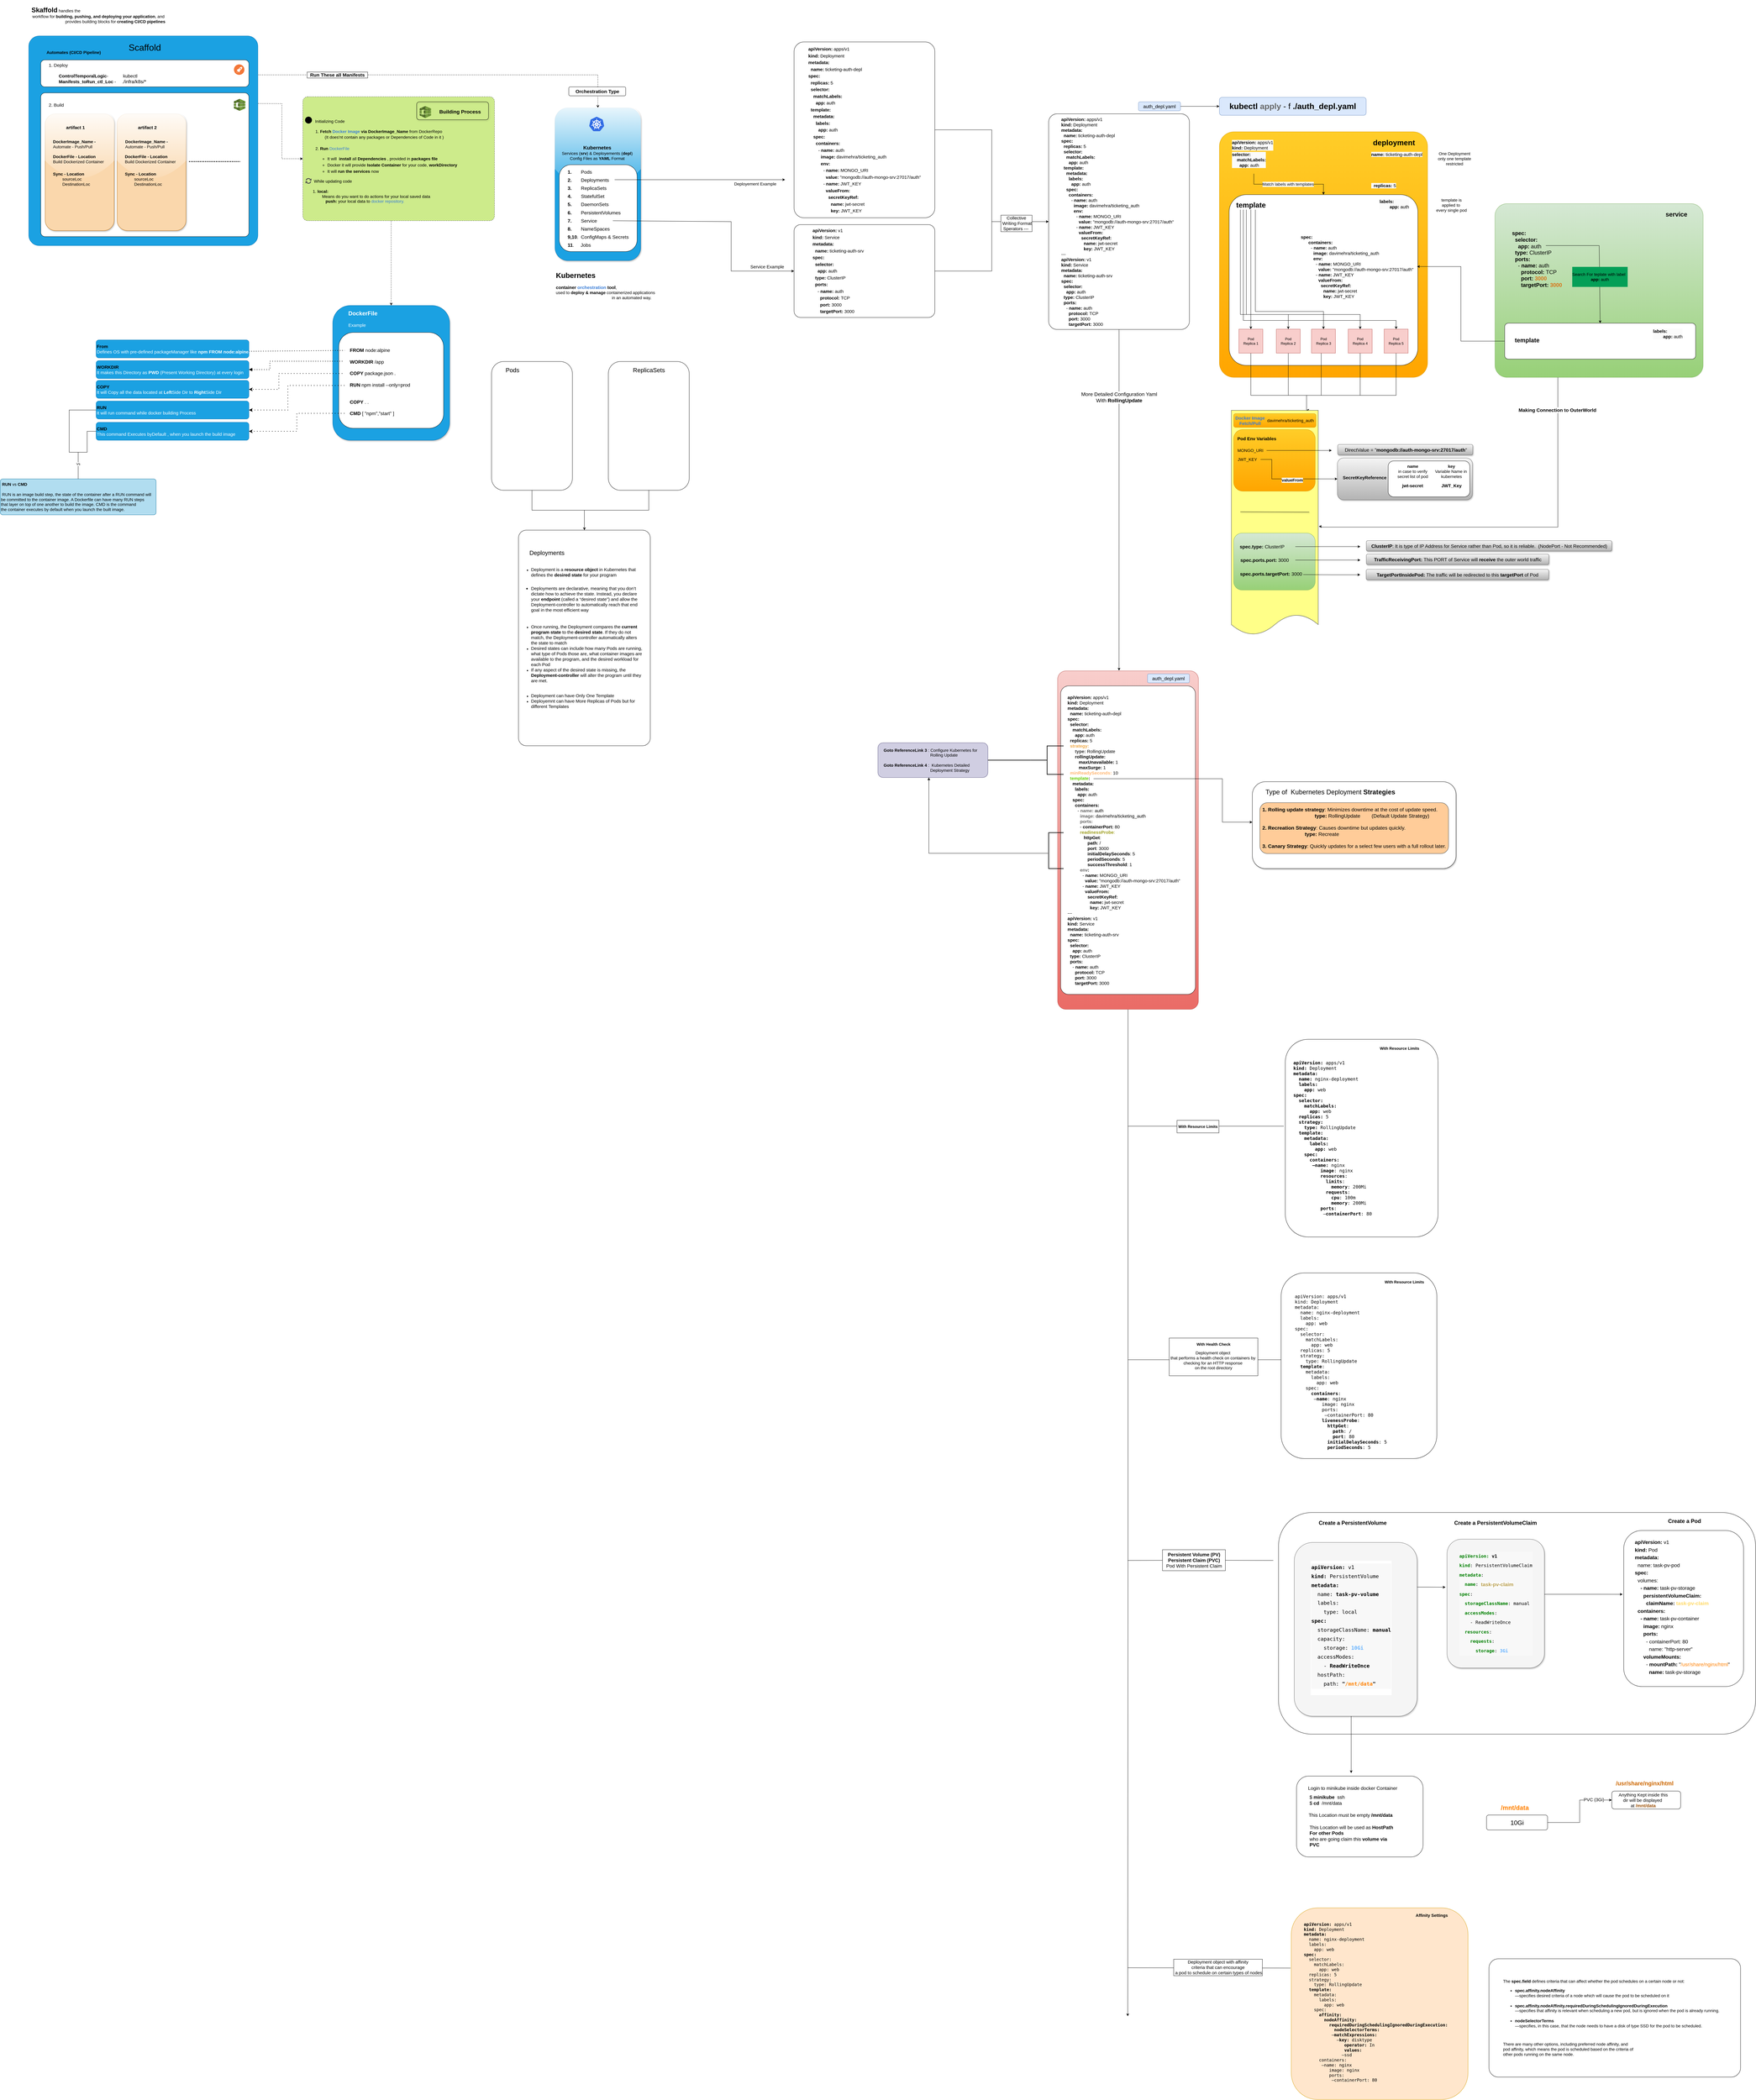 <mxfile version="21.6.8" type="device" pages="4">
  <diagram name="OverviewMicroServices" id="amN3JxpSPoLH67IyOQqJ">
    <mxGraphModel dx="2189" dy="2012" grid="1" gridSize="10" guides="1" tooltips="1" connect="1" arrows="1" fold="1" page="1" pageScale="1" pageWidth="827" pageHeight="1169" math="0" shadow="0">
      <root>
        <mxCell id="0" />
        <mxCell id="1" parent="0" />
        <mxCell id="3Insr8xSuDvDj9gULkQm-56" style="edgeStyle=orthogonalEdgeStyle;rounded=0;orthogonalLoop=1;jettySize=auto;html=1;entryX=0.5;entryY=0;entryDx=0;entryDy=0;dashed=1;" parent="1" source="3Insr8xSuDvDj9gULkQm-35" target="3Insr8xSuDvDj9gULkQm-49" edge="1">
          <mxGeometry relative="1" as="geometry">
            <Array as="points">
              <mxPoint x="1165" y="800" />
              <mxPoint x="1165" y="800" />
            </Array>
          </mxGeometry>
        </mxCell>
        <mxCell id="3Insr8xSuDvDj9gULkQm-40" value="" style="endArrow=classic;html=1;rounded=0;entryX=0;entryY=0.5;entryDx=0;entryDy=0;dashed=1;exitX=1.001;exitY=0.074;exitDx=0;exitDy=0;exitPerimeter=0;" parent="1" source="3Insr8xSuDvDj9gULkQm-30" target="3Insr8xSuDvDj9gULkQm-35" edge="1">
          <mxGeometry width="50" height="50" relative="1" as="geometry">
            <mxPoint x="690" y="520" as="sourcePoint" />
            <mxPoint x="740" y="470" as="targetPoint" />
            <Array as="points">
              <mxPoint x="800" y="336" />
              <mxPoint x="800" y="520" />
            </Array>
          </mxGeometry>
        </mxCell>
        <mxCell id="3Insr8xSuDvDj9gULkQm-91" value="" style="endArrow=classic;html=1;rounded=0;dashed=1;entryX=0.5;entryY=0;entryDx=0;entryDy=0;" parent="1" target="3Insr8xSuDvDj9gULkQm-47" edge="1">
          <mxGeometry width="50" height="50" relative="1" as="geometry">
            <mxPoint x="692" y="240" as="sourcePoint" />
            <mxPoint x="2310" y="240" as="targetPoint" />
            <Array as="points">
              <mxPoint x="1855" y="240" />
            </Array>
          </mxGeometry>
        </mxCell>
        <mxCell id="3Insr8xSuDvDj9gULkQm-97" value="&lt;b style=&quot;border-color: var(--border-color); font-size: 16px;&quot;&gt;&amp;nbsp; Run These all Manifests&amp;nbsp;&amp;nbsp;&lt;/b&gt;" style="edgeLabel;html=1;align=center;verticalAlign=middle;resizable=0;points=[];labelBorderColor=default;" parent="3Insr8xSuDvDj9gULkQm-91" vertex="1" connectable="0">
          <mxGeometry x="-0.196" y="1" relative="1" as="geometry">
            <mxPoint x="-219" y="1" as="offset" />
          </mxGeometry>
        </mxCell>
        <mxCell id="3Insr8xSuDvDj9gULkQm-35" value="&lt;font style=&quot;&quot;&gt;&lt;b style=&quot;&quot;&gt;&lt;span style=&quot;font-size: 14px;&quot;&gt;&amp;nbsp; &amp;nbsp; &amp;nbsp; &amp;nbsp; &amp;nbsp; &amp;nbsp; &amp;nbsp; &amp;nbsp; &amp;nbsp; &amp;nbsp; &amp;nbsp; &amp;nbsp; &amp;nbsp; &amp;nbsp; &amp;nbsp; &amp;nbsp; &amp;nbsp; &amp;nbsp; &amp;nbsp; &amp;nbsp; &amp;nbsp; &amp;nbsp; &amp;nbsp; &amp;nbsp; &amp;nbsp; &amp;nbsp; &amp;nbsp; &amp;nbsp;&amp;nbsp;&lt;br&gt;&lt;/span&gt;&lt;/b&gt;&lt;/font&gt;&lt;font style=&quot;font-size: 14px;&quot;&gt;&lt;span style=&quot;white-space: pre;&quot;&gt;&#x9;&lt;/span&gt;&lt;br&gt;&amp;nbsp; &amp;nbsp; &amp;nbsp; &amp;nbsp; &amp;nbsp; Initializing Code&lt;br&gt;&lt;br&gt;&lt;/font&gt;&lt;blockquote style=&quot;margin: 0px 0px 0px 40px; border: none; padding: 0px; line-height: 150%;&quot;&gt;&lt;font style=&quot;font-size: 14px;&quot;&gt;1. &lt;b&gt;Fetch &lt;font color=&quot;#387cd6&quot;&gt;Docker Image&lt;/font&gt; via DockerImage_Name&lt;/b&gt;&amp;nbsp;from DockerRepo&lt;br&gt;&lt;/font&gt;&lt;font style=&quot;font-size: 14px;&quot;&gt;&lt;span style=&quot;white-space: pre;&quot;&gt;&#x9;&lt;/span&gt;(It does&#39;nt contain any packages or Dependencies of Code in it )&lt;/font&gt;&lt;/blockquote&gt;&lt;blockquote style=&quot;margin: 0px 0px 0px 40px; border: none; padding: 0px; line-height: 150%;&quot;&gt;&lt;font style=&quot;font-size: 14px;&quot;&gt;&lt;br&gt;&lt;/font&gt;&lt;font style=&quot;font-size: 14px;&quot;&gt;2. &lt;b&gt;Run&lt;/b&gt; &lt;font color=&quot;#387cd6&quot;&gt;DockerFile&lt;/font&gt;&amp;nbsp; &lt;/font&gt;&lt;/blockquote&gt;&lt;font style=&quot;font-size: 14px;&quot;&gt;&lt;ul style=&quot;line-height: 150%;&quot;&gt;&lt;ul style=&quot;line-height: 150%;&quot;&gt;&lt;li&gt;&lt;span style=&quot;background-color: initial;&quot;&gt;It will&amp;nbsp; &lt;b&gt;install&lt;/b&gt; all &lt;b&gt;Dependencies&lt;/b&gt; , provided in &lt;b&gt;packages file&lt;/b&gt;&lt;/span&gt;&lt;br&gt;&lt;/li&gt;&lt;li&gt;&lt;span style=&quot;background-color: initial;&quot;&gt;Docker it will provide &lt;b&gt;Isolate Container&lt;/b&gt; for your code, &lt;/span&gt;&lt;b style=&quot;background-color: initial;&quot;&gt;workDirectory&lt;/b&gt;&lt;br&gt;&lt;/li&gt;&lt;li&gt;&lt;span style=&quot;background-color: initial;&quot;&gt;It will&lt;b&gt; run the services&lt;/b&gt; now&lt;/span&gt;&lt;br&gt;&lt;/li&gt;&lt;/ul&gt;&lt;/ul&gt;&lt;/font&gt;&lt;font style=&quot;font-size: 14px;&quot;&gt;&amp;nbsp; &amp;nbsp; &amp;nbsp; &amp;nbsp; &amp;nbsp;While updating code&lt;/font&gt;&lt;font style=&quot;font-size: 14px;&quot;&gt;&lt;br&gt;&lt;/font&gt;&lt;blockquote style=&quot;margin: 0px 0px 0px 40px; border: none; padding: 0px; line-height: 150%;&quot;&gt;&lt;/blockquote&gt;&lt;span style=&quot;font-size: 14px; background-color: initial;&quot;&gt;&lt;span style=&quot;font-weight: bold; white-space: pre;&quot;&gt;&#x9;&lt;/span&gt;&lt;br&gt;&lt;span style=&quot;font-weight: bold; white-space: pre;&quot;&gt;&#x9;&lt;/span&gt;1. &lt;b&gt;local:&lt;/b&gt;&lt;/span&gt;&lt;br&gt;&lt;blockquote style=&quot;margin: 0px 0px 0px 40px; border: none; padding: 0px; line-height: 150%;&quot;&gt;&lt;/blockquote&gt;&lt;span style=&quot;font-size: 14px; background-color: initial; white-space: pre;&quot;&gt;&#x9;&lt;span style=&quot;white-space: pre;&quot;&gt;&#x9;&lt;/span&gt;&lt;/span&gt;&lt;span style=&quot;font-size: 14px; background-color: initial;&quot;&gt;Means do you want to do actions for your local saved data&lt;/span&gt;&lt;br&gt;&lt;font style=&quot;font-size: 14px;&quot;&gt;&lt;span style=&quot;white-space: pre;&quot;&gt;&#x9;&lt;/span&gt;&amp;nbsp; &amp;nbsp; &amp;nbsp; &amp;nbsp; &amp;nbsp;&amp;nbsp;&amp;nbsp;&lt;b&gt;push:&lt;/b&gt; your local data to &lt;font color=&quot;#387cd6&quot;&gt;docker repository.&lt;/font&gt;&lt;br&gt;&lt;/font&gt;&lt;font style=&quot;font-size: 14px;&quot;&gt;&amp;nbsp;&lt;br&gt;&lt;/font&gt;" style="text;html=1;strokeColor=#36393d;fillColor=#cdeb8b;align=left;verticalAlign=middle;whiteSpace=wrap;rounded=1;dashed=1;arcSize=4;glass=0;shadow=0;" parent="1" vertex="1">
          <mxGeometry x="870" y="313" width="640" height="414" as="geometry" />
        </mxCell>
        <mxCell id="3Insr8xSuDvDj9gULkQm-42" value="" style="ellipse;fillColor=strokeColor;html=1;" parent="1" vertex="1">
          <mxGeometry x="878" y="380" width="22" height="22" as="geometry" />
        </mxCell>
        <mxCell id="3Insr8xSuDvDj9gULkQm-43" value="" style="sketch=0;pointerEvents=1;shadow=0;dashed=0;html=1;strokeColor=none;labelPosition=center;verticalLabelPosition=bottom;verticalAlign=top;align=center;fillColor=#505050;shape=mxgraph.mscae.intune.update" parent="1" vertex="1">
          <mxGeometry x="879" y="584" width="20" height="20" as="geometry" />
        </mxCell>
        <mxCell id="3Insr8xSuDvDj9gULkQm-102" value="" style="group" parent="1" vertex="1" connectable="0">
          <mxGeometry x="1250" y="330" width="240" height="60" as="geometry" />
        </mxCell>
        <mxCell id="3Insr8xSuDvDj9gULkQm-100" value="" style="rounded=1;whiteSpace=wrap;html=1;fillColor=none;glass=0;shadow=1;" parent="3Insr8xSuDvDj9gULkQm-102" vertex="1">
          <mxGeometry width="240" height="60" as="geometry" />
        </mxCell>
        <mxCell id="3Insr8xSuDvDj9gULkQm-34" value="" style="outlineConnect=0;dashed=0;verticalLabelPosition=bottom;verticalAlign=top;align=center;html=1;shape=mxgraph.aws3.codebuild;fillColor=#759C3E;gradientColor=none;" parent="3Insr8xSuDvDj9gULkQm-102" vertex="1">
          <mxGeometry x="10" y="14" width="38.25" height="40" as="geometry" />
        </mxCell>
        <mxCell id="3Insr8xSuDvDj9gULkQm-101" value="&lt;font style=&quot;border-color: var(--border-color); text-align: left;&quot;&gt;&lt;b style=&quot;border-color: var(--border-color);&quot;&gt;&lt;font style=&quot;border-color: var(--border-color); font-size: 17px;&quot;&gt;Building Process&lt;/font&gt;&lt;/b&gt;&lt;/font&gt;" style="text;html=1;strokeColor=none;fillColor=none;align=center;verticalAlign=middle;whiteSpace=wrap;rounded=0;" parent="3Insr8xSuDvDj9gULkQm-102" vertex="1">
          <mxGeometry x="70" y="14" width="150" height="40" as="geometry" />
        </mxCell>
        <mxCell id="3Insr8xSuDvDj9gULkQm-105" value="" style="group" parent="1" vertex="1" connectable="0">
          <mxGeometry x="1710" y="280" width="340" height="730" as="geometry" />
        </mxCell>
        <mxCell id="3Insr8xSuDvDj9gULkQm-104" value="&lt;b style=&quot;border-color: var(--border-color); font-size: 16px; background-color: rgb(255, 255, 255);&quot;&gt;&amp;nbsp; Orchestration Type&amp;nbsp;&amp;nbsp;&lt;/b&gt;" style="text;html=1;align=center;verticalAlign=middle;resizable=0;points=[];autosize=1;strokeColor=default;fillColor=default;rounded=1;container=0;" parent="3Insr8xSuDvDj9gULkQm-105" vertex="1">
          <mxGeometry x="48" width="190" height="30" as="geometry" />
        </mxCell>
        <mxCell id="3Insr8xSuDvDj9gULkQm-84" value="&lt;h1&gt;Kubernetes&lt;/h1&gt;&lt;font style=&quot;&quot;&gt;&lt;b style=&quot;&quot;&gt;&lt;font style=&quot;font-size: 15px;&quot;&gt;container &lt;font color=&quot;#387cd6&quot;&gt;orchestration&lt;/font&gt; tool&lt;/font&gt;&lt;/b&gt;&lt;span style=&quot;font-size: 14px;&quot;&gt;, &lt;/span&gt;&lt;br&gt;&lt;span style=&quot;font-size: 14px;&quot;&gt;used to&lt;b&gt; deploy &amp;amp; manage &lt;/b&gt;containerized applications &lt;span style=&quot;white-space: pre;&quot;&gt;&#x9;&lt;/span&gt;&lt;span style=&quot;white-space: pre;&quot;&gt;&#x9;&lt;/span&gt;&lt;span style=&quot;white-space: pre;&quot;&gt;&#x9;&lt;/span&gt;&lt;span style=&quot;white-space: pre;&quot;&gt;&#x9;&lt;/span&gt;&lt;span style=&quot;white-space: pre;&quot;&gt;&#x9;&lt;/span&gt;&lt;span style=&quot;white-space: pre;&quot;&gt;&#x9;&lt;/span&gt;in an automated way.&lt;/span&gt;&lt;/font&gt;" style="text;html=1;strokeColor=none;fillColor=none;spacing=5;spacingTop=-20;whiteSpace=wrap;overflow=hidden;rounded=0;movable=1;resizable=1;rotatable=1;deletable=1;editable=1;locked=0;connectable=1;container=0;" parent="3Insr8xSuDvDj9gULkQm-105" vertex="1">
          <mxGeometry y="610" width="340" height="120" as="geometry" />
        </mxCell>
        <mxCell id="3Insr8xSuDvDj9gULkQm-47" value="" style="rounded=1;whiteSpace=wrap;html=1;fillColor=#1ba1e2;strokeColor=#006EAF;fontColor=#ffffff;glass=1;shadow=1;container=0;" parent="3Insr8xSuDvDj9gULkQm-105" vertex="1">
          <mxGeometry x="2" y="70" width="286" height="510" as="geometry" />
        </mxCell>
        <mxCell id="3Insr8xSuDvDj9gULkQm-78" value="&lt;font style=&quot;&quot;&gt;&lt;b style=&quot;&quot;&gt;&lt;font style=&quot;font-size: 17px;&quot;&gt;Kubernetes&lt;/font&gt;&lt;br&gt;&lt;/b&gt;&lt;span style=&quot;font-size: 14px;&quot;&gt;Services (&lt;/span&gt;&lt;b style=&quot;font-size: 14px;&quot;&gt;srv&lt;/b&gt;&lt;span style=&quot;font-size: 14px;&quot;&gt;) &amp;amp; Deployements (&lt;/span&gt;&lt;b style=&quot;font-size: 14px;&quot;&gt;depl&lt;/b&gt;&lt;span style=&quot;font-size: 14px;&quot;&gt;)&lt;/span&gt;&lt;br&gt;&lt;span style=&quot;font-size: 14px;&quot;&gt;Config Files as &lt;/span&gt;&lt;b style=&quot;font-size: 14px;&quot;&gt;YAML &lt;/b&gt;&lt;span style=&quot;font-size: 14px;&quot;&gt;Format&lt;/span&gt;&lt;/font&gt;" style="text;html=1;strokeColor=none;fillColor=none;align=center;verticalAlign=middle;whiteSpace=wrap;rounded=0;container=0;" parent="3Insr8xSuDvDj9gULkQm-105" vertex="1">
          <mxGeometry x="23" y="190" width="240" height="60" as="geometry" />
        </mxCell>
        <mxCell id="3Insr8xSuDvDj9gULkQm-79" value="" style="rounded=1;whiteSpace=wrap;html=1;container=0;" parent="3Insr8xSuDvDj9gULkQm-105" vertex="1">
          <mxGeometry x="16" y="260" width="260" height="290" as="geometry" />
        </mxCell>
        <mxCell id="3Insr8xSuDvDj9gULkQm-80" value="&lt;div style=&quot;text-align: left; font-size: 16px; line-height: 170%;&quot;&gt;&lt;span style=&quot;background-color: initial;&quot;&gt;&lt;font style=&quot;font-size: 16px;&quot;&gt;&lt;b&gt;1.&amp;nbsp; &amp;nbsp; &amp;nbsp; &amp;nbsp;&lt;/b&gt;Pods&lt;/font&gt;&lt;/span&gt;&lt;/div&gt;&lt;font style=&quot;font-size: 16px;&quot;&gt;&lt;div style=&quot;text-align: left; line-height: 170%;&quot;&gt;&lt;span style=&quot;background-color: initial;&quot;&gt;&lt;b&gt;2.&lt;/b&gt;&amp;nbsp; &amp;nbsp; &amp;nbsp; &amp;nbsp;Deployments&lt;/span&gt;&lt;/div&gt;&lt;div style=&quot;text-align: left; line-height: 170%;&quot;&gt;&lt;span style=&quot;background-color: initial;&quot;&gt;&lt;b&gt;3.&lt;/b&gt;&amp;nbsp; &amp;nbsp; &amp;nbsp; &amp;nbsp;ReplicaSets&lt;/span&gt;&lt;/div&gt;&lt;div style=&quot;text-align: left; line-height: 170%;&quot;&gt;&lt;span style=&quot;background-color: initial;&quot;&gt;&lt;b&gt;4.&lt;/b&gt;&amp;nbsp; &amp;nbsp; &amp;nbsp; &amp;nbsp;StatefulSet&lt;/span&gt;&lt;/div&gt;&lt;div style=&quot;text-align: left; line-height: 170%;&quot;&gt;&lt;span style=&quot;background-color: initial;&quot;&gt;&lt;b&gt;5.&lt;/b&gt;&amp;nbsp; &amp;nbsp; &amp;nbsp; &amp;nbsp;DaemonSets&lt;/span&gt;&lt;/div&gt;&lt;div style=&quot;text-align: left; line-height: 170%;&quot;&gt;&lt;span style=&quot;background-color: initial;&quot;&gt;&lt;b&gt;6.&lt;/b&gt;&amp;nbsp; &amp;nbsp; &amp;nbsp; &amp;nbsp;PersistentVolumes&lt;/span&gt;&lt;/div&gt;&lt;div style=&quot;text-align: left; line-height: 170%;&quot;&gt;&lt;span style=&quot;background-color: initial;&quot;&gt;&lt;b&gt;7.&lt;/b&gt;&amp;nbsp; &amp;nbsp; &amp;nbsp; &amp;nbsp;Service&lt;/span&gt;&lt;/div&gt;&lt;div style=&quot;text-align: left; line-height: 170%;&quot;&gt;&lt;span style=&quot;background-color: initial;&quot;&gt;&lt;b&gt;8.&lt;/b&gt;&amp;nbsp; &amp;nbsp; &amp;nbsp; &amp;nbsp;NameSpaces&lt;/span&gt;&lt;/div&gt;&lt;div style=&quot;text-align: left; line-height: 170%;&quot;&gt;&lt;span style=&quot;background-color: initial;&quot;&gt;&lt;b&gt;9,10&lt;/b&gt;.&amp;nbsp; ConfigMaps &amp;amp; Secrets&lt;/span&gt;&lt;/div&gt;&lt;div style=&quot;text-align: left; line-height: 170%;&quot;&gt;&lt;span style=&quot;background-color: initial;&quot;&gt;&lt;b style=&quot;&quot;&gt;11&lt;/b&gt;.&amp;nbsp; &amp;nbsp; &amp;nbsp;Jobs&lt;/span&gt;&lt;/div&gt;&lt;/font&gt;" style="text;html=1;strokeColor=none;fillColor=none;align=center;verticalAlign=middle;whiteSpace=wrap;rounded=0;container=0;" parent="3Insr8xSuDvDj9gULkQm-105" vertex="1">
          <mxGeometry x="41" y="271" width="210" height="270" as="geometry" />
        </mxCell>
        <mxCell id="3Insr8xSuDvDj9gULkQm-83" value="" style="image;sketch=0;aspect=fixed;html=1;points=[];align=center;fontSize=12;image=img/lib/mscae/Kubernetes.svg;container=0;" parent="3Insr8xSuDvDj9gULkQm-105" vertex="1">
          <mxGeometry x="116" y="100" width="50" height="48" as="geometry" />
        </mxCell>
        <mxCell id="3CEefxAkqYXEjSFvEBSK-1" value="" style="endArrow=classic;html=1;rounded=0;" parent="3Insr8xSuDvDj9gULkQm-105" edge="1">
          <mxGeometry width="50" height="50" relative="1" as="geometry">
            <mxPoint x="201" y="310" as="sourcePoint" />
            <mxPoint x="770" y="310" as="targetPoint" />
          </mxGeometry>
        </mxCell>
        <mxCell id="3CEefxAkqYXEjSFvEBSK-22" value="&lt;font style=&quot;font-size: 14px;&quot;&gt;Deployement Example&lt;/font&gt;" style="edgeLabel;html=1;align=center;verticalAlign=middle;resizable=0;points=[];" parent="3CEefxAkqYXEjSFvEBSK-1" vertex="1" connectable="0">
          <mxGeometry x="0.061" y="1" relative="1" as="geometry">
            <mxPoint x="167" y="15" as="offset" />
          </mxGeometry>
        </mxCell>
        <mxCell id="3Insr8xSuDvDj9gULkQm-108" value="" style="group" parent="1" vertex="1" connectable="0">
          <mxGeometry x="-45" y="-10" width="765" height="820" as="geometry" />
        </mxCell>
        <mxCell id="3Insr8xSuDvDj9gULkQm-3" value="" style="rounded=1;whiteSpace=wrap;html=1;fillColor=#1ba1e2;strokeColor=#006EAF;arcSize=5;fontColor=#ffffff;glass=0;shadow=0;" parent="3Insr8xSuDvDj9gULkQm-108" vertex="1">
          <mxGeometry y="120" width="765" height="700" as="geometry" />
        </mxCell>
        <mxCell id="3Insr8xSuDvDj9gULkQm-30" value="" style="rounded=1;whiteSpace=wrap;html=1;arcSize=3;" parent="3Insr8xSuDvDj9gULkQm-108" vertex="1">
          <mxGeometry x="40" y="310" width="695" height="480" as="geometry" />
        </mxCell>
        <mxCell id="3Insr8xSuDvDj9gULkQm-2" value="&lt;font style=&quot;font-size: 30px;&quot;&gt;Scaffold&lt;/font&gt;" style="text;html=1;strokeColor=none;fillColor=none;align=center;verticalAlign=middle;whiteSpace=wrap;rounded=0;" parent="3Insr8xSuDvDj9gULkQm-108" vertex="1">
          <mxGeometry x="329.25" y="137.5" width="116.5" height="40" as="geometry" />
        </mxCell>
        <mxCell id="3Insr8xSuDvDj9gULkQm-6" value="&lt;div style=&quot;text-align: left;&quot;&gt;&lt;b style=&quot;background-color: initial;&quot;&gt;&lt;font style=&quot;font-size: 22px;&quot;&gt;Skaffold&lt;/font&gt;&lt;/b&gt;&lt;span style=&quot;background-color: initial; font-size: 14px;&quot;&gt; handles the&lt;/span&gt;&lt;/div&gt;&lt;font style=&quot;&quot;&gt;&lt;span style=&quot;font-size: 14px;&quot;&gt; workflow for &lt;/span&gt;&lt;b style=&quot;font-size: 14px;&quot;&gt;building, pushing, and deploying your application&lt;/b&gt;&lt;span style=&quot;font-size: 14px;&quot;&gt;, and &lt;/span&gt;&lt;br&gt;&lt;span style=&quot;font-size: 14px;&quot;&gt;&amp;nbsp; &amp;nbsp; &amp;nbsp; &amp;nbsp; &amp;nbsp; &amp;nbsp; &amp;nbsp; &amp;nbsp; &amp;nbsp; &amp;nbsp; &amp;nbsp; &amp;nbsp; &amp;nbsp; &amp;nbsp; &amp;nbsp;provides building blocks for &lt;/span&gt;&lt;b style=&quot;font-size: 14px;&quot;&gt;creating CI/CD pipelines&lt;/b&gt;&lt;/font&gt;" style="text;html=1;align=center;verticalAlign=middle;whiteSpace=wrap;rounded=1;fillStyle=solid;arcSize=29;" parent="3Insr8xSuDvDj9gULkQm-108" vertex="1">
          <mxGeometry width="465" height="100" as="geometry" />
        </mxCell>
        <mxCell id="3Insr8xSuDvDj9gULkQm-7" value="&lt;font style=&quot;font-size: 14px;&quot;&gt;&lt;b&gt;Automates (CI/CD Pipeline)&lt;/b&gt;&lt;/font&gt;" style="text;html=1;strokeColor=none;fillColor=none;align=center;verticalAlign=middle;whiteSpace=wrap;rounded=0;" parent="3Insr8xSuDvDj9gULkQm-108" vertex="1">
          <mxGeometry x="40" y="160" width="220" height="30" as="geometry" />
        </mxCell>
        <mxCell id="3Insr8xSuDvDj9gULkQm-31" value="" style="rounded=1;whiteSpace=wrap;html=1;" parent="3Insr8xSuDvDj9gULkQm-108" vertex="1">
          <mxGeometry x="40" y="200" width="695" height="90" as="geometry" />
        </mxCell>
        <mxCell id="3Insr8xSuDvDj9gULkQm-26" value="" style="endArrow=none;html=1;strokeWidth=3;dashed=1;curved=1;dashPattern=1 1;startSize=11;endSize=2;" parent="3Insr8xSuDvDj9gULkQm-108" edge="1">
          <mxGeometry width="50" height="50" relative="1" as="geometry">
            <mxPoint x="535" y="539.5" as="sourcePoint" />
            <mxPoint x="705" y="539.5" as="targetPoint" />
          </mxGeometry>
        </mxCell>
        <mxCell id="3Insr8xSuDvDj9gULkQm-27" value="&lt;font style=&quot;font-size: 15px;&quot;&gt;1. Deploy &lt;br&gt;&lt;span style=&quot;white-space: pre;&quot;&gt;&#x9;&lt;/span&gt;&lt;br&gt;&lt;b&gt;&lt;span style=&quot;white-space: pre;&quot;&gt;&#x9;&lt;/span&gt;ControlTemporalLogic&lt;/b&gt;-&amp;nbsp; &amp;nbsp; &amp;nbsp; &amp;nbsp; &amp;nbsp; &amp;nbsp; kubectl&lt;br&gt;&lt;b&gt;&lt;span style=&quot;white-space: pre;&quot;&gt;&#x9;&lt;/span&gt;Manifests_toRun_ctl_Loc&lt;/b&gt; -&amp;nbsp; &amp;nbsp; &amp;nbsp;&lt;/font&gt;&lt;font style=&quot;font-size: 16px;&quot;&gt;./infra/k8s/*&lt;/font&gt;" style="text;html=1;align=left;verticalAlign=middle;whiteSpace=wrap;rounded=0;" parent="3Insr8xSuDvDj9gULkQm-108" vertex="1">
          <mxGeometry x="65" y="200" width="430" height="90" as="geometry" />
        </mxCell>
        <mxCell id="3Insr8xSuDvDj9gULkQm-28" value="&lt;font style=&quot;font-size: 15px;&quot;&gt;2. Build&lt;br&gt;&lt;/font&gt;" style="text;html=1;strokeColor=none;fillColor=none;align=left;verticalAlign=middle;whiteSpace=wrap;rounded=0;" parent="3Insr8xSuDvDj9gULkQm-108" vertex="1">
          <mxGeometry x="65" y="330" width="380" height="40" as="geometry" />
        </mxCell>
        <mxCell id="3Insr8xSuDvDj9gULkQm-33" value="" style="image;aspect=fixed;perimeter=ellipsePerimeter;html=1;align=center;shadow=0;dashed=0;fontColor=#4277BB;labelBackgroundColor=default;fontSize=12;spacingTop=3;image=img/lib/ibm/devops/continuous_deploy.svg;" parent="3Insr8xSuDvDj9gULkQm-108" vertex="1">
          <mxGeometry x="685" y="215" width="35" height="35" as="geometry" />
        </mxCell>
        <mxCell id="3Insr8xSuDvDj9gULkQm-41" value="" style="outlineConnect=0;dashed=0;verticalLabelPosition=bottom;verticalAlign=top;align=center;html=1;shape=mxgraph.aws3.codebuild;fillColor=#759C3E;gradientColor=none;" parent="3Insr8xSuDvDj9gULkQm-108" vertex="1">
          <mxGeometry x="685" y="330" width="38.25" height="40" as="geometry" />
        </mxCell>
        <mxCell id="3Insr8xSuDvDj9gULkQm-45" value="" style="shape=image;verticalLabelPosition=bottom;labelBackgroundColor=default;verticalAlign=top;aspect=fixed;imageAspect=0;image=https://www.devopsmadness.com/images/skaffold/skaffold_logo.png;clipPath=inset(17.48% 39.33% 42.02% 38.33%);" parent="3Insr8xSuDvDj9gULkQm-108" vertex="1">
          <mxGeometry x="456.93" y="140" width="38.07" height="37.5" as="geometry" />
        </mxCell>
        <mxCell id="3Insr8xSuDvDj9gULkQm-106" value="" style="group" parent="3Insr8xSuDvDj9gULkQm-108" vertex="1" connectable="0">
          <mxGeometry x="55" y="380" width="470" height="390" as="geometry" />
        </mxCell>
        <mxCell id="3Insr8xSuDvDj9gULkQm-15" value="" style="rounded=1;whiteSpace=wrap;html=1;fillColor=#fad7ac;strokeColor=#b46504;glass=1;shadow=1;" parent="3Insr8xSuDvDj9gULkQm-106" vertex="1">
          <mxGeometry x="240" width="230" height="390" as="geometry" />
        </mxCell>
        <mxCell id="3Insr8xSuDvDj9gULkQm-17" value="&lt;font style=&quot;font-size: 15px;&quot;&gt;&lt;b&gt;artifact 2&lt;/b&gt;&lt;/font&gt;" style="text;html=1;strokeColor=none;fillColor=none;align=center;verticalAlign=middle;whiteSpace=wrap;rounded=0;" parent="3Insr8xSuDvDj9gULkQm-106" vertex="1">
          <mxGeometry x="301" y="30" width="80" height="30" as="geometry" />
        </mxCell>
        <mxCell id="3Insr8xSuDvDj9gULkQm-18" value="&lt;span style=&quot;font-size: 14px;&quot;&gt;&lt;b&gt;DockerFile - Location&lt;/b&gt;&lt;br&gt;Build Dockerized Container&lt;br&gt;&lt;/span&gt;" style="text;strokeColor=none;fillColor=none;align=left;verticalAlign=middle;spacingLeft=4;spacingRight=4;overflow=hidden;points=[[0,0.5],[1,0.5]];portConstraint=eastwest;rotatable=0;whiteSpace=wrap;html=1;" parent="3Insr8xSuDvDj9gULkQm-106" vertex="1">
          <mxGeometry x="260" y="130" width="200" height="41" as="geometry" />
        </mxCell>
        <mxCell id="3Insr8xSuDvDj9gULkQm-19" value="&lt;span style=&quot;font-size: 14px;&quot;&gt;&lt;b&gt;Sync - Location&lt;/b&gt;&lt;br&gt;&lt;span style=&quot;white-space: pre;&quot;&gt;&#x9;&lt;/span&gt;sourceLoc&lt;br&gt;&lt;span style=&quot;white-space: pre;&quot;&gt;&#x9;&lt;/span&gt;DestinationLoc&lt;br&gt;&lt;/span&gt;" style="text;strokeColor=none;fillColor=none;align=left;verticalAlign=middle;spacingLeft=4;spacingRight=4;overflow=hidden;points=[[0,0.5],[1,0.5]];portConstraint=eastwest;rotatable=0;whiteSpace=wrap;html=1;" parent="3Insr8xSuDvDj9gULkQm-106" vertex="1">
          <mxGeometry x="260" y="180" width="150" height="75.5" as="geometry" />
        </mxCell>
        <mxCell id="3Insr8xSuDvDj9gULkQm-39" value="&lt;font style=&quot;font-size: 14px;&quot;&gt;&lt;b&gt;DockerImage_Name - &lt;br&gt;&lt;/b&gt;Automate - Push/Pull&lt;/font&gt;" style="text;strokeColor=none;fillColor=none;align=left;verticalAlign=middle;spacingLeft=4;spacingRight=4;overflow=hidden;points=[[0,0.5],[1,0.5]];portConstraint=eastwest;rotatable=0;whiteSpace=wrap;html=1;" parent="3Insr8xSuDvDj9gULkQm-106" vertex="1">
          <mxGeometry x="261" y="80" width="160" height="41" as="geometry" />
        </mxCell>
        <mxCell id="3Insr8xSuDvDj9gULkQm-10" value="" style="rounded=1;whiteSpace=wrap;html=1;fillColor=#fad7ac;strokeColor=#b46504;glass=1;shadow=1;" parent="3Insr8xSuDvDj9gULkQm-106" vertex="1">
          <mxGeometry width="230" height="390" as="geometry" />
        </mxCell>
        <mxCell id="3Insr8xSuDvDj9gULkQm-4" value="&lt;font style=&quot;font-size: 14px;&quot;&gt;&lt;b&gt;DockerImage_Name - &lt;br&gt;&lt;/b&gt;Automate - Push/Pull&lt;/font&gt;" style="text;strokeColor=none;fillColor=none;align=left;verticalAlign=middle;spacingLeft=4;spacingRight=4;overflow=hidden;points=[[0,0.5],[1,0.5]];portConstraint=eastwest;rotatable=0;whiteSpace=wrap;html=1;" parent="3Insr8xSuDvDj9gULkQm-106" vertex="1">
          <mxGeometry x="20" y="80" width="160" height="41" as="geometry" />
        </mxCell>
        <mxCell id="3Insr8xSuDvDj9gULkQm-8" value="&lt;font style=&quot;font-size: 15px;&quot;&gt;&lt;b&gt;artifact 1&lt;/b&gt;&lt;/font&gt;" style="text;html=1;strokeColor=none;fillColor=none;align=center;verticalAlign=middle;whiteSpace=wrap;rounded=0;" parent="3Insr8xSuDvDj9gULkQm-106" vertex="1">
          <mxGeometry x="61" y="30" width="80" height="30" as="geometry" />
        </mxCell>
        <mxCell id="3Insr8xSuDvDj9gULkQm-11" value="&lt;span style=&quot;font-size: 14px;&quot;&gt;&lt;b&gt;DockerFile - Location&lt;/b&gt;&lt;br&gt;Build Dockerized Container&lt;br&gt;&lt;/span&gt;" style="text;strokeColor=none;fillColor=none;align=left;verticalAlign=middle;spacingLeft=4;spacingRight=4;overflow=hidden;points=[[0,0.5],[1,0.5]];portConstraint=eastwest;rotatable=0;whiteSpace=wrap;html=1;" parent="3Insr8xSuDvDj9gULkQm-106" vertex="1">
          <mxGeometry x="20" y="130" width="200" height="41" as="geometry" />
        </mxCell>
        <mxCell id="3Insr8xSuDvDj9gULkQm-12" value="&lt;span style=&quot;font-size: 14px;&quot;&gt;&lt;b&gt;Sync - Location&lt;/b&gt;&lt;br&gt;&lt;span style=&quot;white-space: pre;&quot;&gt;&#x9;&lt;/span&gt;sourceLoc&lt;br&gt;&lt;span style=&quot;white-space: pre;&quot;&gt;&#x9;&lt;/span&gt;DestinationLoc&lt;br&gt;&lt;/span&gt;" style="text;strokeColor=none;fillColor=none;align=left;verticalAlign=middle;spacingLeft=4;spacingRight=4;overflow=hidden;points=[[0,0.5],[1,0.5]];portConstraint=eastwest;rotatable=0;whiteSpace=wrap;html=1;" parent="3Insr8xSuDvDj9gULkQm-106" vertex="1">
          <mxGeometry x="20" y="180" width="150" height="75.5" as="geometry" />
        </mxCell>
        <mxCell id="3CEefxAkqYXEjSFvEBSK-16" style="edgeStyle=orthogonalEdgeStyle;rounded=0;orthogonalLoop=1;jettySize=auto;html=1;entryX=0;entryY=0.5;entryDx=0;entryDy=0;" parent="1" source="3CEefxAkqYXEjSFvEBSK-10" target="3CEefxAkqYXEjSFvEBSK-2" edge="1">
          <mxGeometry relative="1" as="geometry" />
        </mxCell>
        <mxCell id="3CEefxAkqYXEjSFvEBSK-10" value="" style="rounded=1;whiteSpace=wrap;html=1;arcSize=7;" parent="1" vertex="1">
          <mxGeometry x="2510" y="740" width="470" height="310" as="geometry" />
        </mxCell>
        <mxCell id="3CEefxAkqYXEjSFvEBSK-11" value="&lt;div style=&quot;border-color: var(--border-color); font-size: 15px; line-height: 150%;&quot;&gt;&lt;div style=&quot;border-color: var(--border-color); line-height: 150%;&quot;&gt;&lt;font style=&quot;border-color: var(--border-color);&quot;&gt;&lt;b style=&quot;border-color: var(--border-color);&quot;&gt;apiVersion:&lt;/b&gt;&amp;nbsp;v1&lt;/font&gt;&lt;/div&gt;&lt;div style=&quot;border-color: var(--border-color); line-height: 150%;&quot;&gt;&lt;font style=&quot;border-color: var(--border-color);&quot;&gt;&lt;b style=&quot;border-color: var(--border-color);&quot;&gt;kind:&amp;nbsp;&lt;/b&gt;Service&lt;/font&gt;&lt;/div&gt;&lt;div style=&quot;border-color: var(--border-color); line-height: 150%;&quot;&gt;&lt;font style=&quot;border-color: var(--border-color);&quot;&gt;&lt;b style=&quot;border-color: var(--border-color);&quot;&gt;metadata:&lt;/b&gt;&lt;/font&gt;&lt;/div&gt;&lt;div style=&quot;border-color: var(--border-color); line-height: 150%;&quot;&gt;&lt;font style=&quot;border-color: var(--border-color);&quot;&gt;&amp;nbsp;&amp;nbsp;&lt;b style=&quot;border-color: var(--border-color);&quot;&gt;name:&lt;/b&gt;&amp;nbsp;ticketing-auth-srv&lt;/font&gt;&lt;/div&gt;&lt;div style=&quot;border-color: var(--border-color); line-height: 150%;&quot;&gt;&lt;font style=&quot;border-color: var(--border-color);&quot;&gt;&lt;b style=&quot;border-color: var(--border-color);&quot;&gt;spec:&lt;/b&gt;&lt;/font&gt;&lt;/div&gt;&lt;div style=&quot;border-color: var(--border-color); line-height: 150%;&quot;&gt;&lt;font style=&quot;border-color: var(--border-color);&quot;&gt;&amp;nbsp;&amp;nbsp;&lt;b style=&quot;border-color: var(--border-color);&quot;&gt;selector:&lt;/b&gt;&lt;/font&gt;&lt;/div&gt;&lt;div style=&quot;border-color: var(--border-color); line-height: 150%;&quot;&gt;&lt;font style=&quot;border-color: var(--border-color);&quot;&gt;&amp;nbsp; &amp;nbsp;&amp;nbsp;&lt;b style=&quot;border-color: var(--border-color);&quot;&gt;app:&lt;/b&gt;&amp;nbsp;auth&lt;/font&gt;&lt;/div&gt;&lt;div style=&quot;border-color: var(--border-color); line-height: 150%;&quot;&gt;&lt;font style=&quot;border-color: var(--border-color);&quot;&gt;&amp;nbsp;&lt;b style=&quot;border-color: var(--border-color);&quot;&gt;&amp;nbsp;type:&lt;/b&gt;&amp;nbsp;ClusterIP&lt;/font&gt;&lt;/div&gt;&lt;div style=&quot;border-color: var(--border-color); line-height: 150%;&quot;&gt;&lt;font style=&quot;border-color: var(--border-color);&quot;&gt;&amp;nbsp;&lt;b style=&quot;border-color: var(--border-color);&quot;&gt;&amp;nbsp;ports:&lt;/b&gt;&lt;/font&gt;&lt;/div&gt;&lt;div style=&quot;border-color: var(--border-color); line-height: 150%;&quot;&gt;&lt;font style=&quot;border-color: var(--border-color);&quot;&gt;&amp;nbsp; &amp;nbsp; -&amp;nbsp;&lt;b style=&quot;border-color: var(--border-color);&quot;&gt;name:&amp;nbsp;&lt;/b&gt;auth&lt;/font&gt;&lt;/div&gt;&lt;div style=&quot;border-color: var(--border-color); line-height: 150%;&quot;&gt;&lt;font style=&quot;border-color: var(--border-color);&quot;&gt;&amp;nbsp; &amp;nbsp; &amp;nbsp;&amp;nbsp;&lt;b style=&quot;border-color: var(--border-color);&quot;&gt;protocol:&lt;/b&gt;&amp;nbsp;TCP&lt;/font&gt;&lt;/div&gt;&lt;div style=&quot;border-color: var(--border-color); line-height: 150%;&quot;&gt;&lt;font style=&quot;border-color: var(--border-color);&quot;&gt;&amp;nbsp; &amp;nbsp; &amp;nbsp;&amp;nbsp;&lt;b style=&quot;border-color: var(--border-color);&quot;&gt;port:&lt;/b&gt;&amp;nbsp;3000&lt;/font&gt;&lt;/div&gt;&lt;div style=&quot;border-color: var(--border-color); line-height: 150%;&quot;&gt;&lt;font style=&quot;border-color: var(--border-color);&quot;&gt;&amp;nbsp; &amp;nbsp; &amp;nbsp;&amp;nbsp;&lt;b style=&quot;border-color: var(--border-color);&quot;&gt;targetPort:&lt;/b&gt;&amp;nbsp;3000&lt;/font&gt;&lt;/div&gt;&lt;/div&gt;" style="text;html=1;strokeColor=none;fillColor=none;align=left;verticalAlign=middle;whiteSpace=wrap;rounded=0;" parent="1" vertex="1">
          <mxGeometry x="2570" y="750" width="180" height="290" as="geometry" />
        </mxCell>
        <mxCell id="3CEefxAkqYXEjSFvEBSK-13" value="" style="group" parent="1" vertex="1" connectable="0">
          <mxGeometry x="3360" y="370" width="470" height="720" as="geometry" />
        </mxCell>
        <mxCell id="3CEefxAkqYXEjSFvEBSK-2" value="" style="rounded=1;whiteSpace=wrap;html=1;arcSize=6;" parent="3CEefxAkqYXEjSFvEBSK-13" vertex="1">
          <mxGeometry width="470" height="720" as="geometry" />
        </mxCell>
        <mxCell id="3CEefxAkqYXEjSFvEBSK-3" value="&lt;div style=&quot;font-size: 15px;&quot;&gt;&lt;font style=&quot;font-size: 15px;&quot;&gt;&lt;b&gt;apiVersion:&lt;/b&gt; apps/v1&lt;/font&gt;&lt;/div&gt;&lt;div style=&quot;font-size: 15px;&quot;&gt;&lt;font style=&quot;font-size: 15px;&quot;&gt;&lt;b&gt;kind:&lt;/b&gt; Deployment&lt;/font&gt;&lt;/div&gt;&lt;div style=&quot;font-size: 15px;&quot;&gt;&lt;font style=&quot;font-size: 15px;&quot;&gt;&lt;b&gt;metadata:&lt;/b&gt;&lt;/font&gt;&lt;/div&gt;&lt;div style=&quot;font-size: 15px;&quot;&gt;&lt;font style=&quot;font-size: 15px;&quot;&gt;&amp;nbsp; &lt;b&gt;name:&lt;/b&gt; ticketing-auth-depl&lt;/font&gt;&lt;/div&gt;&lt;div style=&quot;font-size: 15px;&quot;&gt;&lt;font style=&quot;font-size: 15px;&quot;&gt;&lt;b&gt;spec:&lt;/b&gt;&lt;/font&gt;&lt;/div&gt;&lt;div style=&quot;font-size: 15px;&quot;&gt;&lt;font style=&quot;font-size: 15px;&quot;&gt;&amp;nbsp; &lt;b&gt;replicas:&lt;/b&gt;&amp;nbsp;5&lt;/font&gt;&lt;/div&gt;&lt;div style=&quot;font-size: 15px;&quot;&gt;&lt;font style=&quot;font-size: 15px;&quot;&gt;&amp;nbsp;&lt;b&gt; selector:&lt;/b&gt;&lt;/font&gt;&lt;/div&gt;&lt;div style=&quot;font-size: 15px;&quot;&gt;&lt;font style=&quot;font-size: 15px;&quot;&gt;&amp;nbsp; &amp;nbsp; &lt;b&gt;matchLabels:&lt;/b&gt;&lt;/font&gt;&lt;/div&gt;&lt;div style=&quot;font-size: 15px;&quot;&gt;&lt;font style=&quot;font-size: 15px;&quot;&gt;&amp;nbsp; &amp;nbsp; &amp;nbsp; &lt;b&gt;app:&lt;/b&gt; auth&lt;/font&gt;&lt;/div&gt;&lt;div style=&quot;font-size: 15px;&quot;&gt;&lt;font style=&quot;font-size: 15px;&quot;&gt;&amp;nbsp; &lt;b&gt;template:&lt;/b&gt;&lt;/font&gt;&lt;/div&gt;&lt;div style=&quot;font-size: 15px;&quot;&gt;&lt;font style=&quot;font-size: 15px;&quot;&gt;&amp;nbsp; &amp;nbsp; &lt;b&gt;metadata:&lt;/b&gt;&lt;/font&gt;&lt;/div&gt;&lt;div style=&quot;font-size: 15px;&quot;&gt;&lt;font style=&quot;font-size: 15px;&quot;&gt;&amp;nbsp; &amp;nbsp; &amp;nbsp; &lt;b&gt;labels:&lt;/b&gt;&lt;/font&gt;&lt;/div&gt;&lt;div style=&quot;font-size: 15px;&quot;&gt;&lt;font style=&quot;font-size: 15px;&quot;&gt;&amp;nbsp; &amp;nbsp; &amp;nbsp; &amp;nbsp;&lt;b&gt; app: &lt;/b&gt;auth&lt;/font&gt;&lt;/div&gt;&lt;div style=&quot;font-size: 15px;&quot;&gt;&lt;font style=&quot;font-size: 15px;&quot;&gt;&amp;nbsp; &amp;nbsp;&amp;nbsp;&lt;/font&gt;&lt;b style=&quot;background-color: initial; border-color: var(--border-color);&quot;&gt;spec:&lt;/b&gt;&lt;/div&gt;&lt;div style=&quot;font-size: 15px;&quot;&gt;&lt;font style=&quot;font-size: 15px;&quot;&gt;&amp;nbsp; &amp;nbsp; &amp;nbsp; &lt;b&gt;containers:&lt;/b&gt;&lt;/font&gt;&lt;/div&gt;&lt;div style=&quot;font-size: 15px;&quot;&gt;&lt;font style=&quot;font-size: 15px;&quot;&gt;&amp;nbsp; &amp;nbsp; &amp;nbsp; &amp;nbsp; - &lt;b&gt;name: &lt;/b&gt;auth&lt;/font&gt;&lt;/div&gt;&lt;div style=&quot;font-size: 15px;&quot;&gt;&lt;font style=&quot;font-size: 15px;&quot;&gt;&amp;nbsp; &amp;nbsp; &amp;nbsp; &amp;nbsp; &amp;nbsp; &lt;b&gt;image:&lt;/b&gt; davimehra/ticketing_auth&lt;/font&gt;&lt;/div&gt;&lt;div style=&quot;font-size: 15px;&quot;&gt;&lt;font style=&quot;font-size: 15px;&quot;&gt;&amp;nbsp; &amp;nbsp; &amp;nbsp; &amp;nbsp; &amp;nbsp; &lt;b&gt;env:&lt;/b&gt;&lt;/font&gt;&lt;/div&gt;&lt;div style=&quot;font-size: 15px;&quot;&gt;&lt;font style=&quot;font-size: 15px;&quot;&gt;&amp;nbsp; &amp;nbsp; &amp;nbsp; &amp;nbsp; &amp;nbsp; &amp;nbsp; - &lt;b&gt;name:&lt;/b&gt; MONGO_URI&lt;/font&gt;&lt;/div&gt;&lt;div style=&quot;font-size: 15px;&quot;&gt;&lt;font style=&quot;font-size: 15px;&quot;&gt;&amp;nbsp; &amp;nbsp; &amp;nbsp; &amp;nbsp; &amp;nbsp; &amp;nbsp; &amp;nbsp; &lt;b&gt;value:&lt;/b&gt; &quot;mongodb://auth-mongo-srv:27017/auth&quot;&lt;/font&gt;&lt;/div&gt;&lt;div style=&quot;font-size: 15px;&quot;&gt;&lt;font style=&quot;font-size: 15px;&quot;&gt;&amp;nbsp; &amp;nbsp; &amp;nbsp; &amp;nbsp; &amp;nbsp; &amp;nbsp; - &lt;b&gt;name:&lt;/b&gt; JWT_KEY&lt;/font&gt;&lt;/div&gt;&lt;div style=&quot;font-size: 15px;&quot;&gt;&lt;font style=&quot;font-size: 15px;&quot;&gt;&amp;nbsp; &amp;nbsp; &amp;nbsp; &amp;nbsp; &amp;nbsp; &amp;nbsp; &amp;nbsp; &lt;b&gt;valueFrom:&lt;/b&gt;&lt;/font&gt;&lt;/div&gt;&lt;div style=&quot;font-size: 15px;&quot;&gt;&lt;font style=&quot;font-size: 15px;&quot;&gt;&amp;nbsp; &amp;nbsp; &amp;nbsp; &amp;nbsp; &amp;nbsp; &amp;nbsp; &amp;nbsp; &amp;nbsp; &lt;b&gt;secretKeyRef:&lt;/b&gt;&lt;/font&gt;&lt;/div&gt;&lt;div style=&quot;font-size: 15px;&quot;&gt;&lt;font style=&quot;font-size: 15px;&quot;&gt;&amp;nbsp; &amp;nbsp; &amp;nbsp; &amp;nbsp; &amp;nbsp; &amp;nbsp; &amp;nbsp; &amp;nbsp; &amp;nbsp; &lt;b&gt;name:&lt;/b&gt; jwt-secret&lt;/font&gt;&lt;/div&gt;&lt;div style=&quot;font-size: 15px;&quot;&gt;&lt;font style=&quot;font-size: 15px;&quot;&gt;&amp;nbsp; &amp;nbsp; &amp;nbsp; &amp;nbsp; &amp;nbsp; &amp;nbsp; &amp;nbsp; &amp;nbsp; &amp;nbsp; &lt;b&gt;key:&lt;/b&gt; JWT_KEY&lt;/font&gt;&lt;/div&gt;&lt;div style=&quot;font-size: 15px;&quot;&gt;&lt;font style=&quot;font-size: 15px;&quot;&gt;---&lt;/font&gt;&lt;/div&gt;&lt;div style=&quot;font-size: 15px;&quot;&gt;&lt;font style=&quot;font-size: 15px;&quot;&gt;&lt;b&gt;apiVersion:&lt;/b&gt; v1&lt;/font&gt;&lt;/div&gt;&lt;div style=&quot;font-size: 15px;&quot;&gt;&lt;font style=&quot;font-size: 15px;&quot;&gt;&lt;b&gt;kind: &lt;/b&gt;Service&lt;/font&gt;&lt;/div&gt;&lt;div style=&quot;font-size: 15px;&quot;&gt;&lt;font style=&quot;font-size: 15px;&quot;&gt;&lt;b&gt;metadata:&lt;/b&gt;&lt;/font&gt;&lt;/div&gt;&lt;div style=&quot;font-size: 15px;&quot;&gt;&lt;font style=&quot;font-size: 15px;&quot;&gt;&amp;nbsp; &lt;b&gt;name:&lt;/b&gt; ticketing-auth-srv&lt;/font&gt;&lt;/div&gt;&lt;div style=&quot;font-size: 15px;&quot;&gt;&lt;font style=&quot;font-size: 15px;&quot;&gt;&lt;b&gt;spec:&lt;/b&gt;&lt;/font&gt;&lt;/div&gt;&lt;div style=&quot;font-size: 15px;&quot;&gt;&lt;font style=&quot;font-size: 15px;&quot;&gt;&amp;nbsp; &lt;b&gt;selector:&lt;/b&gt;&lt;/font&gt;&lt;/div&gt;&lt;div style=&quot;font-size: 15px;&quot;&gt;&lt;font style=&quot;font-size: 15px;&quot;&gt;&amp;nbsp; &amp;nbsp; &lt;b&gt;app:&lt;/b&gt; auth&lt;/font&gt;&lt;/div&gt;&lt;div style=&quot;font-size: 15px;&quot;&gt;&lt;font style=&quot;font-size: 15px;&quot;&gt;&amp;nbsp;&lt;b&gt; type:&lt;/b&gt; ClusterIP&lt;/font&gt;&lt;/div&gt;&lt;div style=&quot;font-size: 15px;&quot;&gt;&lt;font style=&quot;font-size: 15px;&quot;&gt;&amp;nbsp;&lt;b&gt; ports:&lt;/b&gt;&lt;/font&gt;&lt;/div&gt;&lt;div style=&quot;font-size: 15px;&quot;&gt;&lt;font style=&quot;font-size: 15px;&quot;&gt;&amp;nbsp; &amp;nbsp; - &lt;b&gt;name: &lt;/b&gt;auth&lt;/font&gt;&lt;/div&gt;&lt;div style=&quot;font-size: 15px;&quot;&gt;&lt;font style=&quot;font-size: 15px;&quot;&gt;&amp;nbsp; &amp;nbsp; &amp;nbsp; &lt;b&gt;protocol:&lt;/b&gt; TCP&lt;/font&gt;&lt;/div&gt;&lt;div style=&quot;font-size: 15px;&quot;&gt;&lt;font style=&quot;font-size: 15px;&quot;&gt;&amp;nbsp; &amp;nbsp; &amp;nbsp; &lt;b&gt;port:&lt;/b&gt; 3000&lt;/font&gt;&lt;/div&gt;&lt;div style=&quot;font-size: 15px;&quot;&gt;&lt;font style=&quot;font-size: 15px;&quot;&gt;&amp;nbsp; &amp;nbsp; &amp;nbsp; &lt;b&gt;targetPort:&lt;/b&gt; 3000&lt;/font&gt;&lt;/div&gt;" style="text;html=1;strokeColor=none;fillColor=none;align=left;verticalAlign=middle;whiteSpace=wrap;rounded=0;" parent="3CEefxAkqYXEjSFvEBSK-13" vertex="1">
          <mxGeometry x="40" y="10" width="380" height="700" as="geometry" />
        </mxCell>
        <mxCell id="3CEefxAkqYXEjSFvEBSK-14" value="" style="endArrow=classic;html=1;rounded=0;entryX=0;entryY=0.5;entryDx=0;entryDy=0;" parent="1" target="3CEefxAkqYXEjSFvEBSK-10" edge="1">
          <mxGeometry width="50" height="50" relative="1" as="geometry">
            <mxPoint x="1905" y="727" as="sourcePoint" />
            <mxPoint x="2474" y="727" as="targetPoint" />
            <Array as="points">
              <mxPoint x="2300" y="730" />
              <mxPoint x="2300" y="895" />
            </Array>
          </mxGeometry>
        </mxCell>
        <mxCell id="3CEefxAkqYXEjSFvEBSK-23" value="&lt;font style=&quot;font-size: 15px;&quot;&gt;Service Example&lt;/font&gt;" style="edgeLabel;html=1;align=center;verticalAlign=middle;resizable=0;points=[];" parent="3CEefxAkqYXEjSFvEBSK-14" vertex="1" connectable="0">
          <mxGeometry x="0.649" relative="1" as="geometry">
            <mxPoint x="45" y="-15" as="offset" />
          </mxGeometry>
        </mxCell>
        <mxCell id="3CEefxAkqYXEjSFvEBSK-15" style="edgeStyle=orthogonalEdgeStyle;rounded=0;orthogonalLoop=1;jettySize=auto;html=1;entryX=0;entryY=0.5;entryDx=0;entryDy=0;" parent="1" source="3CEefxAkqYXEjSFvEBSK-6" target="3CEefxAkqYXEjSFvEBSK-2" edge="1">
          <mxGeometry relative="1" as="geometry" />
        </mxCell>
        <mxCell id="3CEefxAkqYXEjSFvEBSK-17" value="&lt;font style=&quot;font-size: 15px;&quot;&gt;Collective&lt;br&gt;&amp;nbsp;Writing Format&lt;br&gt;Sperators ---&amp;nbsp;&lt;/font&gt;" style="edgeLabel;html=1;align=center;verticalAlign=middle;resizable=0;points=[];labelBorderColor=default;" parent="3CEefxAkqYXEjSFvEBSK-15" vertex="1" connectable="0">
          <mxGeometry x="0.685" y="-5" relative="1" as="geometry">
            <mxPoint as="offset" />
          </mxGeometry>
        </mxCell>
        <mxCell id="3CEefxAkqYXEjSFvEBSK-6" value="" style="rounded=1;whiteSpace=wrap;html=1;arcSize=7;" parent="1" vertex="1">
          <mxGeometry x="2510" y="130" width="470" height="587" as="geometry" />
        </mxCell>
        <mxCell id="3CEefxAkqYXEjSFvEBSK-7" value="&lt;div style=&quot;border-color: var(--border-color); text-align: left; font-size: 15px; line-height: 150%;&quot;&gt;&lt;font style=&quot;border-color: var(--border-color);&quot;&gt;&lt;b style=&quot;border-color: var(--border-color);&quot;&gt;apiVersion:&lt;/b&gt;&amp;nbsp;apps/v1&lt;/font&gt;&lt;/div&gt;&lt;div style=&quot;border-color: var(--border-color); text-align: left; font-size: 15px; line-height: 150%;&quot;&gt;&lt;font style=&quot;border-color: var(--border-color);&quot;&gt;&lt;b style=&quot;border-color: var(--border-color);&quot;&gt;kind:&lt;/b&gt;&amp;nbsp;Deployment&lt;/font&gt;&lt;/div&gt;&lt;div style=&quot;border-color: var(--border-color); text-align: left; font-size: 15px; line-height: 150%;&quot;&gt;&lt;font style=&quot;border-color: var(--border-color);&quot;&gt;&lt;b style=&quot;border-color: var(--border-color);&quot;&gt;metadata:&lt;/b&gt;&lt;/font&gt;&lt;/div&gt;&lt;div style=&quot;border-color: var(--border-color); text-align: left; font-size: 15px; line-height: 150%;&quot;&gt;&lt;font style=&quot;border-color: var(--border-color);&quot;&gt;&amp;nbsp;&amp;nbsp;&lt;b style=&quot;border-color: var(--border-color);&quot;&gt;name:&lt;/b&gt;&amp;nbsp;ticketing-auth-depl&lt;/font&gt;&lt;/div&gt;&lt;div style=&quot;border-color: var(--border-color); text-align: left; font-size: 15px; line-height: 150%;&quot;&gt;&lt;font style=&quot;border-color: var(--border-color);&quot;&gt;&lt;b style=&quot;border-color: var(--border-color);&quot;&gt;spec:&lt;/b&gt;&lt;/font&gt;&lt;/div&gt;&lt;div style=&quot;border-color: var(--border-color); text-align: left; font-size: 15px; line-height: 150%;&quot;&gt;&lt;font style=&quot;border-color: var(--border-color);&quot;&gt;&amp;nbsp;&amp;nbsp;&lt;b style=&quot;border-color: var(--border-color);&quot;&gt;replicas:&lt;/b&gt;&amp;nbsp;5&lt;/font&gt;&lt;/div&gt;&lt;div style=&quot;border-color: var(--border-color); text-align: left; font-size: 15px; line-height: 150%;&quot;&gt;&lt;font style=&quot;border-color: var(--border-color);&quot;&gt;&amp;nbsp;&lt;b style=&quot;border-color: var(--border-color);&quot;&gt;&amp;nbsp;selector:&lt;/b&gt;&lt;/font&gt;&lt;/div&gt;&lt;div style=&quot;border-color: var(--border-color); text-align: left; font-size: 15px; line-height: 150%;&quot;&gt;&lt;font style=&quot;border-color: var(--border-color);&quot;&gt;&amp;nbsp; &amp;nbsp;&amp;nbsp;&lt;b style=&quot;border-color: var(--border-color);&quot;&gt;matchLabels:&lt;/b&gt;&lt;/font&gt;&lt;/div&gt;&lt;div style=&quot;border-color: var(--border-color); text-align: left; font-size: 15px; line-height: 150%;&quot;&gt;&lt;font style=&quot;border-color: var(--border-color);&quot;&gt;&amp;nbsp; &amp;nbsp; &amp;nbsp;&amp;nbsp;&lt;b style=&quot;border-color: var(--border-color);&quot;&gt;app:&lt;/b&gt;&amp;nbsp;auth&lt;/font&gt;&lt;/div&gt;&lt;div style=&quot;border-color: var(--border-color); text-align: left; font-size: 15px; line-height: 150%;&quot;&gt;&lt;font style=&quot;border-color: var(--border-color);&quot;&gt;&amp;nbsp;&amp;nbsp;&lt;b style=&quot;border-color: var(--border-color);&quot;&gt;template:&lt;/b&gt;&lt;/font&gt;&lt;/div&gt;&lt;div style=&quot;border-color: var(--border-color); text-align: left; font-size: 15px; line-height: 150%;&quot;&gt;&lt;font style=&quot;border-color: var(--border-color);&quot;&gt;&amp;nbsp; &amp;nbsp;&amp;nbsp;&lt;b style=&quot;border-color: var(--border-color);&quot;&gt;metadata:&lt;/b&gt;&lt;/font&gt;&lt;/div&gt;&lt;div style=&quot;border-color: var(--border-color); text-align: left; font-size: 15px; line-height: 150%;&quot;&gt;&lt;font style=&quot;border-color: var(--border-color);&quot;&gt;&amp;nbsp; &amp;nbsp; &amp;nbsp;&amp;nbsp;&lt;b style=&quot;border-color: var(--border-color);&quot;&gt;labels:&lt;/b&gt;&lt;/font&gt;&lt;/div&gt;&lt;div style=&quot;border-color: var(--border-color); text-align: left; font-size: 15px; line-height: 150%;&quot;&gt;&lt;font style=&quot;border-color: var(--border-color);&quot;&gt;&amp;nbsp; &amp;nbsp; &amp;nbsp; &amp;nbsp;&lt;b style=&quot;border-color: var(--border-color);&quot;&gt;&amp;nbsp;app:&amp;nbsp;&lt;/b&gt;auth&lt;/font&gt;&lt;/div&gt;&lt;div style=&quot;border-color: var(--border-color); text-align: left; font-size: 15px; line-height: 150%;&quot;&gt;&lt;font style=&quot;border-color: var(--border-color);&quot;&gt;&amp;nbsp; &amp;nbsp;&amp;nbsp;&lt;b style=&quot;border-color: var(--border-color);&quot;&gt;spec:&lt;/b&gt;&lt;/font&gt;&lt;/div&gt;&lt;div style=&quot;border-color: var(--border-color); text-align: left; font-size: 15px; line-height: 150%;&quot;&gt;&lt;font style=&quot;border-color: var(--border-color);&quot;&gt;&amp;nbsp; &amp;nbsp; &amp;nbsp;&amp;nbsp;&lt;b style=&quot;border-color: var(--border-color);&quot;&gt;containers:&lt;/b&gt;&lt;/font&gt;&lt;/div&gt;&lt;div style=&quot;border-color: var(--border-color); text-align: left; font-size: 15px; line-height: 150%;&quot;&gt;&lt;font style=&quot;border-color: var(--border-color);&quot;&gt;&amp;nbsp; &amp;nbsp; &amp;nbsp; &amp;nbsp; -&amp;nbsp;&lt;b style=&quot;border-color: var(--border-color);&quot;&gt;name:&amp;nbsp;&lt;/b&gt;auth&lt;/font&gt;&lt;/div&gt;&lt;div style=&quot;border-color: var(--border-color); text-align: left; font-size: 15px; line-height: 150%;&quot;&gt;&lt;font style=&quot;border-color: var(--border-color);&quot;&gt;&amp;nbsp; &amp;nbsp; &amp;nbsp; &amp;nbsp; &amp;nbsp;&amp;nbsp;&lt;b style=&quot;border-color: var(--border-color);&quot;&gt;image:&lt;/b&gt;&amp;nbsp;davimehra/ticketing_auth&lt;/font&gt;&lt;/div&gt;&lt;div style=&quot;border-color: var(--border-color); text-align: left; font-size: 15px; line-height: 150%;&quot;&gt;&lt;font style=&quot;border-color: var(--border-color);&quot;&gt;&amp;nbsp; &amp;nbsp; &amp;nbsp; &amp;nbsp; &amp;nbsp;&amp;nbsp;&lt;b style=&quot;border-color: var(--border-color);&quot;&gt;env:&lt;/b&gt;&lt;/font&gt;&lt;/div&gt;&lt;div style=&quot;border-color: var(--border-color); text-align: left; font-size: 15px; line-height: 150%;&quot;&gt;&lt;font style=&quot;border-color: var(--border-color);&quot;&gt;&amp;nbsp; &amp;nbsp; &amp;nbsp; &amp;nbsp; &amp;nbsp; &amp;nbsp; -&amp;nbsp;&lt;b style=&quot;border-color: var(--border-color);&quot;&gt;name:&lt;/b&gt;&amp;nbsp;MONGO_URI&lt;/font&gt;&lt;/div&gt;&lt;div style=&quot;border-color: var(--border-color); text-align: left; font-size: 15px; line-height: 150%;&quot;&gt;&lt;font style=&quot;border-color: var(--border-color);&quot;&gt;&amp;nbsp; &amp;nbsp; &amp;nbsp; &amp;nbsp; &amp;nbsp; &amp;nbsp; &amp;nbsp;&amp;nbsp;&lt;b style=&quot;border-color: var(--border-color);&quot;&gt;value:&lt;/b&gt;&amp;nbsp;&quot;mongodb://auth-mongo-srv:27017/auth&quot;&lt;/font&gt;&lt;/div&gt;&lt;div style=&quot;border-color: var(--border-color); text-align: left; font-size: 15px; line-height: 150%;&quot;&gt;&lt;font style=&quot;border-color: var(--border-color);&quot;&gt;&amp;nbsp; &amp;nbsp; &amp;nbsp; &amp;nbsp; &amp;nbsp; &amp;nbsp; -&amp;nbsp;&lt;b style=&quot;border-color: var(--border-color);&quot;&gt;name:&lt;/b&gt;&amp;nbsp;JWT_KEY&lt;/font&gt;&lt;/div&gt;&lt;div style=&quot;border-color: var(--border-color); text-align: left; font-size: 15px; line-height: 150%;&quot;&gt;&lt;font style=&quot;border-color: var(--border-color);&quot;&gt;&amp;nbsp; &amp;nbsp; &amp;nbsp; &amp;nbsp; &amp;nbsp; &amp;nbsp; &amp;nbsp;&amp;nbsp;&lt;b style=&quot;border-color: var(--border-color);&quot;&gt;valueFrom:&lt;/b&gt;&lt;/font&gt;&lt;/div&gt;&lt;div style=&quot;border-color: var(--border-color); text-align: left; font-size: 15px; line-height: 150%;&quot;&gt;&lt;font style=&quot;border-color: var(--border-color);&quot;&gt;&amp;nbsp; &amp;nbsp; &amp;nbsp; &amp;nbsp; &amp;nbsp; &amp;nbsp; &amp;nbsp; &amp;nbsp;&amp;nbsp;&lt;b style=&quot;border-color: var(--border-color);&quot;&gt;secretKeyRef:&lt;/b&gt;&lt;/font&gt;&lt;/div&gt;&lt;div style=&quot;border-color: var(--border-color); text-align: left; font-size: 15px; line-height: 150%;&quot;&gt;&lt;font style=&quot;border-color: var(--border-color);&quot;&gt;&amp;nbsp; &amp;nbsp; &amp;nbsp; &amp;nbsp; &amp;nbsp; &amp;nbsp; &amp;nbsp; &amp;nbsp; &amp;nbsp;&amp;nbsp;&lt;b style=&quot;border-color: var(--border-color);&quot;&gt;name:&lt;/b&gt;&amp;nbsp;jwt-secret&lt;/font&gt;&lt;/div&gt;&lt;div style=&quot;border-color: var(--border-color); text-align: left; font-size: 15px; line-height: 150%;&quot;&gt;&lt;font style=&quot;border-color: var(--border-color);&quot;&gt;&amp;nbsp; &amp;nbsp; &amp;nbsp; &amp;nbsp; &amp;nbsp; &amp;nbsp; &amp;nbsp; &amp;nbsp; &amp;nbsp;&amp;nbsp;&lt;b style=&quot;border-color: var(--border-color);&quot;&gt;key:&lt;/b&gt;&amp;nbsp;JWT_KEY&lt;/font&gt;&lt;/div&gt;" style="text;html=1;strokeColor=none;fillColor=none;align=center;verticalAlign=middle;whiteSpace=wrap;rounded=0;" parent="1" vertex="1">
          <mxGeometry x="2542.5" y="193.5" width="405" height="460" as="geometry" />
        </mxCell>
        <mxCell id="3CEefxAkqYXEjSFvEBSK-21" value="" style="edgeStyle=orthogonalEdgeStyle;rounded=0;orthogonalLoop=1;jettySize=auto;html=1;" parent="1" source="3CEefxAkqYXEjSFvEBSK-18" target="3CEefxAkqYXEjSFvEBSK-20" edge="1">
          <mxGeometry relative="1" as="geometry" />
        </mxCell>
        <mxCell id="3CEefxAkqYXEjSFvEBSK-18" value="&lt;font style=&quot;font-size: 16px;&quot;&gt;auth_depl.yaml&lt;/font&gt;" style="text;html=1;strokeColor=#6c8ebf;fillColor=#dae8fc;align=center;verticalAlign=middle;whiteSpace=wrap;rounded=1;" parent="1" vertex="1">
          <mxGeometry x="3660" y="330" width="140" height="30" as="geometry" />
        </mxCell>
        <mxCell id="3CEefxAkqYXEjSFvEBSK-20" value="&lt;font style=&quot;font-size: 27px;&quot;&gt;&lt;b&gt;kubectl &lt;font color=&quot;#666666&quot;&gt;apply&lt;/font&gt;&lt;/b&gt; - f &lt;b&gt;./auth_depl.yaml&lt;/b&gt;&lt;/font&gt;" style="whiteSpace=wrap;html=1;fillColor=#dae8fc;strokeColor=#6c8ebf;gradientColor=none;rounded=1;" parent="1" vertex="1">
          <mxGeometry x="3930" y="315" width="490" height="60" as="geometry" />
        </mxCell>
        <mxCell id="3CEefxAkqYXEjSFvEBSK-33" value="" style="group" parent="1" vertex="1" connectable="0">
          <mxGeometry x="1590" y="1760" width="440" height="720" as="geometry" />
        </mxCell>
        <mxCell id="3CEefxAkqYXEjSFvEBSK-24" value="" style="rounded=1;whiteSpace=wrap;html=1;arcSize=6;" parent="3CEefxAkqYXEjSFvEBSK-33" vertex="1">
          <mxGeometry width="440" height="720" as="geometry" />
        </mxCell>
        <mxCell id="3CEefxAkqYXEjSFvEBSK-25" value="&lt;font style=&quot;font-size: 20px;&quot;&gt;Deployments&lt;/font&gt;" style="text;html=1;strokeColor=none;fillColor=none;align=center;verticalAlign=middle;whiteSpace=wrap;rounded=0;" parent="3CEefxAkqYXEjSFvEBSK-33" vertex="1">
          <mxGeometry x="40" y="60" width="110" height="30" as="geometry" />
        </mxCell>
        <mxCell id="3CEefxAkqYXEjSFvEBSK-26" value="&lt;ul&gt;&lt;li&gt;&lt;font style=&quot;font-size: 15px;&quot;&gt;&lt;font style=&quot;font-size: 15px;&quot;&gt;Deployment is a &lt;strong style=&quot;&quot;&gt;resource object&amp;nbsp;&lt;/strong&gt;&lt;/font&gt;in Kubernetes that defines the &lt;strong&gt;desired state&lt;/strong&gt; for your program&lt;/font&gt;&lt;/li&gt;&lt;/ul&gt;" style="text;html=1;strokeColor=none;fillColor=none;align=left;verticalAlign=middle;whiteSpace=wrap;rounded=0;" parent="3CEefxAkqYXEjSFvEBSK-33" vertex="1">
          <mxGeometry y="120" width="420" height="40" as="geometry" />
        </mxCell>
        <mxCell id="3CEefxAkqYXEjSFvEBSK-27" value="&lt;ul style=&quot;font-size: 15px;&quot;&gt;&lt;li&gt;Deployments are declarative, meaning that you don’t dictate how to achieve the state. Instead, you declare your &lt;strong&gt;endpoint&lt;/strong&gt; (called a “desired state”) and allow the Deployment-controller to automatically reach that end goal in the most efficient way&lt;br&gt;&lt;/li&gt;&lt;/ul&gt;" style="text;html=1;strokeColor=none;fillColor=none;align=left;verticalAlign=middle;whiteSpace=wrap;rounded=0;" parent="3CEefxAkqYXEjSFvEBSK-33" vertex="1">
          <mxGeometry y="180" width="420" height="100" as="geometry" />
        </mxCell>
        <mxCell id="3CEefxAkqYXEjSFvEBSK-28" value="&lt;ul&gt;&lt;li&gt;&lt;span style=&quot;font-size: 15px; background-color: initial;&quot;&gt;Once running, the Deployment compares the &lt;b&gt;current program state&lt;/b&gt; to the &lt;b&gt;desired state&lt;/b&gt;. If they do not match, the Deployment-controller automatically alters the state to match&amp;nbsp;&lt;/span&gt;&lt;/li&gt;&lt;li&gt;&lt;span style=&quot;font-size: 15px; background-color: initial;&quot;&gt;Desired states can include how many Pods are running, what type of Pods those are, what container images are available to the program, and the desired workload for each Pod&lt;/span&gt;&lt;/li&gt;&lt;li&gt;&lt;span style=&quot;font-size: 15px; background-color: initial;&quot;&gt;If any aspect of the desired state is missing, the &lt;b&gt;Deployment-controller&lt;/b&gt; will alter the program until they are met.&lt;/span&gt;&lt;/li&gt;&lt;/ul&gt;" style="text;html=1;strokeColor=none;fillColor=none;align=left;verticalAlign=middle;whiteSpace=wrap;rounded=0;" parent="3CEefxAkqYXEjSFvEBSK-33" vertex="1">
          <mxGeometry y="310" width="420" height="203" as="geometry" />
        </mxCell>
        <mxCell id="3CEefxAkqYXEjSFvEBSK-31" value="&lt;ul&gt;&lt;li&gt;&lt;span style=&quot;font-size: 15px;&quot;&gt;Deployment can have Only One Template&lt;/span&gt;&lt;/li&gt;&lt;li&gt;&lt;span style=&quot;font-size: 15px;&quot;&gt;Deployemnt can have More Replicas of Pods but for different Templates&lt;/span&gt;&lt;/li&gt;&lt;/ul&gt;" style="text;html=1;strokeColor=none;fillColor=none;align=left;verticalAlign=middle;whiteSpace=wrap;rounded=0;" parent="3CEefxAkqYXEjSFvEBSK-33" vertex="1">
          <mxGeometry y="540" width="420" height="60" as="geometry" />
        </mxCell>
        <mxCell id="3CEefxAkqYXEjSFvEBSK-39" style="edgeStyle=orthogonalEdgeStyle;rounded=0;orthogonalLoop=1;jettySize=auto;html=1;entryX=0.5;entryY=0;entryDx=0;entryDy=0;" parent="1" source="3CEefxAkqYXEjSFvEBSK-34" target="3CEefxAkqYXEjSFvEBSK-24" edge="1">
          <mxGeometry relative="1" as="geometry" />
        </mxCell>
        <mxCell id="3CEefxAkqYXEjSFvEBSK-34" value="" style="rounded=1;whiteSpace=wrap;html=1;" parent="1" vertex="1">
          <mxGeometry x="1500" y="1197" width="270" height="430" as="geometry" />
        </mxCell>
        <mxCell id="3CEefxAkqYXEjSFvEBSK-35" value="&lt;font style=&quot;font-size: 20px;&quot;&gt;Pods&lt;/font&gt;" style="text;html=1;strokeColor=none;fillColor=none;align=center;verticalAlign=middle;whiteSpace=wrap;rounded=0;" parent="1" vertex="1">
          <mxGeometry x="1540" y="1210" width="60" height="30" as="geometry" />
        </mxCell>
        <mxCell id="3CEefxAkqYXEjSFvEBSK-38" style="edgeStyle=orthogonalEdgeStyle;rounded=0;orthogonalLoop=1;jettySize=auto;html=1;entryX=0.5;entryY=0;entryDx=0;entryDy=0;" parent="1" source="3CEefxAkqYXEjSFvEBSK-36" target="3CEefxAkqYXEjSFvEBSK-24" edge="1">
          <mxGeometry relative="1" as="geometry" />
        </mxCell>
        <mxCell id="3CEefxAkqYXEjSFvEBSK-36" value="" style="rounded=1;whiteSpace=wrap;html=1;" parent="1" vertex="1">
          <mxGeometry x="1890" y="1197" width="270" height="430" as="geometry" />
        </mxCell>
        <mxCell id="3CEefxAkqYXEjSFvEBSK-37" value="&lt;font style=&quot;font-size: 20px;&quot;&gt;ReplicaSets&lt;/font&gt;" style="text;html=1;strokeColor=none;fillColor=none;align=center;verticalAlign=middle;whiteSpace=wrap;rounded=0;" parent="1" vertex="1">
          <mxGeometry x="1934.5" y="1210" width="181" height="30" as="geometry" />
        </mxCell>
        <mxCell id="nkRm3WluWsG-eBvAahXw-1" value="" style="rounded=1;whiteSpace=wrap;html=1;arcSize=7;fillColor=#ffcd28;strokeColor=#d79b00;gradientColor=#ffa500;" parent="1" vertex="1">
          <mxGeometry x="3930" y="430" width="695" height="820" as="geometry" />
        </mxCell>
        <mxCell id="nkRm3WluWsG-eBvAahXw-24" value="" style="rounded=1;whiteSpace=wrap;html=1;arcSize=10;" parent="1" vertex="1">
          <mxGeometry x="3962.5" y="640" width="630" height="570" as="geometry" />
        </mxCell>
        <mxCell id="nkRm3WluWsG-eBvAahXw-68" style="edgeStyle=orthogonalEdgeStyle;rounded=0;orthogonalLoop=1;jettySize=auto;html=1;" parent="1" source="nkRm3WluWsG-eBvAahXw-2" edge="1">
          <mxGeometry relative="1" as="geometry">
            <mxPoint x="4220" y="1360" as="targetPoint" />
            <Array as="points">
              <mxPoint x="4035" y="1310" />
              <mxPoint x="4221" y="1310" />
            </Array>
          </mxGeometry>
        </mxCell>
        <mxCell id="nkRm3WluWsG-eBvAahXw-2" value="" style="whiteSpace=wrap;html=1;aspect=fixed;fillColor=#f8cecc;strokeColor=#b85450;" parent="1" vertex="1">
          <mxGeometry x="3995" y="1089" width="80" height="80" as="geometry" />
        </mxCell>
        <mxCell id="nkRm3WluWsG-eBvAahXw-3" value="Pod&lt;br&gt;Replica 1" style="text;html=1;strokeColor=none;fillColor=none;align=center;verticalAlign=middle;whiteSpace=wrap;rounded=0;" parent="1" vertex="1">
          <mxGeometry x="4005" y="1114" width="60" height="30" as="geometry" />
        </mxCell>
        <mxCell id="nkRm3WluWsG-eBvAahXw-62" style="edgeStyle=orthogonalEdgeStyle;rounded=0;orthogonalLoop=1;jettySize=auto;html=1;" parent="1" source="nkRm3WluWsG-eBvAahXw-4" edge="1">
          <mxGeometry relative="1" as="geometry">
            <mxPoint x="4220" y="1360" as="targetPoint" />
            <Array as="points">
              <mxPoint x="4160" y="1310" />
              <mxPoint x="4221" y="1310" />
            </Array>
          </mxGeometry>
        </mxCell>
        <mxCell id="nkRm3WluWsG-eBvAahXw-4" value="" style="whiteSpace=wrap;html=1;aspect=fixed;fillColor=#f8cecc;strokeColor=#b85450;" parent="1" vertex="1">
          <mxGeometry x="4120" y="1089" width="80" height="80" as="geometry" />
        </mxCell>
        <mxCell id="nkRm3WluWsG-eBvAahXw-5" value="Pod&lt;br&gt;Replica 2" style="text;html=1;strokeColor=none;fillColor=none;align=center;verticalAlign=middle;whiteSpace=wrap;rounded=0;" parent="1" vertex="1">
          <mxGeometry x="4130" y="1114" width="60" height="30" as="geometry" />
        </mxCell>
        <mxCell id="nkRm3WluWsG-eBvAahXw-66" style="edgeStyle=orthogonalEdgeStyle;rounded=0;orthogonalLoop=1;jettySize=auto;html=1;" parent="1" source="nkRm3WluWsG-eBvAahXw-6" edge="1">
          <mxGeometry relative="1" as="geometry">
            <mxPoint x="4220" y="1360" as="targetPoint" />
            <Array as="points">
              <mxPoint x="4270" y="1310" />
              <mxPoint x="4221" y="1310" />
            </Array>
          </mxGeometry>
        </mxCell>
        <mxCell id="nkRm3WluWsG-eBvAahXw-6" value="" style="whiteSpace=wrap;html=1;aspect=fixed;fillColor=#f8cecc;strokeColor=#b85450;" parent="1" vertex="1">
          <mxGeometry x="4237.5" y="1089" width="80" height="80" as="geometry" />
        </mxCell>
        <mxCell id="nkRm3WluWsG-eBvAahXw-7" value="Pod&lt;br&gt;Replica 3" style="text;html=1;strokeColor=none;fillColor=none;align=center;verticalAlign=middle;whiteSpace=wrap;rounded=0;" parent="1" vertex="1">
          <mxGeometry x="4247.5" y="1114" width="60" height="30" as="geometry" />
        </mxCell>
        <mxCell id="nkRm3WluWsG-eBvAahXw-64" style="edgeStyle=orthogonalEdgeStyle;rounded=0;orthogonalLoop=1;jettySize=auto;html=1;" parent="1" source="nkRm3WluWsG-eBvAahXw-8" edge="1">
          <mxGeometry relative="1" as="geometry">
            <mxPoint x="4220" y="1360" as="targetPoint" />
            <Array as="points">
              <mxPoint x="4400" y="1310" />
              <mxPoint x="4221" y="1310" />
            </Array>
          </mxGeometry>
        </mxCell>
        <mxCell id="nkRm3WluWsG-eBvAahXw-8" value="" style="whiteSpace=wrap;html=1;aspect=fixed;fillColor=#f8cecc;strokeColor=#b85450;" parent="1" vertex="1">
          <mxGeometry x="4360" y="1089" width="80" height="80" as="geometry" />
        </mxCell>
        <mxCell id="nkRm3WluWsG-eBvAahXw-9" value="Pod&lt;br&gt;Replica 4" style="text;html=1;strokeColor=none;fillColor=none;align=center;verticalAlign=middle;whiteSpace=wrap;rounded=0;" parent="1" vertex="1">
          <mxGeometry x="4370" y="1114" width="60" height="30" as="geometry" />
        </mxCell>
        <mxCell id="nkRm3WluWsG-eBvAahXw-65" style="edgeStyle=orthogonalEdgeStyle;rounded=0;orthogonalLoop=1;jettySize=auto;html=1;" parent="1" source="nkRm3WluWsG-eBvAahXw-10" edge="1">
          <mxGeometry relative="1" as="geometry">
            <mxPoint x="4220" y="1360" as="targetPoint" />
            <Array as="points">
              <mxPoint x="4520" y="1310" />
              <mxPoint x="4221" y="1310" />
            </Array>
          </mxGeometry>
        </mxCell>
        <mxCell id="nkRm3WluWsG-eBvAahXw-10" value="" style="whiteSpace=wrap;html=1;aspect=fixed;fillColor=#f8cecc;strokeColor=#b85450;" parent="1" vertex="1">
          <mxGeometry x="4480" y="1089" width="80" height="80" as="geometry" />
        </mxCell>
        <mxCell id="nkRm3WluWsG-eBvAahXw-11" value="Pod&lt;br&gt;Replica 5" style="text;html=1;strokeColor=none;fillColor=none;align=center;verticalAlign=middle;whiteSpace=wrap;rounded=0;" parent="1" vertex="1">
          <mxGeometry x="4490" y="1114" width="60" height="30" as="geometry" />
        </mxCell>
        <mxCell id="nkRm3WluWsG-eBvAahXw-23" value="&lt;font size=&quot;1&quot; style=&quot;&quot;&gt;&lt;b style=&quot;font-size: 25px;&quot;&gt;deployment&lt;/b&gt;&lt;/font&gt;" style="text;html=1;strokeColor=none;fillColor=none;align=center;verticalAlign=middle;whiteSpace=wrap;rounded=0;" parent="1" vertex="1">
          <mxGeometry x="4462.5" y="450" width="100" height="30" as="geometry" />
        </mxCell>
        <mxCell id="nkRm3WluWsG-eBvAahXw-27" style="edgeStyle=orthogonalEdgeStyle;rounded=0;orthogonalLoop=1;jettySize=auto;html=1;entryX=0.5;entryY=0;entryDx=0;entryDy=0;" parent="1" source="nkRm3WluWsG-eBvAahXw-25" target="nkRm3WluWsG-eBvAahXw-2" edge="1">
          <mxGeometry relative="1" as="geometry">
            <Array as="points">
              <mxPoint x="4035" y="790" />
              <mxPoint x="4035" y="790" />
            </Array>
          </mxGeometry>
        </mxCell>
        <mxCell id="nkRm3WluWsG-eBvAahXw-28" style="edgeStyle=orthogonalEdgeStyle;rounded=0;orthogonalLoop=1;jettySize=auto;html=1;entryX=0.5;entryY=0;entryDx=0;entryDy=0;" parent="1" source="nkRm3WluWsG-eBvAahXw-25" target="nkRm3WluWsG-eBvAahXw-4" edge="1">
          <mxGeometry relative="1" as="geometry">
            <Array as="points">
              <mxPoint x="4020" y="1040" />
              <mxPoint x="4160" y="1040" />
            </Array>
          </mxGeometry>
        </mxCell>
        <mxCell id="nkRm3WluWsG-eBvAahXw-29" style="edgeStyle=orthogonalEdgeStyle;rounded=0;orthogonalLoop=1;jettySize=auto;html=1;entryX=0.5;entryY=0;entryDx=0;entryDy=0;" parent="1" source="nkRm3WluWsG-eBvAahXw-25" target="nkRm3WluWsG-eBvAahXw-6" edge="1">
          <mxGeometry relative="1" as="geometry">
            <Array as="points">
              <mxPoint x="4050" y="1030" />
              <mxPoint x="4278" y="1030" />
            </Array>
          </mxGeometry>
        </mxCell>
        <mxCell id="nkRm3WluWsG-eBvAahXw-30" style="edgeStyle=orthogonalEdgeStyle;rounded=0;orthogonalLoop=1;jettySize=auto;html=1;entryX=0.5;entryY=0;entryDx=0;entryDy=0;" parent="1" source="nkRm3WluWsG-eBvAahXw-25" target="nkRm3WluWsG-eBvAahXw-8" edge="1">
          <mxGeometry relative="1" as="geometry">
            <Array as="points">
              <mxPoint x="4000" y="1040" />
              <mxPoint x="4400" y="1040" />
            </Array>
          </mxGeometry>
        </mxCell>
        <mxCell id="nkRm3WluWsG-eBvAahXw-31" style="edgeStyle=orthogonalEdgeStyle;rounded=0;orthogonalLoop=1;jettySize=auto;html=1;entryX=0.5;entryY=0;entryDx=0;entryDy=0;" parent="1" source="nkRm3WluWsG-eBvAahXw-25" target="nkRm3WluWsG-eBvAahXw-10" edge="1">
          <mxGeometry relative="1" as="geometry">
            <Array as="points">
              <mxPoint x="4010" y="1060" />
              <mxPoint x="4520" y="1060" />
            </Array>
          </mxGeometry>
        </mxCell>
        <mxCell id="nkRm3WluWsG-eBvAahXw-25" value="&lt;font size=&quot;1&quot; style=&quot;&quot;&gt;&lt;b style=&quot;font-size: 24px;&quot;&gt;template&lt;/b&gt;&lt;/font&gt;" style="text;html=1;strokeColor=none;fillColor=none;align=center;verticalAlign=middle;whiteSpace=wrap;rounded=0;" parent="1" vertex="1">
          <mxGeometry x="3972.5" y="660" width="125" height="30" as="geometry" />
        </mxCell>
        <mxCell id="nkRm3WluWsG-eBvAahXw-26" value="&lt;font style=&quot;font-size: 14px;&quot;&gt;One Deployment&lt;br&gt;only one template&lt;br&gt;restricted&lt;/font&gt;" style="text;html=1;strokeColor=none;fillColor=none;align=center;verticalAlign=middle;whiteSpace=wrap;rounded=0;" parent="1" vertex="1">
          <mxGeometry x="4640" y="490" width="150" height="60" as="geometry" />
        </mxCell>
        <mxCell id="nkRm3WluWsG-eBvAahXw-32" value="&lt;font style=&quot;font-size: 14px;&quot;&gt;template is&lt;br&gt;applied to&amp;nbsp;&lt;br&gt;every single pod&lt;/font&gt;" style="text;html=1;strokeColor=none;fillColor=none;align=center;verticalAlign=middle;whiteSpace=wrap;rounded=0;" parent="1" vertex="1">
          <mxGeometry x="4630" y="646.75" width="150" height="56.5" as="geometry" />
        </mxCell>
        <mxCell id="nkRm3WluWsG-eBvAahXw-33" value="&lt;div style=&quot;border-color: var(--border-color); color: rgb(0, 0, 0); font-family: Helvetica; font-style: normal; font-variant-ligatures: normal; font-variant-caps: normal; font-weight: 400; letter-spacing: normal; orphans: 2; text-align: left; text-indent: 0px; text-transform: none; widows: 2; word-spacing: 0px; -webkit-text-stroke-width: 0px; background-color: rgb(251, 251, 251); text-decoration-thickness: initial; text-decoration-style: initial; text-decoration-color: initial; font-size: 15px;&quot;&gt;&lt;font style=&quot;border-color: var(--border-color); font-size: 15px;&quot;&gt;&lt;b style=&quot;border-color: var(--border-color);&quot;&gt;labels:&lt;/b&gt;&lt;/font&gt;&lt;/div&gt;&lt;div style=&quot;border-color: var(--border-color); color: rgb(0, 0, 0); font-family: Helvetica; font-style: normal; font-variant-ligatures: normal; font-variant-caps: normal; font-weight: 400; letter-spacing: normal; orphans: 2; text-align: left; text-indent: 0px; text-transform: none; widows: 2; word-spacing: 0px; -webkit-text-stroke-width: 0px; background-color: rgb(251, 251, 251); text-decoration-thickness: initial; text-decoration-style: initial; text-decoration-color: initial; font-size: 15px;&quot;&gt;&lt;font style=&quot;border-color: var(--border-color); font-size: 15px;&quot;&gt;&amp;nbsp; &amp;nbsp; &amp;nbsp; &amp;nbsp;&lt;b style=&quot;border-color: var(--border-color);&quot;&gt;&lt;span&gt;&amp;nbsp;&lt;/span&gt;app:&lt;span&gt;&amp;nbsp;&lt;/span&gt;&lt;/b&gt;auth&lt;/font&gt;&lt;/div&gt;" style="text;whiteSpace=wrap;html=1;" parent="1" vertex="1">
          <mxGeometry x="4462.5" y="646.75" width="130" height="60" as="geometry" />
        </mxCell>
        <mxCell id="nkRm3WluWsG-eBvAahXw-35" value="&lt;div style=&quot;border-color: var(--border-color); text-align: left; font-size: 15px;&quot;&gt;&lt;font style=&quot;border-color: var(--border-color);&quot;&gt;&lt;b style=&quot;border-color: var(--border-color);&quot;&gt;spec:&lt;/b&gt;&lt;/font&gt;&lt;/div&gt;&lt;div style=&quot;border-color: var(--border-color); text-align: left; font-size: 15px;&quot;&gt;&lt;font style=&quot;border-color: var(--border-color);&quot;&gt;&amp;nbsp; &amp;nbsp; &amp;nbsp;&amp;nbsp;&lt;b style=&quot;border-color: var(--border-color);&quot;&gt;containers:&lt;/b&gt;&lt;/font&gt;&lt;/div&gt;&lt;div style=&quot;border-color: var(--border-color); text-align: left; font-size: 15px;&quot;&gt;&lt;font style=&quot;border-color: var(--border-color);&quot;&gt;&amp;nbsp; &amp;nbsp; &amp;nbsp; &amp;nbsp; -&lt;span style=&quot;border-color: var(--border-color);&quot;&gt;&amp;nbsp;&lt;/span&gt;&lt;b style=&quot;border-color: var(--border-color);&quot;&gt;name:&lt;span style=&quot;border-color: var(--border-color);&quot;&gt;&amp;nbsp;&lt;/span&gt;&lt;/b&gt;auth&lt;/font&gt;&lt;/div&gt;&lt;div style=&quot;border-color: var(--border-color); text-align: left; font-size: 15px;&quot;&gt;&lt;font style=&quot;border-color: var(--border-color);&quot;&gt;&amp;nbsp; &amp;nbsp; &amp;nbsp; &amp;nbsp; &amp;nbsp;&lt;span style=&quot;border-color: var(--border-color);&quot;&gt;&amp;nbsp;&lt;/span&gt;&lt;b style=&quot;border-color: var(--border-color);&quot;&gt;image:&lt;/b&gt;&lt;span style=&quot;border-color: var(--border-color);&quot;&gt;&amp;nbsp;&lt;/span&gt;davimehra/ticketing_auth&lt;/font&gt;&lt;/div&gt;&lt;div style=&quot;border-color: var(--border-color); text-align: left; font-size: 15px;&quot;&gt;&lt;font style=&quot;border-color: var(--border-color);&quot;&gt;&amp;nbsp; &amp;nbsp; &amp;nbsp; &amp;nbsp; &amp;nbsp;&lt;span style=&quot;border-color: var(--border-color);&quot;&gt;&amp;nbsp;&lt;/span&gt;&lt;b style=&quot;border-color: var(--border-color);&quot;&gt;env:&lt;/b&gt;&lt;/font&gt;&lt;/div&gt;&lt;div style=&quot;border-color: var(--border-color); text-align: left; font-size: 15px;&quot;&gt;&lt;font style=&quot;border-color: var(--border-color);&quot;&gt;&amp;nbsp; &amp;nbsp; &amp;nbsp; &amp;nbsp; &amp;nbsp; &amp;nbsp; -&lt;span style=&quot;border-color: var(--border-color);&quot;&gt;&amp;nbsp;&lt;/span&gt;&lt;b style=&quot;border-color: var(--border-color);&quot;&gt;name:&lt;/b&gt;&lt;span style=&quot;border-color: var(--border-color);&quot;&gt;&amp;nbsp;&lt;/span&gt;MONGO_URI&lt;/font&gt;&lt;/div&gt;&lt;div style=&quot;border-color: var(--border-color); text-align: left; font-size: 15px;&quot;&gt;&lt;font style=&quot;border-color: var(--border-color);&quot;&gt;&amp;nbsp; &amp;nbsp; &amp;nbsp; &amp;nbsp; &amp;nbsp; &amp;nbsp; &amp;nbsp;&lt;span style=&quot;border-color: var(--border-color);&quot;&gt;&amp;nbsp;&lt;/span&gt;&lt;b style=&quot;border-color: var(--border-color);&quot;&gt;value:&lt;/b&gt;&lt;span style=&quot;border-color: var(--border-color);&quot;&gt;&amp;nbsp;&lt;/span&gt;&quot;mongodb://auth-mongo-srv:27017/auth&quot;&lt;/font&gt;&lt;/div&gt;&lt;div style=&quot;border-color: var(--border-color); text-align: left; font-size: 15px;&quot;&gt;&lt;font style=&quot;border-color: var(--border-color);&quot;&gt;&amp;nbsp; &amp;nbsp; &amp;nbsp; &amp;nbsp; &amp;nbsp; &amp;nbsp; -&lt;span style=&quot;border-color: var(--border-color);&quot;&gt;&amp;nbsp;&lt;/span&gt;&lt;b style=&quot;border-color: var(--border-color);&quot;&gt;name:&lt;/b&gt;&lt;span style=&quot;border-color: var(--border-color);&quot;&gt;&amp;nbsp;&lt;/span&gt;JWT_KEY&lt;/font&gt;&lt;/div&gt;&lt;div style=&quot;border-color: var(--border-color); text-align: left; font-size: 15px;&quot;&gt;&lt;font style=&quot;border-color: var(--border-color);&quot;&gt;&amp;nbsp; &amp;nbsp; &amp;nbsp; &amp;nbsp; &amp;nbsp; &amp;nbsp; &amp;nbsp;&lt;span style=&quot;border-color: var(--border-color);&quot;&gt;&amp;nbsp;&lt;/span&gt;&lt;b style=&quot;border-color: var(--border-color);&quot;&gt;valueFrom:&lt;/b&gt;&lt;/font&gt;&lt;/div&gt;&lt;div style=&quot;border-color: var(--border-color); text-align: left; font-size: 15px;&quot;&gt;&lt;font style=&quot;border-color: var(--border-color);&quot;&gt;&amp;nbsp; &amp;nbsp; &amp;nbsp; &amp;nbsp; &amp;nbsp; &amp;nbsp; &amp;nbsp; &amp;nbsp;&lt;span style=&quot;border-color: var(--border-color);&quot;&gt;&amp;nbsp;&lt;/span&gt;&lt;b style=&quot;border-color: var(--border-color);&quot;&gt;secretKeyRef:&lt;/b&gt;&lt;/font&gt;&lt;/div&gt;&lt;div style=&quot;border-color: var(--border-color); text-align: left; font-size: 15px;&quot;&gt;&lt;font style=&quot;border-color: var(--border-color);&quot;&gt;&amp;nbsp; &amp;nbsp; &amp;nbsp; &amp;nbsp; &amp;nbsp; &amp;nbsp; &amp;nbsp; &amp;nbsp; &amp;nbsp;&lt;span style=&quot;border-color: var(--border-color);&quot;&gt;&amp;nbsp;&lt;/span&gt;&lt;b style=&quot;border-color: var(--border-color);&quot;&gt;name:&lt;/b&gt;&lt;span style=&quot;border-color: var(--border-color);&quot;&gt;&amp;nbsp;&lt;/span&gt;jwt-secret&lt;/font&gt;&lt;/div&gt;&lt;div style=&quot;border-color: var(--border-color); text-align: left; font-size: 15px;&quot;&gt;&lt;font style=&quot;border-color: var(--border-color);&quot;&gt;&amp;nbsp; &amp;nbsp; &amp;nbsp; &amp;nbsp; &amp;nbsp; &amp;nbsp; &amp;nbsp; &amp;nbsp; &amp;nbsp;&lt;span style=&quot;border-color: var(--border-color);&quot;&gt;&amp;nbsp;&lt;/span&gt;&lt;b style=&quot;border-color: var(--border-color);&quot;&gt;key:&lt;/b&gt;&lt;span style=&quot;border-color: var(--border-color);&quot;&gt;&amp;nbsp;&lt;/span&gt;JWT_KEY&lt;/font&gt;&lt;/div&gt;" style="text;html=1;strokeColor=none;fillColor=none;align=center;verticalAlign=middle;whiteSpace=wrap;rounded=0;" parent="1" vertex="1">
          <mxGeometry x="4190" y="760" width="400" height="240" as="geometry" />
        </mxCell>
        <mxCell id="nkRm3WluWsG-eBvAahXw-71" value="" style="rounded=1;whiteSpace=wrap;html=1;arcSize=7;fillColor=#d5e8d4;strokeColor=#82b366;gradientColor=#97d077;" parent="1" vertex="1">
          <mxGeometry x="4850" y="670" width="695" height="580" as="geometry" />
        </mxCell>
        <mxCell id="nkRm3WluWsG-eBvAahXw-111" style="edgeStyle=orthogonalEdgeStyle;rounded=0;orthogonalLoop=1;jettySize=auto;html=1;entryX=1.007;entryY=0.517;entryDx=0;entryDy=0;entryPerimeter=0;" parent="1" source="nkRm3WluWsG-eBvAahXw-71" target="nkRm3WluWsG-eBvAahXw-38" edge="1">
          <mxGeometry relative="1" as="geometry">
            <mxPoint x="4270" y="1680" as="targetPoint" />
            <Array as="points">
              <mxPoint x="5060" y="1750" />
              <mxPoint x="4270" y="1750" />
              <mxPoint x="4270" y="1748" />
            </Array>
          </mxGeometry>
        </mxCell>
        <mxCell id="nkRm3WluWsG-eBvAahXw-112" value="&lt;font style=&quot;font-size: 16px;&quot;&gt;&lt;b&gt;Making Connection to OuterWorld&lt;/b&gt;&lt;/font&gt;" style="edgeLabel;html=1;align=center;verticalAlign=middle;resizable=0;points=[];" parent="nkRm3WluWsG-eBvAahXw-111" vertex="1" connectable="0">
          <mxGeometry x="-0.833" y="-2" relative="1" as="geometry">
            <mxPoint as="offset" />
          </mxGeometry>
        </mxCell>
        <mxCell id="nkRm3WluWsG-eBvAahXw-97" style="edgeStyle=orthogonalEdgeStyle;rounded=0;orthogonalLoop=1;jettySize=auto;html=1;entryX=1;entryY=0.5;entryDx=0;entryDy=0;" parent="1" source="nkRm3WluWsG-eBvAahXw-72" target="nkRm3WluWsG-eBvAahXw-35" edge="1">
          <mxGeometry relative="1" as="geometry" />
        </mxCell>
        <mxCell id="nkRm3WluWsG-eBvAahXw-72" value="" style="rounded=1;whiteSpace=wrap;html=1;arcSize=10;" parent="1" vertex="1">
          <mxGeometry x="4882.5" y="1069" width="637.5" height="120" as="geometry" />
        </mxCell>
        <mxCell id="nkRm3WluWsG-eBvAahXw-83" value="&lt;font size=&quot;1&quot; style=&quot;&quot;&gt;&lt;b style=&quot;font-size: 21px;&quot;&gt;service&lt;/b&gt;&lt;/font&gt;" style="text;html=1;strokeColor=none;fillColor=none;align=center;verticalAlign=middle;whiteSpace=wrap;rounded=0;" parent="1" vertex="1">
          <mxGeometry x="5406" y="690" width="100" height="30" as="geometry" />
        </mxCell>
        <mxCell id="nkRm3WluWsG-eBvAahXw-89" value="&lt;span style=&quot;font-size: 20px;&quot;&gt;&lt;b&gt;template&lt;/b&gt;&lt;/span&gt;" style="text;html=1;strokeColor=none;fillColor=none;align=center;verticalAlign=middle;whiteSpace=wrap;rounded=0;" parent="1" vertex="1">
          <mxGeometry x="4910" y="1110" width="95" height="30" as="geometry" />
        </mxCell>
        <mxCell id="nkRm3WluWsG-eBvAahXw-94" value="&lt;div style=&quot;border-color: var(--border-color); text-align: left; font-size: 18px;&quot;&gt;&lt;font style=&quot;border-color: var(--border-color); font-size: 18px;&quot;&gt;&lt;b style=&quot;border-color: var(--border-color);&quot;&gt;spec:&lt;/b&gt;&lt;/font&gt;&lt;/div&gt;&lt;div style=&quot;border-color: var(--border-color); text-align: left; font-size: 18px;&quot;&gt;&lt;font style=&quot;border-color: var(--border-color); font-size: 18px;&quot;&gt;&amp;nbsp;&amp;nbsp;&lt;b style=&quot;border-color: var(--border-color);&quot;&gt;selector:&lt;/b&gt;&lt;/font&gt;&lt;/div&gt;&lt;div style=&quot;border-color: var(--border-color); text-align: left; font-size: 18px;&quot;&gt;&lt;font style=&quot;border-color: var(--border-color); font-size: 18px;&quot;&gt;&amp;nbsp; &amp;nbsp;&amp;nbsp;&lt;b style=&quot;border-color: var(--border-color);&quot;&gt;app:&lt;/b&gt;&amp;nbsp;auth&lt;/font&gt;&lt;/div&gt;&lt;div style=&quot;border-color: var(--border-color); text-align: left; font-size: 18px;&quot;&gt;&lt;font style=&quot;border-color: var(--border-color); font-size: 18px;&quot;&gt;&amp;nbsp;&lt;b style=&quot;border-color: var(--border-color);&quot;&gt;&amp;nbsp;type:&lt;/b&gt;&amp;nbsp;ClusterIP&lt;/font&gt;&lt;/div&gt;&lt;div style=&quot;border-color: var(--border-color); text-align: left; font-size: 18px;&quot;&gt;&lt;font style=&quot;border-color: var(--border-color); font-size: 18px;&quot;&gt;&amp;nbsp;&lt;b style=&quot;border-color: var(--border-color);&quot;&gt;&amp;nbsp;ports:&lt;/b&gt;&lt;/font&gt;&lt;/div&gt;&lt;div style=&quot;border-color: var(--border-color); text-align: left; font-size: 18px;&quot;&gt;&lt;font style=&quot;border-color: var(--border-color); font-size: 18px;&quot;&gt;&amp;nbsp; &amp;nbsp; -&amp;nbsp;&lt;b style=&quot;border-color: var(--border-color);&quot;&gt;name:&amp;nbsp;&lt;/b&gt;auth&lt;/font&gt;&lt;/div&gt;&lt;div style=&quot;border-color: var(--border-color); text-align: left; font-size: 18px;&quot;&gt;&lt;font style=&quot;border-color: var(--border-color); font-size: 18px;&quot;&gt;&amp;nbsp; &amp;nbsp; &amp;nbsp;&amp;nbsp;&lt;b style=&quot;border-color: var(--border-color);&quot;&gt;protocol:&lt;/b&gt;&amp;nbsp;TCP&lt;/font&gt;&lt;/div&gt;&lt;div style=&quot;border-color: var(--border-color); text-align: left; font-size: 18px;&quot;&gt;&lt;font style=&quot;border-color: var(--border-color); font-size: 18px;&quot;&gt;&amp;nbsp; &amp;nbsp; &amp;nbsp;&amp;nbsp;&lt;b style=&quot;border-color: var(--border-color);&quot;&gt;port:&lt;/b&gt;&amp;nbsp;&lt;font style=&quot;font-size: 18px;&quot; color=&quot;#d87518&quot;&gt;&lt;b&gt;3000&lt;/b&gt;&lt;/font&gt;&lt;/font&gt;&lt;/div&gt;&lt;div style=&quot;border-color: var(--border-color); text-align: left; font-size: 18px;&quot;&gt;&lt;font style=&quot;border-color: var(--border-color); font-size: 18px;&quot;&gt;&amp;nbsp; &amp;nbsp; &amp;nbsp;&amp;nbsp;&lt;b style=&quot;border-color: var(--border-color);&quot;&gt;targetPort:&amp;nbsp;&lt;b style=&quot;border-color: var(--border-color); color: rgb(216, 117, 24);&quot;&gt;3000&lt;/b&gt;&amp;nbsp;&lt;/b&gt;&lt;/font&gt;&lt;/div&gt;" style="text;html=1;strokeColor=none;fillColor=none;align=center;verticalAlign=middle;whiteSpace=wrap;rounded=0;" parent="1" vertex="1">
          <mxGeometry x="4898" y="736" width="190" height="240" as="geometry" />
        </mxCell>
        <mxCell id="nkRm3WluWsG-eBvAahXw-96" value="&lt;div style=&quot;border-color: var(--border-color); color: rgb(0, 0, 0); font-family: Helvetica; font-style: normal; font-variant-ligatures: normal; font-variant-caps: normal; font-weight: 400; letter-spacing: normal; orphans: 2; text-align: left; text-indent: 0px; text-transform: none; widows: 2; word-spacing: 0px; -webkit-text-stroke-width: 0px; background-color: rgb(251, 251, 251); text-decoration-thickness: initial; text-decoration-style: initial; text-decoration-color: initial; font-size: 15px;&quot;&gt;&lt;font style=&quot;border-color: var(--border-color); font-size: 15px;&quot;&gt;&lt;b style=&quot;border-color: var(--border-color);&quot;&gt;labels:&lt;/b&gt;&lt;/font&gt;&lt;/div&gt;&lt;div style=&quot;border-color: var(--border-color); color: rgb(0, 0, 0); font-family: Helvetica; font-style: normal; font-variant-ligatures: normal; font-variant-caps: normal; font-weight: 400; letter-spacing: normal; orphans: 2; text-align: left; text-indent: 0px; text-transform: none; widows: 2; word-spacing: 0px; -webkit-text-stroke-width: 0px; background-color: rgb(251, 251, 251); text-decoration-thickness: initial; text-decoration-style: initial; text-decoration-color: initial; font-size: 15px;&quot;&gt;&lt;font style=&quot;border-color: var(--border-color); font-size: 15px;&quot;&gt;&amp;nbsp; &amp;nbsp; &amp;nbsp; &amp;nbsp;&lt;b style=&quot;border-color: var(--border-color);&quot;&gt;&lt;span&gt;&amp;nbsp;&lt;/span&gt;app:&lt;span&gt;&amp;nbsp;&lt;/span&gt;&lt;/b&gt;auth&lt;/font&gt;&lt;/div&gt;" style="text;whiteSpace=wrap;html=1;" parent="1" vertex="1">
          <mxGeometry x="5376" y="1080" width="130" height="60" as="geometry" />
        </mxCell>
        <mxCell id="nkRm3WluWsG-eBvAahXw-98" value="" style="endArrow=classic;html=1;rounded=0;entryX=0.5;entryY=0;entryDx=0;entryDy=0;" parent="1" target="nkRm3WluWsG-eBvAahXw-72" edge="1">
          <mxGeometry width="50" height="50" relative="1" as="geometry">
            <mxPoint x="5020" y="810" as="sourcePoint" />
            <mxPoint x="5070" y="760" as="targetPoint" />
            <Array as="points">
              <mxPoint x="5198" y="810" />
            </Array>
          </mxGeometry>
        </mxCell>
        <mxCell id="nkRm3WluWsG-eBvAahXw-99" value="&lt;font style=&quot;font-size: 14px;&quot;&gt;&amp;nbsp; &lt;br&gt;Search For teplate with label&amp;nbsp;&amp;nbsp;&lt;br&gt;&lt;b&gt;app:&lt;/b&gt; auth&lt;br&gt;&lt;br&gt;&lt;/font&gt;" style="edgeLabel;html=1;align=center;verticalAlign=middle;resizable=0;points=[];labelBackgroundColor=#049f57;labelBorderColor=none;" parent="nkRm3WluWsG-eBvAahXw-98" vertex="1" connectable="0">
          <mxGeometry x="0.288" relative="1" as="geometry">
            <mxPoint as="offset" />
          </mxGeometry>
        </mxCell>
        <mxCell id="nkRm3WluWsG-eBvAahXw-38" value="" style="shape=document;whiteSpace=wrap;html=1;boundedLbl=1;fillColor=#ffff88;strokeColor=#36393d;size=0.092;" parent="1" vertex="1">
          <mxGeometry x="3970" y="1360" width="290" height="750" as="geometry" />
        </mxCell>
        <mxCell id="nkRm3WluWsG-eBvAahXw-69" value="" style="rounded=1;whiteSpace=wrap;html=1;fillColor=#ffcd28;gradientColor=#ffa500;strokeColor=#d79b00;" parent="1" vertex="1">
          <mxGeometry x="3977.5" y="1371" width="275" height="46" as="geometry" />
        </mxCell>
        <mxCell id="nkRm3WluWsG-eBvAahXw-70" value="" style="rounded=1;whiteSpace=wrap;html=1;fillColor=#ffcd28;gradientColor=#ffa500;strokeColor=#d79b00;" parent="1" vertex="1">
          <mxGeometry x="3977.5" y="1424" width="272.5" height="206" as="geometry" />
        </mxCell>
        <mxCell id="nkRm3WluWsG-eBvAahXw-39" value="&lt;b style=&quot;font-size: 15px;&quot;&gt;&lt;font color=&quot;#387cd6&quot;&gt;Docker Image&lt;br&gt;Fetch/Pull&lt;/font&gt;&lt;/b&gt;" style="text;html=1;strokeColor=none;fillColor=none;align=center;verticalAlign=middle;whiteSpace=wrap;rounded=0;" parent="1" vertex="1">
          <mxGeometry x="3970" y="1379" width="125" height="30" as="geometry" />
        </mxCell>
        <mxCell id="nkRm3WluWsG-eBvAahXw-40" value="&lt;font style=&quot;font-size: 14px;&quot;&gt;davimehra/ticketing_auth&lt;/font&gt;" style="text;html=1;strokeColor=none;fillColor=none;align=center;verticalAlign=middle;whiteSpace=wrap;rounded=0;" parent="1" vertex="1">
          <mxGeometry x="4095" y="1379" width="145" height="30" as="geometry" />
        </mxCell>
        <mxCell id="nkRm3WluWsG-eBvAahXw-41" value="&lt;font style=&quot;font-size: 15px;&quot;&gt;&lt;b&gt;Pod Env Variables&lt;/b&gt;&lt;/font&gt;" style="text;html=1;strokeColor=none;fillColor=none;align=center;verticalAlign=middle;whiteSpace=wrap;rounded=0;" parent="1" vertex="1">
          <mxGeometry x="3985" y="1439" width="140" height="30" as="geometry" />
        </mxCell>
        <mxCell id="nkRm3WluWsG-eBvAahXw-45" style="edgeStyle=orthogonalEdgeStyle;rounded=0;orthogonalLoop=1;jettySize=auto;html=1;" parent="1" source="nkRm3WluWsG-eBvAahXw-42" edge="1">
          <mxGeometry relative="1" as="geometry">
            <mxPoint x="4305" y="1494" as="targetPoint" />
          </mxGeometry>
        </mxCell>
        <mxCell id="nkRm3WluWsG-eBvAahXw-42" value="&lt;font style=&quot;font-size: 14px;&quot;&gt;MONGO_URI&lt;/font&gt;" style="text;html=1;align=center;verticalAlign=middle;resizable=0;points=[];autosize=1;strokeColor=none;fillColor=none;" parent="1" vertex="1">
          <mxGeometry x="3977.5" y="1479" width="110" height="30" as="geometry" />
        </mxCell>
        <mxCell id="nkRm3WluWsG-eBvAahXw-43" value="&lt;font style=&quot;font-size: 14px;&quot;&gt;JWT_KEY&lt;/font&gt;" style="text;html=1;align=center;verticalAlign=middle;resizable=0;points=[];autosize=1;strokeColor=none;fillColor=none;" parent="1" vertex="1">
          <mxGeometry x="3977.5" y="1509" width="90" height="30" as="geometry" />
        </mxCell>
        <mxCell id="nkRm3WluWsG-eBvAahXw-48" value="&lt;font style=&quot;font-size: 16px;&quot;&gt;&amp;nbsp;DirectValue = &quot;&lt;b&gt;mongodb://auth-mongo-srv:27017/auth&lt;/b&gt;&quot;&lt;/font&gt;" style="rounded=1;whiteSpace=wrap;html=1;fillColor=#f5f5f5;gradientColor=#b3b3b3;strokeColor=#666666;shadow=1;" parent="1" vertex="1">
          <mxGeometry x="4325" y="1474" width="451" height="35" as="geometry" />
        </mxCell>
        <mxCell id="nkRm3WluWsG-eBvAahXw-50" value="" style="rounded=1;whiteSpace=wrap;html=1;fillColor=#f5f5f5;gradientColor=#b3b3b3;strokeColor=#666666;shadow=1;" parent="1" vertex="1">
          <mxGeometry x="4324" y="1519" width="451" height="140" as="geometry" />
        </mxCell>
        <mxCell id="nkRm3WluWsG-eBvAahXw-58" style="edgeStyle=orthogonalEdgeStyle;rounded=0;orthogonalLoop=1;jettySize=auto;html=1;entryX=0;entryY=0.5;entryDx=0;entryDy=0;" parent="1" source="nkRm3WluWsG-eBvAahXw-43" target="nkRm3WluWsG-eBvAahXw-50" edge="1">
          <mxGeometry relative="1" as="geometry">
            <Array as="points">
              <mxPoint x="4105" y="1524" />
              <mxPoint x="4105" y="1589" />
            </Array>
          </mxGeometry>
        </mxCell>
        <mxCell id="nkRm3WluWsG-eBvAahXw-59" value="&lt;font style=&quot;font-size: 14px;&quot;&gt;&lt;b&gt;valueFrom&lt;/b&gt;&lt;/font&gt;" style="edgeLabel;html=1;align=center;verticalAlign=middle;resizable=0;points=[];" parent="nkRm3WluWsG-eBvAahXw-58" vertex="1" connectable="0">
          <mxGeometry x="0.054" y="-4" relative="1" as="geometry">
            <mxPoint x="1" as="offset" />
          </mxGeometry>
        </mxCell>
        <mxCell id="nkRm3WluWsG-eBvAahXw-51" value="&lt;b&gt;&lt;font style=&quot;font-size: 15px;&quot;&gt;SecretKeyReference&lt;/font&gt;&lt;/b&gt;" style="text;html=1;strokeColor=none;fillColor=none;align=center;verticalAlign=middle;whiteSpace=wrap;rounded=0;" parent="1" vertex="1">
          <mxGeometry x="4335" y="1569" width="160" height="30" as="geometry" />
        </mxCell>
        <mxCell id="nkRm3WluWsG-eBvAahXw-60" value="" style="rounded=1;whiteSpace=wrap;html=1;" parent="1" vertex="1">
          <mxGeometry x="4493.5" y="1529" width="272.5" height="120" as="geometry" />
        </mxCell>
        <mxCell id="nkRm3WluWsG-eBvAahXw-53" value="&lt;font style=&quot;font-size: 14px;&quot;&gt;&lt;b&gt;name&lt;/b&gt;&lt;br&gt;in case to verify&lt;br&gt;secret list of pod&lt;/font&gt;" style="text;html=1;strokeColor=none;fillColor=none;align=center;verticalAlign=middle;whiteSpace=wrap;rounded=0;" parent="1" vertex="1">
          <mxGeometry x="4505.51" y="1539" width="139.49" height="50" as="geometry" />
        </mxCell>
        <mxCell id="nkRm3WluWsG-eBvAahXw-54" value="&lt;b&gt;&lt;font style=&quot;font-size: 15px;&quot;&gt;jwt-secret&lt;/font&gt;&lt;/b&gt;" style="text;html=1;strokeColor=none;fillColor=none;align=center;verticalAlign=middle;whiteSpace=wrap;rounded=0;" parent="1" vertex="1">
          <mxGeometry x="4530.38" y="1596" width="89.75" height="30" as="geometry" />
        </mxCell>
        <mxCell id="nkRm3WluWsG-eBvAahXw-56" value="&lt;font style=&quot;font-size: 14px;&quot;&gt;&lt;b&gt;key&lt;/b&gt;&lt;br&gt;Variable Name in&amp;nbsp;&lt;br&gt;kubernetes&lt;/font&gt;" style="text;html=1;strokeColor=none;fillColor=none;align=center;verticalAlign=middle;whiteSpace=wrap;rounded=0;" parent="1" vertex="1">
          <mxGeometry x="4634.87" y="1539" width="140" height="50" as="geometry" />
        </mxCell>
        <mxCell id="nkRm3WluWsG-eBvAahXw-57" value="&lt;b&gt;&lt;font style=&quot;font-size: 15px;&quot;&gt;JWT_Key&lt;/font&gt;&lt;/b&gt;" style="text;html=1;strokeColor=none;fillColor=none;align=center;verticalAlign=middle;whiteSpace=wrap;rounded=0;" parent="1" vertex="1">
          <mxGeometry x="4660" y="1596" width="89.75" height="30" as="geometry" />
        </mxCell>
        <mxCell id="nkRm3WluWsG-eBvAahXw-100" value="" style="endArrow=none;html=1;shadow=1;curved=1;" parent="1" edge="1">
          <mxGeometry width="50" height="50" relative="1" as="geometry">
            <mxPoint x="4000" y="1699" as="sourcePoint" />
            <mxPoint x="4230" y="1700" as="targetPoint" />
          </mxGeometry>
        </mxCell>
        <mxCell id="nkRm3WluWsG-eBvAahXw-110" value="" style="rounded=1;whiteSpace=wrap;html=1;fillColor=#d5e8d4;gradientColor=#97d077;strokeColor=#82b366;" parent="1" vertex="1">
          <mxGeometry x="3977.5" y="1770" width="272.5" height="190" as="geometry" />
        </mxCell>
        <mxCell id="nkRm3WluWsG-eBvAahXw-101" value="&lt;font style=&quot;font-size: 16px;&quot;&gt;&lt;font style=&quot;font-size: 16px;&quot;&gt;&lt;b style=&quot;&quot;&gt;spec.type:&lt;/b&gt; ClusterIP&lt;/font&gt;&amp;nbsp;&amp;nbsp;&lt;/font&gt;" style="text;html=1;strokeColor=none;fillColor=none;align=center;verticalAlign=middle;whiteSpace=wrap;rounded=0;" parent="1" vertex="1">
          <mxGeometry x="3977.5" y="1800" width="197.5" height="30" as="geometry" />
        </mxCell>
        <mxCell id="nkRm3WluWsG-eBvAahXw-102" value="&lt;font style=&quot;font-size: 16px;&quot;&gt;&lt;font style=&quot;font-size: 16px;&quot;&gt;&lt;b style=&quot;&quot;&gt;spec.ports.port: &lt;/b&gt;3000&lt;/font&gt;&amp;nbsp;&amp;nbsp;&lt;/font&gt;" style="text;html=1;strokeColor=none;fillColor=none;align=center;verticalAlign=middle;whiteSpace=wrap;rounded=0;" parent="1" vertex="1">
          <mxGeometry x="3977.5" y="1845" width="215" height="30" as="geometry" />
        </mxCell>
        <mxCell id="nkRm3WluWsG-eBvAahXw-103" value="&lt;font style=&quot;font-size: 16px;&quot;&gt;&lt;font style=&quot;font-size: 16px;&quot;&gt;&lt;b style=&quot;&quot;&gt;spec.ports.targetPort: &lt;/b&gt;3000&lt;/font&gt;&amp;nbsp;&amp;nbsp;&lt;/font&gt;" style="text;html=1;strokeColor=none;fillColor=none;align=center;verticalAlign=middle;whiteSpace=wrap;rounded=0;" parent="1" vertex="1">
          <mxGeometry x="3987.5" y="1891" width="237.5" height="30" as="geometry" />
        </mxCell>
        <mxCell id="nkRm3WluWsG-eBvAahXw-104" style="edgeStyle=orthogonalEdgeStyle;rounded=0;orthogonalLoop=1;jettySize=auto;html=1;" parent="1" edge="1">
          <mxGeometry relative="1" as="geometry">
            <mxPoint x="4400.5" y="1815" as="targetPoint" />
            <mxPoint x="4183.5" y="1815" as="sourcePoint" />
          </mxGeometry>
        </mxCell>
        <mxCell id="nkRm3WluWsG-eBvAahXw-105" value="&lt;span style=&quot;font-size: 16px;&quot;&gt;&lt;b&gt;ClusterIP&lt;/b&gt;: It is type of IP Address for Service rather than Pod, so it is reliable.&amp;nbsp; (NodePort - Not Recommended)&lt;/span&gt;" style="rounded=1;whiteSpace=wrap;html=1;fillColor=#f5f5f5;gradientColor=#b3b3b3;strokeColor=#666666;shadow=1;" parent="1" vertex="1">
          <mxGeometry x="4420.5" y="1795" width="819.5" height="35" as="geometry" />
        </mxCell>
        <mxCell id="nkRm3WluWsG-eBvAahXw-106" style="edgeStyle=orthogonalEdgeStyle;rounded=0;orthogonalLoop=1;jettySize=auto;html=1;" parent="1" edge="1">
          <mxGeometry relative="1" as="geometry">
            <mxPoint x="4400.5" y="1860" as="targetPoint" />
            <mxPoint x="4183.5" y="1860" as="sourcePoint" />
          </mxGeometry>
        </mxCell>
        <mxCell id="nkRm3WluWsG-eBvAahXw-107" value="&lt;span style=&quot;font-size: 16px;&quot;&gt;&lt;b&gt;TrafficReceivingPort: &lt;/b&gt;This PORT of Service will &lt;b&gt;receive&lt;/b&gt; the outer world traffic&lt;/span&gt;" style="rounded=1;whiteSpace=wrap;html=1;fillColor=#f5f5f5;gradientColor=#b3b3b3;strokeColor=#666666;shadow=1;" parent="1" vertex="1">
          <mxGeometry x="4420.5" y="1840" width="609.5" height="35" as="geometry" />
        </mxCell>
        <mxCell id="nkRm3WluWsG-eBvAahXw-108" style="edgeStyle=orthogonalEdgeStyle;rounded=0;orthogonalLoop=1;jettySize=auto;html=1;" parent="1" edge="1">
          <mxGeometry relative="1" as="geometry">
            <mxPoint x="4400" y="1909" as="targetPoint" />
            <mxPoint x="4210" y="1908.5" as="sourcePoint" />
          </mxGeometry>
        </mxCell>
        <mxCell id="nkRm3WluWsG-eBvAahXw-109" value="&lt;span style=&quot;font-size: 16px;&quot;&gt;&lt;b&gt;TargetPortInsidePod: &lt;/b&gt;The traffic will be redirected to this &lt;b&gt;targetPort&lt;/b&gt; of Pod&lt;/span&gt;" style="rounded=1;whiteSpace=wrap;html=1;fillColor=#f5f5f5;gradientColor=#b3b3b3;strokeColor=#666666;shadow=1;" parent="1" vertex="1">
          <mxGeometry x="4420" y="1891" width="609.5" height="35" as="geometry" />
        </mxCell>
        <mxCell id="nkRm3WluWsG-eBvAahXw-115" value="&lt;b style=&quot;border-color: var(--border-color); color: rgb(0, 0, 0); font-family: Helvetica; font-size: 15px; font-style: normal; font-variant-ligatures: normal; font-variant-caps: normal; letter-spacing: normal; orphans: 2; text-align: left; text-indent: 0px; text-transform: none; widows: 2; word-spacing: 0px; -webkit-text-stroke-width: 0px; background-color: rgb(251, 251, 251); text-decoration-thickness: initial; text-decoration-style: initial; text-decoration-color: initial;&quot;&gt;name:&lt;/b&gt;&lt;span style=&quot;color: rgb(0, 0, 0); font-family: Helvetica; font-size: 15px; font-style: normal; font-variant-ligatures: normal; font-variant-caps: normal; font-weight: 400; letter-spacing: normal; orphans: 2; text-align: left; text-indent: 0px; text-transform: none; widows: 2; word-spacing: 0px; -webkit-text-stroke-width: 0px; background-color: rgb(251, 251, 251); text-decoration-thickness: initial; text-decoration-style: initial; text-decoration-color: initial; float: none; display: inline !important;&quot;&gt;&amp;nbsp;ticketing-auth-depl&lt;/span&gt;" style="text;whiteSpace=wrap;html=1;" parent="1" vertex="1">
          <mxGeometry x="4434.87" y="490" width="200" height="40" as="geometry" />
        </mxCell>
        <mxCell id="nkRm3WluWsG-eBvAahXw-116" value="&lt;div style=&quot;border-color: var(--border-color); color: rgb(0, 0, 0); font-family: Helvetica; font-style: normal; font-variant-ligatures: normal; font-variant-caps: normal; font-weight: 400; letter-spacing: normal; orphans: 2; text-indent: 0px; text-transform: none; widows: 2; word-spacing: 0px; -webkit-text-stroke-width: 0px; background-color: rgb(251, 251, 251); text-decoration-thickness: initial; text-decoration-style: initial; text-decoration-color: initial; text-align: left; font-size: 15px;&quot;&gt;&lt;font style=&quot;border-color: var(--border-color);&quot;&gt;&amp;nbsp;&amp;nbsp;&lt;b style=&quot;border-color: var(--border-color);&quot;&gt;replicas:&lt;/b&gt;&amp;nbsp;5&lt;/font&gt;&lt;/div&gt;" style="text;whiteSpace=wrap;html=1;" parent="1" vertex="1">
          <mxGeometry x="4434.87" y="593.5" width="120" height="60" as="geometry" />
        </mxCell>
        <mxCell id="nkRm3WluWsG-eBvAahXw-119" style="edgeStyle=orthogonalEdgeStyle;rounded=0;orthogonalLoop=1;jettySize=auto;html=1;entryX=0.5;entryY=0;entryDx=0;entryDy=0;" parent="1" source="nkRm3WluWsG-eBvAahXw-117" target="nkRm3WluWsG-eBvAahXw-24" edge="1">
          <mxGeometry relative="1" as="geometry" />
        </mxCell>
        <mxCell id="nkRm3WluWsG-eBvAahXw-120" value="&lt;font style=&quot;font-size: 14px;&quot;&gt;Match labels with templates&lt;/font&gt;" style="edgeLabel;html=1;align=center;verticalAlign=middle;resizable=0;points=[];" parent="nkRm3WluWsG-eBvAahXw-119" vertex="1" connectable="0">
          <mxGeometry x="-0.258" y="3" relative="1" as="geometry">
            <mxPoint x="37" y="3" as="offset" />
          </mxGeometry>
        </mxCell>
        <mxCell id="nkRm3WluWsG-eBvAahXw-117" value="&lt;div style=&quot;border-color: var(--border-color); color: rgb(0, 0, 0); font-family: Helvetica; font-style: normal; font-variant-ligatures: normal; font-variant-caps: normal; font-weight: 400; letter-spacing: normal; orphans: 2; text-indent: 0px; text-transform: none; widows: 2; word-spacing: 0px; -webkit-text-stroke-width: 0px; background-color: rgb(251, 251, 251); text-decoration-thickness: initial; text-decoration-style: initial; text-decoration-color: initial; text-align: left; font-size: 15px;&quot;&gt;&lt;font style=&quot;border-color: var(--border-color);&quot;&gt;&lt;b style=&quot;border-color: var(--border-color);&quot;&gt;selector:&lt;/b&gt;&lt;/font&gt;&lt;/div&gt;&lt;div style=&quot;border-color: var(--border-color); color: rgb(0, 0, 0); font-family: Helvetica; font-style: normal; font-variant-ligatures: normal; font-variant-caps: normal; font-weight: 400; letter-spacing: normal; orphans: 2; text-indent: 0px; text-transform: none; widows: 2; word-spacing: 0px; -webkit-text-stroke-width: 0px; background-color: rgb(251, 251, 251); text-decoration-thickness: initial; text-decoration-style: initial; text-decoration-color: initial; text-align: left; font-size: 15px;&quot;&gt;&lt;font style=&quot;border-color: var(--border-color);&quot;&gt;&amp;nbsp; &amp;nbsp;&amp;nbsp;&lt;b style=&quot;border-color: var(--border-color);&quot;&gt;matchLabels:&lt;/b&gt;&lt;/font&gt;&lt;/div&gt;&lt;div style=&quot;border-color: var(--border-color); color: rgb(0, 0, 0); font-family: Helvetica; font-style: normal; font-variant-ligatures: normal; font-variant-caps: normal; font-weight: 400; letter-spacing: normal; orphans: 2; text-indent: 0px; text-transform: none; widows: 2; word-spacing: 0px; -webkit-text-stroke-width: 0px; background-color: rgb(251, 251, 251); text-decoration-thickness: initial; text-decoration-style: initial; text-decoration-color: initial; text-align: left; font-size: 15px;&quot;&gt;&lt;font style=&quot;border-color: var(--border-color);&quot;&gt;&amp;nbsp; &amp;nbsp; &amp;nbsp;&amp;nbsp;&lt;b style=&quot;border-color: var(--border-color);&quot;&gt;app:&lt;/b&gt;&amp;nbsp;auth&lt;/font&gt;&lt;/div&gt;" style="text;whiteSpace=wrap;html=1;" parent="1" vertex="1">
          <mxGeometry x="3970" y="490" width="150" height="80" as="geometry" />
        </mxCell>
        <mxCell id="nkRm3WluWsG-eBvAahXw-118" value="&lt;div style=&quot;border-color: var(--border-color); color: rgb(0, 0, 0); font-family: Helvetica; font-style: normal; font-variant-ligatures: normal; font-variant-caps: normal; font-weight: 400; letter-spacing: normal; orphans: 2; text-indent: 0px; text-transform: none; widows: 2; word-spacing: 0px; -webkit-text-stroke-width: 0px; background-color: rgb(251, 251, 251); text-decoration-thickness: initial; text-decoration-style: initial; text-decoration-color: initial; text-align: left; font-size: 15px;&quot;&gt;&lt;font style=&quot;border-color: var(--border-color);&quot;&gt;&lt;b style=&quot;border-color: var(--border-color);&quot;&gt;apiVersion:&lt;/b&gt;&amp;nbsp;apps/v1&lt;/font&gt;&lt;/div&gt;&lt;div style=&quot;border-color: var(--border-color); color: rgb(0, 0, 0); font-family: Helvetica; font-style: normal; font-variant-ligatures: normal; font-variant-caps: normal; font-weight: 400; letter-spacing: normal; orphans: 2; text-indent: 0px; text-transform: none; widows: 2; word-spacing: 0px; -webkit-text-stroke-width: 0px; background-color: rgb(251, 251, 251); text-decoration-thickness: initial; text-decoration-style: initial; text-decoration-color: initial; text-align: left; font-size: 15px;&quot;&gt;&lt;font style=&quot;border-color: var(--border-color);&quot;&gt;&lt;b style=&quot;border-color: var(--border-color);&quot;&gt;kind:&lt;/b&gt;&amp;nbsp;Deployment&lt;/font&gt;&lt;/div&gt;" style="text;whiteSpace=wrap;html=1;" parent="1" vertex="1">
          <mxGeometry x="3970" y="450" width="170" height="60" as="geometry" />
        </mxCell>
        <mxCell id="nkRm3WluWsG-eBvAahXw-149" style="edgeStyle=orthogonalEdgeStyle;rounded=0;orthogonalLoop=1;jettySize=auto;html=1;exitX=0.5;exitY=1;exitDx=0;exitDy=0;" parent="1" source="nkRm3WluWsG-eBvAahXw-125" edge="1">
          <mxGeometry relative="1" as="geometry">
            <mxPoint x="3624" y="6721.739" as="targetPoint" />
            <mxPoint x="3625" y="3790" as="sourcePoint" />
          </mxGeometry>
        </mxCell>
        <mxCell id="nkRm3WluWsG-eBvAahXw-122" style="edgeStyle=orthogonalEdgeStyle;rounded=0;orthogonalLoop=1;jettySize=auto;html=1;entryX=0.436;entryY=-0.001;entryDx=0;entryDy=0;entryPerimeter=0;" parent="1" source="3CEefxAkqYXEjSFvEBSK-2" target="nkRm3WluWsG-eBvAahXw-125" edge="1">
          <mxGeometry relative="1" as="geometry">
            <mxPoint x="3595" y="2521" as="targetPoint" />
          </mxGeometry>
        </mxCell>
        <mxCell id="nkRm3WluWsG-eBvAahXw-128" value="&lt;font style=&quot;font-size: 17px;&quot;&gt;More Detailed Configuration Yaml&lt;br&gt;With &lt;b&gt;RollingUpdate&lt;/b&gt;&lt;/font&gt;" style="edgeLabel;html=1;align=center;verticalAlign=middle;resizable=0;points=[];" parent="nkRm3WluWsG-eBvAahXw-122" vertex="1" connectable="0">
          <mxGeometry x="-0.901" y="2" relative="1" as="geometry">
            <mxPoint x="-2" y="170" as="offset" />
          </mxGeometry>
        </mxCell>
        <mxCell id="nkRm3WluWsG-eBvAahXw-152" value="" style="group" parent="1" vertex="1" connectable="0">
          <mxGeometry x="2790" y="2230" width="1930" height="1130" as="geometry" />
        </mxCell>
        <mxCell id="nkRm3WluWsG-eBvAahXw-125" value="" style="rounded=1;whiteSpace=wrap;html=1;arcSize=6;fillColor=#f8cecc;strokeColor=#b85450;gradientColor=#ea6b66;" parent="nkRm3WluWsG-eBvAahXw-152" vertex="1">
          <mxGeometry x="600" width="470" height="1130" as="geometry" />
        </mxCell>
        <mxCell id="nkRm3WluWsG-eBvAahXw-129" value="" style="rounded=1;whiteSpace=wrap;html=1;arcSize=6;" parent="nkRm3WluWsG-eBvAahXw-152" vertex="1">
          <mxGeometry x="610" y="50" width="450" height="1030" as="geometry" />
        </mxCell>
        <mxCell id="nkRm3WluWsG-eBvAahXw-126" value="&lt;div style=&quot;font-size: 15px;&quot;&gt;&lt;font style=&quot;font-size: 15px;&quot;&gt;&lt;b style=&quot;&quot;&gt;apiVersion:&lt;/b&gt; apps/v1&lt;/font&gt;&lt;/div&gt;&lt;div style=&quot;font-size: 15px;&quot;&gt;&lt;font style=&quot;font-size: 15px;&quot;&gt;&lt;b&gt;kind:&lt;/b&gt; Deployment&lt;/font&gt;&lt;/div&gt;&lt;div style=&quot;font-size: 15px;&quot;&gt;&lt;font style=&quot;font-size: 15px;&quot;&gt;&lt;b&gt;metadata:&lt;/b&gt;&lt;/font&gt;&lt;/div&gt;&lt;div style=&quot;font-size: 15px;&quot;&gt;&lt;font style=&quot;font-size: 15px;&quot;&gt;&amp;nbsp; &lt;b&gt;name:&lt;/b&gt; ticketing-auth-depl&lt;/font&gt;&lt;/div&gt;&lt;div style=&quot;font-size: 15px;&quot;&gt;&lt;font style=&quot;font-size: 15px;&quot;&gt;&lt;b&gt;spec:&lt;/b&gt;&lt;/font&gt;&lt;/div&gt;&lt;div style=&quot;font-size: 15px;&quot;&gt;&lt;font style=&quot;font-size: 15px;&quot;&gt;&amp;nbsp;&lt;b&gt; selector:&lt;/b&gt;&lt;/font&gt;&lt;/div&gt;&lt;div style=&quot;font-size: 15px;&quot;&gt;&lt;font style=&quot;font-size: 15px;&quot;&gt;&amp;nbsp; &amp;nbsp; &lt;b&gt;matchLabels:&lt;/b&gt;&lt;/font&gt;&lt;/div&gt;&lt;div style=&quot;font-size: 15px;&quot;&gt;&lt;font style=&quot;font-size: 15px;&quot;&gt;&amp;nbsp; &amp;nbsp; &amp;nbsp; &lt;b&gt;app:&lt;/b&gt; auth&lt;/font&gt;&lt;/div&gt;&lt;font style=&quot;font-size: 15px;&quot;&gt;&lt;b style=&quot;border-color: var(--border-color);&quot;&gt;&amp;nbsp; replicas:&lt;/b&gt;&amp;nbsp;5&lt;br&gt;&amp;nbsp;&amp;nbsp;&lt;b style=&quot;border-color: var(--border-color);&quot;&gt;&lt;font color=&quot;#eea744&quot; style=&quot;font-size: 15px;&quot;&gt;strategy:&lt;/font&gt;&lt;br&gt;&lt;/b&gt;&amp;nbsp; &amp;nbsp; &amp;nbsp; &lt;b&gt;&lt;font style=&quot;font-size: 15px;&quot; color=&quot;#333333&quot;&gt;type:&lt;/font&gt; &lt;/b&gt;RollingUpdate&lt;br&gt;&amp;nbsp; &amp;nbsp; &amp;nbsp; &lt;b&gt;rollingUpdate:&lt;/b&gt;&lt;br&gt;&amp;nbsp; &amp;nbsp; &amp;nbsp; &amp;nbsp; &amp;nbsp;&lt;b&gt;maxUnavailable:&lt;/b&gt; 1&lt;br&gt;&amp;nbsp; &amp;nbsp; &amp;nbsp; &amp;nbsp; &amp;nbsp;&lt;b&gt;maxSurge:&lt;/b&gt; 1&lt;br&gt;&amp;nbsp; &lt;b&gt;&lt;font style=&quot;font-size: 15px;&quot; color=&quot;#ffb570&quot;&gt;minReadySeconds:&lt;/font&gt;&lt;/b&gt; 10&lt;/font&gt;&lt;div style=&quot;font-size: 15px;&quot;&gt;&lt;font style=&quot;font-size: 15px;&quot;&gt;&amp;nbsp; &lt;b&gt;&lt;font color=&quot;#66cc00&quot;&gt;template&lt;/font&gt;:&lt;/b&gt;&lt;/font&gt;&lt;/div&gt;&lt;div style=&quot;font-size: 15px;&quot;&gt;&lt;font style=&quot;font-size: 15px;&quot;&gt;&amp;nbsp; &amp;nbsp; &lt;b&gt;metadata:&lt;/b&gt;&lt;/font&gt;&lt;/div&gt;&lt;div style=&quot;font-size: 15px;&quot;&gt;&lt;font style=&quot;font-size: 15px;&quot;&gt;&amp;nbsp; &amp;nbsp; &amp;nbsp; &lt;b&gt;labels:&lt;/b&gt;&lt;/font&gt;&lt;/div&gt;&lt;div style=&quot;font-size: 15px;&quot;&gt;&lt;font style=&quot;font-size: 15px;&quot;&gt;&amp;nbsp; &amp;nbsp; &amp;nbsp; &amp;nbsp;&lt;b&gt; app: &lt;/b&gt;auth&lt;/font&gt;&lt;/div&gt;&lt;div style=&quot;font-size: 15px;&quot;&gt;&lt;font style=&quot;font-size: 15px;&quot;&gt;&lt;font style=&quot;font-size: 15px;&quot;&gt;&amp;nbsp; &amp;nbsp;&amp;nbsp;&lt;/font&gt;&lt;b style=&quot;background-color: initial; border-color: var(--border-color);&quot;&gt;spec:&lt;/b&gt;&lt;/font&gt;&lt;/div&gt;&lt;div style=&quot;font-size: 15px;&quot;&gt;&lt;font style=&quot;font-size: 15px;&quot;&gt;&amp;nbsp; &amp;nbsp; &amp;nbsp; &lt;b&gt;containers:&lt;/b&gt;&lt;/font&gt;&lt;/div&gt;&lt;div style=&quot;font-size: 15px;&quot;&gt;&lt;font style=&quot;font-size: 15px;&quot;&gt;&amp;nbsp; &amp;nbsp; &amp;nbsp; &amp;nbsp; - &lt;b&gt;&lt;font color=&quot;#666666&quot;&gt;name:&lt;/font&gt; &lt;/b&gt;auth&lt;/font&gt;&lt;/div&gt;&lt;div style=&quot;font-size: 15px;&quot;&gt;&lt;font style=&quot;font-size: 15px;&quot;&gt;&amp;nbsp; &amp;nbsp; &amp;nbsp; &amp;nbsp; &amp;nbsp; &lt;b&gt;&lt;font color=&quot;#666666&quot;&gt;image:&lt;/font&gt;&lt;/b&gt; davimehra/ticketing_auth&lt;/font&gt;&lt;/div&gt;&lt;div style=&quot;font-size: 15px;&quot;&gt;&lt;font style=&quot;font-size: 15px;&quot;&gt;&lt;span style=&quot;white-space: pre;&quot;&gt;&#x9;&lt;/span&gt;&amp;nbsp; &lt;b&gt;&lt;font color=&quot;#666666&quot;&gt;ports:&lt;/font&gt;&lt;/b&gt;&lt;br&gt;&lt;/font&gt;&lt;/div&gt;&lt;div style=&quot;font-size: 15px;&quot;&gt;&lt;font style=&quot;font-size: 15px;&quot;&gt;&lt;span style=&quot;white-space: pre;&quot;&gt;&#x9;&lt;/span&gt;&amp;nbsp; - &lt;b&gt;containerPort:&lt;/b&gt; 80&lt;br&gt;&lt;/font&gt;&lt;/div&gt;&lt;div style=&quot;font-size: 15px;&quot;&gt;&lt;font style=&quot;font-size: 15px;&quot;&gt;&lt;span style=&quot;white-space: pre;&quot;&gt;&#x9;&lt;/span&gt;&amp;nbsp; &lt;font color=&quot;#9e9e1f&quot;&gt;&lt;b style=&quot;&quot;&gt;readinessProbe&lt;/b&gt;:&lt;/font&gt;&lt;br&gt;&lt;/font&gt;&lt;/div&gt;&lt;div style=&quot;font-size: 15px;&quot;&gt;&lt;font style=&quot;font-size: 15px;&quot;&gt;&lt;span style=&quot;white-space: pre;&quot;&gt;&#x9;&lt;/span&gt;&amp;nbsp; &amp;nbsp; &amp;nbsp;&lt;b&gt;httpGet&lt;/b&gt;:&lt;br&gt;&lt;/font&gt;&lt;/div&gt;&lt;div style=&quot;font-size: 15px;&quot;&gt;&lt;font style=&quot;font-size: 15px;&quot;&gt;&lt;span style=&quot;white-space: pre;&quot;&gt;&#x9;&lt;/span&gt;&amp;nbsp; &amp;nbsp; &amp;nbsp; &amp;nbsp; &lt;b&gt;path&lt;/b&gt;: /&lt;br&gt;&lt;/font&gt;&lt;/div&gt;&lt;div style=&quot;font-size: 15px;&quot;&gt;&lt;font style=&quot;font-size: 15px;&quot;&gt;&lt;span style=&quot;white-space: pre;&quot;&gt;&#x9;&lt;/span&gt;&lt;span style=&quot;white-space: pre;&quot;&gt;&#x9;&lt;/span&gt;&lt;b&gt;port&lt;/b&gt;: 3000&lt;br&gt;&lt;/font&gt;&lt;/div&gt;&lt;div style=&quot;font-size: 15px;&quot;&gt;&lt;font style=&quot;font-size: 15px;&quot;&gt;&lt;span style=&quot;white-space: pre;&quot;&gt;&#x9;&lt;/span&gt;&lt;span style=&quot;white-space: pre;&quot;&gt;&#x9;&lt;/span&gt;&lt;b&gt;initialDelaySeconds&lt;/b&gt;: 5&lt;br&gt;&lt;/font&gt;&lt;/div&gt;&lt;div style=&quot;font-size: 15px;&quot;&gt;&lt;font style=&quot;font-size: 15px;&quot;&gt;&lt;span style=&quot;white-space: pre;&quot;&gt;&#x9;&lt;/span&gt;&lt;span style=&quot;white-space: pre;&quot;&gt;&#x9;&lt;/span&gt;&lt;b&gt;periodSeconds&lt;/b&gt;: 5&lt;br&gt;&lt;/font&gt;&lt;/div&gt;&lt;div style=&quot;font-size: 15px;&quot;&gt;&lt;font style=&quot;font-size: 15px;&quot;&gt;&lt;span style=&quot;white-space: pre;&quot;&gt;&#x9;&lt;/span&gt;&lt;span style=&quot;white-space: pre;&quot;&gt;&#x9;&lt;/span&gt;&lt;b&gt;successThreshold&lt;/b&gt;: 1&lt;br&gt;&lt;/font&gt;&lt;/div&gt;&lt;span style=&quot;font-size: 15px;&quot; class=&quot;ct-span oxy-stock-content-styles&quot; id=&quot;span-87-157&quot;&gt;&lt;font style=&quot;font-size: 15px;&quot;&gt;&lt;span class=&quot;copy-the-code-wrap copy-the-code-style-svg-icon copy-the-code-inside-wrap&quot; data-selector=&quot;pre&quot; data-button-title=&quot;Copy to Clipboard&quot; data-style=&quot;svg-icon&quot; data-button-copy-text=&quot;Copied!&quot; data-button-position=&quot;inside&quot; data-button-text=&quot;Copy&quot; data-copy-format=&quot;&quot;&gt;&lt;/span&gt;&lt;span class=&quot;copy-the-code-wrap copy-the-code-style-svg-icon copy-the-code-inside-wrap&quot; data-selector=&quot;pre&quot; data-button-title=&quot;Copy to Clipboard&quot; data-style=&quot;svg-icon&quot; data-button-copy-text=&quot;Copied!&quot; data-button-position=&quot;inside&quot; data-button-text=&quot;Copy&quot; data-copy-format=&quot;&quot;&gt;&lt;/span&gt;&lt;span class=&quot;copy-the-code-wrap copy-the-code-style-svg-icon copy-the-code-inside-wrap&quot; data-selector=&quot;pre&quot; data-button-title=&quot;Copy to Clipboard&quot; data-style=&quot;svg-icon&quot; data-button-copy-text=&quot;Copied!&quot; data-button-position=&quot;inside&quot; data-button-text=&quot;Copy&quot; data-copy-format=&quot;&quot;&gt;&lt;/span&gt;&lt;/font&gt;&lt;/span&gt;&lt;div style=&quot;font-size: 15px;&quot;&gt;&lt;font style=&quot;font-size: 15px;&quot;&gt;&amp;nbsp; &amp;nbsp; &amp;nbsp; &amp;nbsp; &amp;nbsp; &lt;b&gt;&lt;font color=&quot;#666666&quot;&gt;env&lt;/font&gt;:&lt;/b&gt;&lt;/font&gt;&lt;/div&gt;&lt;div style=&quot;font-size: 15px;&quot;&gt;&lt;font style=&quot;font-size: 15px;&quot;&gt;&amp;nbsp; &amp;nbsp; &amp;nbsp; &amp;nbsp; &amp;nbsp; &amp;nbsp; - &lt;b&gt;name:&lt;/b&gt; MONGO_URI&lt;/font&gt;&lt;/div&gt;&lt;div style=&quot;font-size: 15px;&quot;&gt;&lt;font style=&quot;font-size: 15px;&quot;&gt;&amp;nbsp; &amp;nbsp; &amp;nbsp; &amp;nbsp; &amp;nbsp; &amp;nbsp; &amp;nbsp; &lt;b&gt;value:&lt;/b&gt; &quot;mongodb://auth-mongo-srv:27017/auth&quot;&lt;/font&gt;&lt;/div&gt;&lt;div style=&quot;font-size: 15px;&quot;&gt;&lt;font style=&quot;font-size: 15px;&quot;&gt;&amp;nbsp; &amp;nbsp; &amp;nbsp; &amp;nbsp; &amp;nbsp; &amp;nbsp; - &lt;b&gt;name:&lt;/b&gt; JWT_KEY&lt;/font&gt;&lt;/div&gt;&lt;div style=&quot;font-size: 15px;&quot;&gt;&lt;font style=&quot;font-size: 15px;&quot;&gt;&amp;nbsp; &amp;nbsp; &amp;nbsp; &amp;nbsp; &amp;nbsp; &amp;nbsp; &amp;nbsp; &lt;b&gt;valueFrom:&lt;/b&gt;&lt;/font&gt;&lt;/div&gt;&lt;div style=&quot;font-size: 15px;&quot;&gt;&lt;font style=&quot;font-size: 15px;&quot;&gt;&amp;nbsp; &amp;nbsp; &amp;nbsp; &amp;nbsp; &amp;nbsp; &amp;nbsp; &amp;nbsp; &amp;nbsp; &lt;b&gt;secretKeyRef:&lt;/b&gt;&lt;/font&gt;&lt;/div&gt;&lt;div style=&quot;font-size: 15px;&quot;&gt;&lt;font style=&quot;font-size: 15px;&quot;&gt;&amp;nbsp; &amp;nbsp; &amp;nbsp; &amp;nbsp; &amp;nbsp; &amp;nbsp; &amp;nbsp; &amp;nbsp; &amp;nbsp; &lt;b&gt;name:&lt;/b&gt; jwt-secret&lt;/font&gt;&lt;/div&gt;&lt;div style=&quot;font-size: 15px;&quot;&gt;&lt;font style=&quot;font-size: 15px;&quot;&gt;&amp;nbsp; &amp;nbsp; &amp;nbsp; &amp;nbsp; &amp;nbsp; &amp;nbsp; &amp;nbsp; &amp;nbsp; &amp;nbsp; &lt;b&gt;key:&lt;/b&gt; JWT_KEY&lt;/font&gt;&lt;/div&gt;&lt;div style=&quot;font-size: 15px;&quot;&gt;&lt;font style=&quot;font-size: 15px;&quot;&gt;---&lt;/font&gt;&lt;/div&gt;&lt;div style=&quot;font-size: 15px;&quot;&gt;&lt;font style=&quot;font-size: 15px;&quot;&gt;&lt;b&gt;apiVersion:&lt;/b&gt; v1&lt;/font&gt;&lt;/div&gt;&lt;div style=&quot;font-size: 15px;&quot;&gt;&lt;font style=&quot;font-size: 15px;&quot;&gt;&lt;b&gt;kind: &lt;/b&gt;Service&lt;/font&gt;&lt;/div&gt;&lt;div style=&quot;font-size: 15px;&quot;&gt;&lt;font style=&quot;font-size: 15px;&quot;&gt;&lt;b&gt;metadata:&lt;/b&gt;&lt;/font&gt;&lt;/div&gt;&lt;div style=&quot;font-size: 15px;&quot;&gt;&lt;font style=&quot;font-size: 15px;&quot;&gt;&amp;nbsp; &lt;b&gt;name:&lt;/b&gt; ticketing-auth-srv&lt;/font&gt;&lt;/div&gt;&lt;div style=&quot;font-size: 15px;&quot;&gt;&lt;font style=&quot;font-size: 15px;&quot;&gt;&lt;b&gt;spec:&lt;/b&gt;&lt;/font&gt;&lt;/div&gt;&lt;div style=&quot;font-size: 15px;&quot;&gt;&lt;font style=&quot;font-size: 15px;&quot;&gt;&amp;nbsp; &lt;b&gt;selector:&lt;/b&gt;&lt;/font&gt;&lt;/div&gt;&lt;div style=&quot;font-size: 15px;&quot;&gt;&lt;font style=&quot;font-size: 15px;&quot;&gt;&amp;nbsp; &amp;nbsp; &lt;b&gt;app:&lt;/b&gt; auth&lt;/font&gt;&lt;/div&gt;&lt;div style=&quot;font-size: 15px;&quot;&gt;&lt;font style=&quot;font-size: 15px;&quot;&gt;&amp;nbsp;&lt;b&gt; type:&lt;/b&gt; ClusterIP&lt;/font&gt;&lt;/div&gt;&lt;div style=&quot;font-size: 15px;&quot;&gt;&lt;font style=&quot;font-size: 15px;&quot;&gt;&amp;nbsp;&lt;b&gt; ports:&lt;/b&gt;&lt;/font&gt;&lt;/div&gt;&lt;div style=&quot;font-size: 15px;&quot;&gt;&lt;font style=&quot;font-size: 15px;&quot;&gt;&amp;nbsp; &amp;nbsp; - &lt;b&gt;name: &lt;/b&gt;auth&lt;/font&gt;&lt;/div&gt;&lt;div style=&quot;font-size: 15px;&quot;&gt;&lt;font style=&quot;font-size: 15px;&quot;&gt;&amp;nbsp; &amp;nbsp; &amp;nbsp; &lt;b&gt;protocol:&lt;/b&gt; TCP&lt;/font&gt;&lt;/div&gt;&lt;div style=&quot;font-size: 15px;&quot;&gt;&lt;font style=&quot;font-size: 15px;&quot;&gt;&amp;nbsp; &amp;nbsp; &amp;nbsp; &lt;b&gt;port:&lt;/b&gt; 3000&lt;/font&gt;&lt;/div&gt;&lt;div style=&quot;font-size: 15px;&quot;&gt;&lt;font style=&quot;font-size: 15px;&quot;&gt;&amp;nbsp; &amp;nbsp; &amp;nbsp; &lt;b style=&quot;&quot;&gt;targetPort:&lt;/b&gt; 3000&lt;/font&gt;&lt;/div&gt;" style="text;html=1;strokeColor=none;fillColor=none;align=left;verticalAlign=middle;whiteSpace=wrap;rounded=0;" parent="nkRm3WluWsG-eBvAahXw-152" vertex="1">
          <mxGeometry x="631" y="60" width="410" height="1010" as="geometry" />
        </mxCell>
        <mxCell id="nkRm3WluWsG-eBvAahXw-127" value="&lt;font style=&quot;font-size: 16px;&quot;&gt;auth_depl.yaml&lt;/font&gt;" style="text;html=1;strokeColor=#6c8ebf;fillColor=#dae8fc;align=center;verticalAlign=middle;whiteSpace=wrap;rounded=1;" parent="nkRm3WluWsG-eBvAahXw-152" vertex="1">
          <mxGeometry x="900" y="10" width="140" height="30" as="geometry" />
        </mxCell>
        <mxCell id="nkRm3WluWsG-eBvAahXw-130" value="" style="endArrow=classic;html=1;rounded=0;entryX=0;entryY=0.5;entryDx=0;entryDy=0;" parent="nkRm3WluWsG-eBvAahXw-152" edge="1">
          <mxGeometry width="50" height="50" relative="1" as="geometry">
            <mxPoint x="720" y="360" as="sourcePoint" />
            <mxPoint x="1250" y="505" as="targetPoint" />
            <Array as="points">
              <mxPoint x="1150" y="360" />
              <mxPoint x="1150" y="505" />
            </Array>
          </mxGeometry>
        </mxCell>
        <mxCell id="nkRm3WluWsG-eBvAahXw-144" value="" style="group" parent="nkRm3WluWsG-eBvAahXw-152" vertex="1" connectable="0">
          <mxGeometry y="240" width="620" height="116" as="geometry" />
        </mxCell>
        <mxCell id="nkRm3WluWsG-eBvAahXw-138" value="" style="strokeWidth=2;html=1;shape=mxgraph.flowchart.annotation_2;align=left;labelPosition=right;pointerEvents=1;" parent="nkRm3WluWsG-eBvAahXw-144" vertex="1">
          <mxGeometry x="509.677" y="10.5" width="110.323" height="95" as="geometry" />
        </mxCell>
        <mxCell id="nkRm3WluWsG-eBvAahXw-142" value="" style="group" parent="nkRm3WluWsG-eBvAahXw-144" vertex="1" connectable="0">
          <mxGeometry width="367.1" height="116" as="geometry" />
        </mxCell>
        <mxCell id="nkRm3WluWsG-eBvAahXw-136" value="" style="rounded=1;whiteSpace=wrap;html=1;fillColor=#d0cee2;strokeColor=#56517e;" parent="nkRm3WluWsG-eBvAahXw-142" vertex="1">
          <mxGeometry width="367.1" height="116" as="geometry" />
        </mxCell>
        <mxCell id="nkRm3WluWsG-eBvAahXw-141" value="&lt;div style=&quot;&quot;&gt;&lt;b style=&quot;font-size: 14px; background-color: initial;&quot;&gt;Goto ReferenceLink 3&lt;/b&gt;&lt;span style=&quot;font-size: 14px; background-color: initial;&quot;&gt; :&amp;nbsp;Configure Kubernetes for &lt;span style=&quot;white-space: pre;&quot;&gt;&#x9;&lt;/span&gt;&lt;span style=&quot;white-space: pre;&quot;&gt;&#x9;&lt;/span&gt;&lt;span style=&quot;white-space: pre;&quot;&gt;&#x9;&lt;/span&gt;&lt;span style=&quot;white-space: pre;&quot;&gt;&#x9;&lt;/span&gt;&lt;span style=&quot;white-space: pre;&quot;&gt;&#x9;&lt;/span&gt;Rolling Update&lt;/span&gt;&lt;/div&gt;&lt;div style=&quot;&quot;&gt;&lt;span style=&quot;font-size: 14px; background-color: initial;&quot;&gt;&lt;br&gt;&lt;/span&gt;&lt;/div&gt;&lt;div style=&quot;&quot;&gt;&lt;span style=&quot;font-size: 14px; background-color: initial;&quot;&gt;&lt;b&gt;Goto ReferenceLink 4&lt;/b&gt; :&amp;nbsp; Kubernetes Detailed &lt;span style=&quot;white-space: pre;&quot;&gt;&#x9;&lt;/span&gt;&lt;span style=&quot;white-space: pre;&quot;&gt;&#x9;&lt;/span&gt;&lt;span style=&quot;white-space: pre;&quot;&gt;&#x9;&lt;/span&gt;&lt;span style=&quot;white-space: pre;&quot;&gt;&#x9;&lt;/span&gt;&lt;span style=&quot;white-space: pre;&quot;&gt;&#x9;&lt;/span&gt;Deployment Strategy&lt;/span&gt;&lt;/div&gt;" style="text;html=1;strokeColor=none;fillColor=none;align=left;verticalAlign=middle;whiteSpace=wrap;rounded=0;" parent="nkRm3WluWsG-eBvAahXw-142" vertex="1">
          <mxGeometry x="17.1" y="11.75" width="350" height="92.5" as="geometry" />
        </mxCell>
        <mxCell id="nkRm3WluWsG-eBvAahXw-143" style="edgeStyle=orthogonalEdgeStyle;rounded=0;orthogonalLoop=1;jettySize=auto;html=1;entryX=0;entryY=0.5;entryDx=0;entryDy=0;entryPerimeter=0;endArrow=none;endFill=0;strokeWidth=2;" parent="nkRm3WluWsG-eBvAahXw-144" source="nkRm3WluWsG-eBvAahXw-141" target="nkRm3WluWsG-eBvAahXw-138" edge="1">
          <mxGeometry relative="1" as="geometry" />
        </mxCell>
        <mxCell id="nkRm3WluWsG-eBvAahXw-146" value="" style="strokeWidth=2;html=1;shape=mxgraph.flowchart.annotation_1;align=left;pointerEvents=1;" parent="nkRm3WluWsG-eBvAahXw-152" vertex="1">
          <mxGeometry x="570" y="540" width="50" height="120" as="geometry" />
        </mxCell>
        <mxCell id="nkRm3WluWsG-eBvAahXw-147" value="" style="endArrow=block;html=1;rounded=0;exitX=-0.042;exitY=0.575;exitDx=0;exitDy=0;exitPerimeter=0;endFill=1;" parent="nkRm3WluWsG-eBvAahXw-152" source="nkRm3WluWsG-eBvAahXw-146" edge="1">
          <mxGeometry width="50" height="50" relative="1" as="geometry">
            <mxPoint x="170" y="580" as="sourcePoint" />
            <mxPoint x="170" y="356" as="targetPoint" />
            <Array as="points">
              <mxPoint x="170" y="609" />
            </Array>
          </mxGeometry>
        </mxCell>
        <mxCell id="nkRm3WluWsG-eBvAahXw-148" value="" style="group" parent="nkRm3WluWsG-eBvAahXw-152" vertex="1" connectable="0">
          <mxGeometry x="1250" y="370" width="680" height="290" as="geometry" />
        </mxCell>
        <mxCell id="nkRm3WluWsG-eBvAahXw-131" value="" style="rounded=1;whiteSpace=wrap;html=1;shadow=1;" parent="nkRm3WluWsG-eBvAahXw-148" vertex="1">
          <mxGeometry width="680" height="290" as="geometry" />
        </mxCell>
        <mxCell id="nkRm3WluWsG-eBvAahXw-132" value="&lt;font style=&quot;font-size: 22px;&quot;&gt;Type of&amp;nbsp; Kubernetes Deployment &lt;b&gt;Strategies&lt;/b&gt;&lt;/font&gt;" style="text;html=1;align=center;verticalAlign=middle;resizable=0;points=[];autosize=1;strokeColor=none;fillColor=none;" parent="nkRm3WluWsG-eBvAahXw-148" vertex="1">
          <mxGeometry x="30" y="15" width="460" height="40" as="geometry" />
        </mxCell>
        <mxCell id="nkRm3WluWsG-eBvAahXw-134" value="&lt;div style=&quot;text-align: left; font-size: 17px;&quot;&gt;&lt;strong style=&quot;background-color: initial; border-color: var(--border-color);&quot;&gt;1. Rolling update strategy&lt;/strong&gt;&lt;span style=&quot;background-color: initial;&quot;&gt;: Minimizes downtime at the cost of update speed.&lt;/span&gt;&lt;br&gt;&lt;/div&gt;&lt;div style=&quot;text-align: left; font-size: 17px;&quot;&gt;&lt;span style=&quot;background-color: initial;&quot;&gt;&lt;span style=&quot;white-space: pre;&quot;&gt;&#x9;&lt;span style=&quot;white-space: pre;&quot;&gt;&#x9;&lt;/span&gt;&lt;span style=&quot;white-space: pre;&quot;&gt;&#x9;&lt;/span&gt;&lt;span style=&quot;white-space: pre;&quot;&gt;&#x9;&lt;/span&gt; &lt;/span&gt;&amp;nbsp; &amp;nbsp;&amp;nbsp;&lt;b&gt;type:&lt;/b&gt; RollingUpdate&amp;nbsp; &amp;nbsp; &amp;nbsp; &amp;nbsp; (Default Update Strategy)&lt;br&gt;&lt;/span&gt;&lt;/div&gt;&lt;font style=&quot;font-size: 17px;&quot;&gt;&lt;span style=&quot;background-color: initial; border-color: var(--border-color);&quot;&gt;&lt;div style=&quot;font-weight: bold; text-align: left;&quot;&gt;&lt;strong style=&quot;background-color: initial; border-color: var(--border-color);&quot;&gt;&lt;br&gt;&lt;/strong&gt;&lt;/div&gt;&lt;div style=&quot;font-weight: bold; text-align: left;&quot;&gt;&lt;strong style=&quot;background-color: initial; border-color: var(--border-color);&quot;&gt;2. Recreation Strategy&lt;/strong&gt;&lt;span style=&quot;background-color: initial; font-weight: normal;&quot;&gt;: Causes downtime but updates quickly.&lt;/span&gt;&lt;/div&gt;&lt;div style=&quot;text-align: left;&quot;&gt;&lt;span style=&quot;font-weight: bold; white-space: pre;&quot;&gt;&#x9;&lt;span style=&quot;white-space: pre;&quot;&gt;&#x9;&lt;/span&gt;&lt;span style=&quot;white-space: pre;&quot;&gt;&#x9;&lt;/span&gt; &lt;/span&gt;&amp;nbsp; &amp;nbsp; &amp;nbsp;&lt;b&gt;type: &lt;/b&gt;Recreate&lt;br&gt;&lt;/div&gt;&lt;div style=&quot;text-align: left;&quot;&gt;&lt;br&gt;&lt;/div&gt;&lt;/span&gt;&lt;strong style=&quot;background-color: initial; border-color: var(--border-color);&quot;&gt;&lt;div style=&quot;text-align: left;&quot;&gt;&lt;strong style=&quot;background-color: initial; border-color: var(--border-color);&quot;&gt;3. Canary Strategy&lt;/strong&gt;&lt;span style=&quot;background-color: initial; font-weight: normal;&quot;&gt;: Quickly updates for a select few users with a full rollout later&lt;/span&gt;&lt;span style=&quot;background-color: initial; font-weight: normal;&quot;&gt;.&lt;/span&gt;&lt;/div&gt;&lt;/strong&gt;&lt;/font&gt;" style="text;html=1;strokeColor=#36393d;fillColor=#ffcc99;align=center;verticalAlign=middle;whiteSpace=wrap;rounded=1;" parent="nkRm3WluWsG-eBvAahXw-148" vertex="1">
          <mxGeometry x="25" y="70" width="630" height="170" as="geometry" />
        </mxCell>
        <mxCell id="nkRm3WluWsG-eBvAahXw-160" value="" style="endArrow=none;html=1;rounded=0;movable=1;resizable=1;rotatable=1;deletable=1;editable=1;locked=0;connectable=1;" parent="1" edge="1">
          <mxGeometry width="50" height="50" relative="1" as="geometry">
            <mxPoint x="3625" y="4530" as="sourcePoint" />
            <mxPoint x="4145" y="4530" as="targetPoint" />
          </mxGeometry>
        </mxCell>
        <mxCell id="nkRm3WluWsG-eBvAahXw-161" value="&lt;h3 id=&quot;h-with-resource-limits&quot; class=&quot;wp-block-heading&quot;&gt;With Health Check&lt;/h3&gt;&lt;div style=&quot;font-size: 14px;&quot;&gt;&lt;font style=&quot;font-size: 14px;&quot;&gt;Deployment object&amp;nbsp;&lt;/font&gt;&lt;/div&gt;&lt;div style=&quot;font-size: 14px;&quot;&gt;&lt;font style=&quot;font-size: 14px;&quot;&gt;&amp;nbsp;that performs a health check on containers by&amp;nbsp;&amp;nbsp;&lt;/font&gt;&lt;/div&gt;&lt;div style=&quot;font-size: 14px;&quot;&gt;&lt;font style=&quot;font-size: 14px;&quot;&gt;checking for an HTTP response&amp;nbsp;&lt;/font&gt;&lt;/div&gt;&lt;div style=&quot;font-size: 14px;&quot;&gt;&lt;font style=&quot;font-size: 14px;&quot;&gt;on the root directory&lt;/font&gt;&lt;br&gt;&lt;/div&gt;&lt;div style=&quot;font-size: 14px;&quot;&gt;&lt;font style=&quot;font-size: 14px;&quot;&gt;&lt;br&gt;&lt;/font&gt;&lt;/div&gt;" style="edgeLabel;html=1;align=center;verticalAlign=middle;resizable=1;points=[];movable=1;rotatable=1;deletable=1;editable=1;locked=0;connectable=1;labelBorderColor=default;" parent="nkRm3WluWsG-eBvAahXw-160" vertex="1" connectable="0">
          <mxGeometry x="-0.104" y="-1" relative="1" as="geometry">
            <mxPoint x="52" y="-11" as="offset" />
          </mxGeometry>
        </mxCell>
        <mxCell id="nkRm3WluWsG-eBvAahXw-163" value="" style="whiteSpace=wrap;html=1;rounded=1;movable=1;resizable=1;rotatable=1;deletable=1;editable=1;locked=0;connectable=1;" parent="1" vertex="1">
          <mxGeometry x="4136" y="4240" width="520" height="620" as="geometry" />
        </mxCell>
        <mxCell id="nkRm3WluWsG-eBvAahXw-164" value="&lt;div style=&quot;font-size: 15px;&quot; class=&quot;enlighter&quot;&gt;&lt;div class=&quot;&quot;&gt;&lt;pre class=&quot;enlighter-clipboard&quot;&gt;&lt;pre style=&quot;border-color: var(--border-color);&quot; class=&quot;enlighter-clipboard&quot;&gt;&lt;pre class=&quot;enlighter-clipboard&quot;&gt;apiVersion: apps/v1&lt;br&gt;kind: Deployment&lt;br&gt;metadata:&lt;br&gt;  name: nginx-deployment&lt;br&gt;  labels:&lt;br&gt;    app: web&lt;br&gt;spec:&lt;br&gt;  selector:&lt;br&gt;    matchLabels:&lt;br&gt;      app: web&lt;br&gt;  replicas: 5&lt;br&gt;  strategy:&lt;br&gt;    type: RollingUpdate&lt;br&gt;  &lt;b&gt;template&lt;/b&gt;:&lt;br&gt;    metadata:&lt;br&gt;      labels:&lt;br&gt;        app: web&lt;br&gt;    spec:&lt;br&gt;      &lt;b&gt;containers&lt;/b&gt;:&lt;br&gt;       —&lt;b&gt;name&lt;/b&gt;: nginx&lt;br&gt;          image: nginx&lt;br&gt;          ports:&lt;br&gt;           —containerPort: 80&lt;br&gt;          &lt;b&gt;livenessProbe&lt;/b&gt;:&lt;br&gt;            &lt;b&gt;httpGet&lt;/b&gt;:&lt;br&gt;             &lt;b&gt; path&lt;/b&gt;: /&lt;br&gt;              &lt;b&gt;port&lt;/b&gt;: 80&lt;br&gt;            &lt;b&gt;initialDelaySeconds&lt;/b&gt;: 5&lt;br&gt;            &lt;b&gt;periodSeconds&lt;/b&gt;: 5&lt;/pre&gt;&lt;/pre&gt;&lt;/pre&gt;&lt;/div&gt;&lt;/div&gt;" style="text;html=1;strokeColor=none;fillColor=none;align=left;verticalAlign=middle;whiteSpace=wrap;rounded=0;movable=1;resizable=1;rotatable=1;deletable=1;editable=1;locked=0;connectable=1;" parent="1" vertex="1">
          <mxGeometry x="4180" y="4280" width="400" height="580" as="geometry" />
        </mxCell>
        <mxCell id="nkRm3WluWsG-eBvAahXw-165" value="&lt;h3 id=&quot;h-with-resource-limits&quot; class=&quot;wp-block-heading&quot;&gt;With Resource Limits&lt;/h3&gt;" style="edgeLabel;html=1;align=center;verticalAlign=middle;resizable=1;points=[];movable=1;rotatable=1;deletable=1;editable=1;locked=0;connectable=1;" parent="1" vertex="1" connectable="0">
          <mxGeometry x="4546.502" y="4270" as="geometry" />
        </mxCell>
        <mxCell id="nkRm3WluWsG-eBvAahXw-150" value="" style="endArrow=none;html=1;rounded=0;movable=1;resizable=1;rotatable=1;deletable=1;editable=1;locked=0;connectable=1;" parent="1" edge="1">
          <mxGeometry width="50" height="50" relative="1" as="geometry">
            <mxPoint x="3625" y="3750" as="sourcePoint" />
            <mxPoint x="4145" y="3750" as="targetPoint" />
          </mxGeometry>
        </mxCell>
        <mxCell id="nkRm3WluWsG-eBvAahXw-155" value="&lt;h3 id=&quot;h-with-resource-limits&quot; class=&quot;wp-block-heading&quot;&gt;&amp;nbsp;With Resource Limits&amp;nbsp;&lt;/h3&gt;" style="edgeLabel;html=1;align=center;verticalAlign=middle;resizable=1;points=[];movable=1;rotatable=1;deletable=1;editable=1;locked=0;connectable=1;labelBorderColor=default;" parent="nkRm3WluWsG-eBvAahXw-150" vertex="1" connectable="0">
          <mxGeometry x="-0.104" y="-1" relative="1" as="geometry">
            <mxPoint as="offset" />
          </mxGeometry>
        </mxCell>
        <mxCell id="nkRm3WluWsG-eBvAahXw-153" value="" style="whiteSpace=wrap;html=1;rounded=1;movable=1;resizable=1;rotatable=1;deletable=1;editable=1;locked=0;connectable=1;" parent="1" vertex="1">
          <mxGeometry x="4150" y="3460" width="510" height="660" as="geometry" />
        </mxCell>
        <mxCell id="nkRm3WluWsG-eBvAahXw-154" value="&lt;div style=&quot;font-size: 15px;&quot; class=&quot;enlighter&quot;&gt;&lt;div class=&quot;&quot;&gt;&lt;pre class=&quot;enlighter-clipboard&quot;&gt;&lt;b&gt;apiVersion:&lt;/b&gt; apps/v1&lt;br&gt;&lt;b&gt;kind:&lt;/b&gt; Deployment&lt;br&gt;&lt;b&gt;metadata:&lt;/b&gt;&lt;br&gt;  &lt;b&gt;name:&lt;/b&gt; nginx-deployment&lt;br&gt;  &lt;b&gt;labels:&lt;/b&gt;&lt;br&gt;    &lt;b&gt;app:&lt;/b&gt; web&lt;br&gt;&lt;b&gt;spec:&lt;/b&gt;&lt;br&gt;  &lt;b&gt;selector:&lt;/b&gt;&lt;br&gt;    &lt;b&gt;matchLabels:&lt;/b&gt;&lt;br&gt;      &lt;b&gt;app:&lt;/b&gt; web&lt;br&gt;  &lt;b&gt;replicas:&lt;/b&gt; 5&lt;br&gt;  &lt;b&gt;strategy:&lt;/b&gt;&lt;br&gt;    &lt;b&gt;type:&lt;/b&gt; RollingUpdate&lt;br&gt;  &lt;b&gt;template:&lt;/b&gt;&lt;br&gt;    &lt;b&gt;metadata:&lt;/b&gt;&lt;br&gt;      &lt;b&gt;labels:&lt;/b&gt;&lt;br&gt;        &lt;b&gt;app:&lt;/b&gt; web&lt;br&gt;    &lt;b&gt;spec:&lt;/b&gt;&lt;br&gt;      &lt;b&gt;containers:&lt;/b&gt;&lt;br&gt;       &lt;b&gt;—name:&lt;/b&gt; nginx&lt;br&gt;          &lt;b&gt;image&lt;/b&gt;: nginx&lt;br&gt;          &lt;b&gt;resources&lt;/b&gt;:&lt;br&gt;            &lt;b&gt;limits&lt;/b&gt;:&lt;br&gt;              &lt;b&gt;memory&lt;/b&gt;: 200Mi&lt;br&gt;            &lt;b&gt;requests&lt;/b&gt;:&lt;br&gt;              &lt;b&gt;cpu&lt;/b&gt;: 100m&lt;br&gt;              &lt;b&gt;memory&lt;/b&gt;: 200Mi&lt;br&gt;          &lt;b&gt;ports&lt;/b&gt;:&lt;br&gt;           —&lt;b&gt;containerPort&lt;/b&gt;: 80&lt;/pre&gt;&lt;/div&gt;&lt;/div&gt;" style="text;html=1;strokeColor=none;fillColor=none;align=left;verticalAlign=middle;whiteSpace=wrap;rounded=0;movable=1;resizable=1;rotatable=1;deletable=1;editable=1;locked=0;connectable=1;container=0;" parent="1" vertex="1">
          <mxGeometry x="4175" y="3530" width="400" height="520" as="geometry" />
        </mxCell>
        <mxCell id="nkRm3WluWsG-eBvAahXw-156" value="&lt;h3 id=&quot;h-with-resource-limits&quot; class=&quot;wp-block-heading&quot;&gt;With Resource Limits&lt;/h3&gt;" style="edgeLabel;html=1;align=center;verticalAlign=middle;resizable=1;points=[];movable=1;rotatable=1;deletable=1;editable=1;locked=0;connectable=1;" parent="1" vertex="1" connectable="0">
          <mxGeometry x="4530.382" y="3490" as="geometry" />
        </mxCell>
        <mxCell id="nkRm3WluWsG-eBvAahXw-167" value="" style="endArrow=none;html=1;rounded=0;" parent="1" source="nkRm3WluWsG-eBvAahXw-183" edge="1">
          <mxGeometry width="50" height="50" relative="1" as="geometry">
            <mxPoint x="3624" y="5200" as="sourcePoint" />
            <mxPoint x="4110" y="5200" as="targetPoint" />
          </mxGeometry>
        </mxCell>
        <mxCell id="nkRm3WluWsG-eBvAahXw-168" value="" style="rounded=1;whiteSpace=wrap;html=1;" parent="1" vertex="1">
          <mxGeometry x="4127.5" y="5040" width="1592.5" height="740" as="geometry" />
        </mxCell>
        <mxCell id="nkRm3WluWsG-eBvAahXw-176" style="edgeStyle=orthogonalEdgeStyle;rounded=0;orthogonalLoop=1;jettySize=auto;html=1;entryX=-0.016;entryY=0.373;entryDx=0;entryDy=0;entryPerimeter=0;" parent="1" source="nkRm3WluWsG-eBvAahXw-169" target="nkRm3WluWsG-eBvAahXw-170" edge="1">
          <mxGeometry relative="1" as="geometry">
            <Array as="points">
              <mxPoint x="4630" y="5289" />
              <mxPoint x="4630" y="5289" />
            </Array>
          </mxGeometry>
        </mxCell>
        <mxCell id="nkRm3WluWsG-eBvAahXw-169" value="" style="rounded=1;whiteSpace=wrap;html=1;fillColor=#f5f5f5;fontColor=#333333;strokeColor=#666666;shadow=1;" parent="1" vertex="1">
          <mxGeometry x="4180" y="5140" width="410" height="580" as="geometry" />
        </mxCell>
        <mxCell id="nkRm3WluWsG-eBvAahXw-182" style="edgeStyle=orthogonalEdgeStyle;rounded=0;orthogonalLoop=1;jettySize=auto;html=1;entryX=-0.01;entryY=0.409;entryDx=0;entryDy=0;entryPerimeter=0;" parent="1" source="nkRm3WluWsG-eBvAahXw-170" target="nkRm3WluWsG-eBvAahXw-177" edge="1">
          <mxGeometry relative="1" as="geometry">
            <Array as="points">
              <mxPoint x="5050" y="5313" />
              <mxPoint x="5050" y="5313" />
            </Array>
          </mxGeometry>
        </mxCell>
        <mxCell id="nkRm3WluWsG-eBvAahXw-170" value="" style="rounded=1;whiteSpace=wrap;html=1;fillColor=#f5f5f5;fontColor=#333333;strokeColor=#666666;shadow=1;" parent="1" vertex="1">
          <mxGeometry x="4690" y="5129" width="325" height="430" as="geometry" />
        </mxCell>
        <mxCell id="nkRm3WluWsG-eBvAahXw-172" value="&lt;h2 id=&quot;create-a-persistentvolume&quot;&gt;Create a PersistentVolume&lt;/h2&gt;" style="text;html=1;strokeColor=none;fillColor=none;align=center;verticalAlign=middle;whiteSpace=wrap;rounded=0;" parent="1" vertex="1">
          <mxGeometry x="4190" y="5060" width="370" height="30" as="geometry" />
        </mxCell>
        <mxCell id="nkRm3WluWsG-eBvAahXw-173" value="&lt;h2 id=&quot;create-a-persistentvolumeclaim&quot;&gt;Create a PersistentVolumeClaim&lt;a href=&quot;https://kubernetes.io/docs/tasks/configure-pod-container/configure-persistent-volume-storage/#create-a-persistentvolumeclaim&quot; aria-hidden=&quot;true&quot; style=&quot;visibility: initial;&quot;&gt;&lt;/a&gt;&lt;/h2&gt;" style="text;html=1;strokeColor=none;fillColor=none;align=center;verticalAlign=middle;whiteSpace=wrap;rounded=0;" parent="1" vertex="1">
          <mxGeometry x="4687.5" y="5060" width="327.5" height="30" as="geometry" />
        </mxCell>
        <mxCell id="nkRm3WluWsG-eBvAahXw-174" value="&lt;pre style=&quot;background-color: rgb(248, 248, 248); tab-size: 4; line-height: 233%;&quot; tabindex=&quot;0&quot;&gt;&lt;font style=&quot;font-size: 17px;&quot;&gt;&lt;b&gt;apiVersion:&lt;/b&gt; v1&lt;br&gt;&lt;b&gt;kind:&lt;/b&gt; PersistentVolume&lt;br&gt;&lt;b&gt;metadata:&lt;/b&gt;&lt;br&gt;  name: &lt;b&gt;task-pv-volume&lt;/b&gt;&lt;br&gt;  labels:&lt;br&gt;    type: local&lt;br&gt;&lt;b&gt;spec:&lt;/b&gt;&lt;br&gt;  storageClassName: &lt;b&gt;manual&lt;/b&gt;&lt;br&gt;  capacity:&lt;br&gt;    storage: &lt;b&gt;&lt;font color=&quot;#66b2ff&quot;&gt;10Gi&lt;/font&gt;&lt;br&gt;&lt;/b&gt;  accessModes:&lt;br&gt;    - &lt;b&gt;ReadWriteOnce&lt;/b&gt;&lt;br&gt;  hostPath:&lt;br&gt;    path: &lt;b&gt;&quot;&lt;font color=&quot;#ff8000&quot;&gt;/mnt/data&lt;/font&gt;&quot;&lt;/b&gt;&lt;/font&gt;&lt;span style=&quot;font-size: 13px;&quot;&gt;&lt;br&gt;&lt;/span&gt;&lt;/pre&gt;&lt;div&gt;&lt;br&gt;&lt;/div&gt;" style="text;html=1;strokeColor=none;fillColor=default;align=left;verticalAlign=middle;whiteSpace=wrap;rounded=0;" parent="1" vertex="1">
          <mxGeometry x="4234.87" y="5201" width="270" height="449" as="geometry" />
        </mxCell>
        <mxCell id="nkRm3WluWsG-eBvAahXw-175" value="&lt;pre style=&quot;background-color: rgb(248, 248, 248); tab-size: 4; line-height: 210%; font-size: 15px;&quot; tabindex=&quot;0&quot;&gt;&lt;code data-lang=&quot;yaml&quot; class=&quot;language-yaml&quot;&gt;&lt;span style=&quot;color:green;font-weight:700&quot;&gt;apiVersion: &lt;/span&gt;&lt;span style=&quot;font-weight: 700;&quot;&gt;v1&lt;/span&gt;&lt;span style=&quot;display:flex&quot;&gt;&lt;/span&gt;&lt;span style=&quot;display:flex&quot;&gt;&lt;span style=&quot;color: rgb(187, 187, 187); line-height: 210%;&quot;&gt;&lt;/span&gt;&lt;span style=&quot;color: green; font-weight: 700; line-height: 210%;&quot;&gt;kind&lt;/span&gt;:&lt;span style=&quot;color: rgb(187, 187, 187); line-height: 210%;&quot;&gt; &lt;/span&gt;PersistentVolumeClaim&lt;span style=&quot;color: rgb(187, 187, 187); line-height: 210%;&quot;&gt;&lt;br&gt;&lt;/span&gt;&lt;/span&gt;&lt;span style=&quot;display:flex&quot;&gt;&lt;span style=&quot;color: rgb(187, 187, 187); line-height: 210%;&quot;&gt;&lt;/span&gt;&lt;span style=&quot;color: green; font-weight: 700; line-height: 210%;&quot;&gt;metadata&lt;/span&gt;:&lt;span style=&quot;color: rgb(187, 187, 187); line-height: 210%;&quot;&gt;&lt;br&gt;&lt;/span&gt;&lt;/span&gt;&lt;span style=&quot;display:flex&quot;&gt;&lt;span style=&quot;color: rgb(187, 187, 187); line-height: 210%;&quot;&gt;  &lt;/span&gt;&lt;span style=&quot;color: green; font-weight: 700; line-height: 210%;&quot;&gt;name&lt;/span&gt;:&lt;span style=&quot;color: rgb(187, 187, 187); line-height: 210%;&quot;&gt; &lt;/span&gt;&lt;span style=&quot;color: rgb(187, 187, 187); line-height: 210%;&quot;&gt;&lt;b style=&quot;border-color: var(--border-color); color: rgb(0, 0, 0); font-family: Helvetica; font-size: 17px; background-color: rgb(251, 251, 251);&quot;&gt;&lt;font style=&quot;border-color: var(--border-color);&quot; color=&quot;#b99e4b&quot;&gt;task-pv-claim&lt;/font&gt;&lt;/b&gt;&lt;br&gt;&lt;/span&gt;&lt;/span&gt;&lt;span style=&quot;display:flex&quot;&gt;&lt;span style=&quot;color: rgb(187, 187, 187); line-height: 210%;&quot;&gt;&lt;/span&gt;&lt;span style=&quot;color: green; font-weight: 700; line-height: 210%;&quot;&gt;spec&lt;/span&gt;:&lt;span style=&quot;color: rgb(187, 187, 187); line-height: 210%;&quot;&gt;&lt;br&gt;&lt;/span&gt;&lt;/span&gt;&lt;span style=&quot;display:flex&quot;&gt;&lt;span style=&quot;color: rgb(187, 187, 187); line-height: 210%;&quot;&gt;  &lt;/span&gt;&lt;span style=&quot;color: green; font-weight: 700; line-height: 210%;&quot;&gt;storageClassName&lt;/span&gt;:&lt;span style=&quot;color: rgb(187, 187, 187); line-height: 210%;&quot;&gt; &lt;/span&gt;manual&lt;span style=&quot;color: rgb(187, 187, 187); line-height: 210%;&quot;&gt;&lt;br&gt;&lt;/span&gt;&lt;/span&gt;&lt;span style=&quot;display:flex&quot;&gt;&lt;span style=&quot;color: rgb(187, 187, 187); line-height: 210%;&quot;&gt;  &lt;/span&gt;&lt;span style=&quot;color: green; font-weight: 700; line-height: 210%;&quot;&gt;accessModes&lt;/span&gt;:&lt;span style=&quot;color: rgb(187, 187, 187); line-height: 210%;&quot;&gt;&lt;br&gt;&lt;/span&gt;&lt;/span&gt;&lt;span style=&quot;display:flex&quot;&gt;&lt;span style=&quot;color: rgb(187, 187, 187); line-height: 210%;&quot;&gt;    &lt;/span&gt;- ReadWriteOnce&lt;span style=&quot;color: rgb(187, 187, 187); line-height: 210%;&quot;&gt;&lt;br&gt;&lt;/span&gt;&lt;/span&gt;&lt;span style=&quot;display:flex&quot;&gt;&lt;span style=&quot;color: rgb(187, 187, 187); line-height: 210%;&quot;&gt;  &lt;/span&gt;&lt;span style=&quot;color: green; font-weight: 700; line-height: 210%;&quot;&gt;resources&lt;/span&gt;:&lt;span style=&quot;color: rgb(187, 187, 187); line-height: 210%;&quot;&gt;&lt;br&gt;&lt;/span&gt;&lt;/span&gt;&lt;span style=&quot;display:flex&quot;&gt;&lt;span style=&quot;color: rgb(187, 187, 187); line-height: 210%;&quot;&gt;    &lt;/span&gt;&lt;span style=&quot;color: green; font-weight: 700; line-height: 210%;&quot;&gt;requests&lt;/span&gt;:&lt;span style=&quot;color: rgb(187, 187, 187); line-height: 210%;&quot;&gt;&lt;br&gt;&lt;/span&gt;&lt;/span&gt;&lt;span style=&quot;display:flex&quot;&gt;&lt;span style=&quot;color: rgb(187, 187, 187); line-height: 210%;&quot;&gt;      &lt;/span&gt;&lt;span style=&quot;color: green; font-weight: 700; line-height: 210%;&quot;&gt;storage&lt;/span&gt;:&lt;span style=&quot;color: rgb(187, 187, 187); line-height: 210%;&quot;&gt; &lt;/span&gt;&lt;font color=&quot;#66b2ff&quot;&gt;&lt;b&gt;3Gi&lt;/b&gt;&lt;/font&gt;&lt;span style=&quot;color: rgb(187, 187, 187); line-height: 210%;&quot;&gt;&lt;/span&gt;&lt;/span&gt;&lt;/code&gt;&lt;/pre&gt;" style="text;html=1;strokeColor=none;fillColor=none;align=left;verticalAlign=middle;whiteSpace=wrap;rounded=0;" parent="1" vertex="1">
          <mxGeometry x="4728.75" y="5164.25" width="250" height="359.5" as="geometry" />
        </mxCell>
        <mxCell id="nkRm3WluWsG-eBvAahXw-179" value="&lt;h2 id=&quot;create-a-pod&quot;&gt;Create a Pod&lt;a href=&quot;https://kubernetes.io/docs/tasks/configure-pod-container/configure-persistent-volume-storage/#create-a-pod&quot; aria-hidden=&quot;true&quot; style=&quot;visibility: hidden;&quot;&gt;&lt;svg viewBox=&quot;0 0 24 24&quot; height=&quot;24&quot; width=&quot;24&quot; fill=&quot;currentColor&quot; xmlns=&quot;http://www.w3.org/2000/svg&quot;&gt;&lt;/svg&gt;&lt;/a&gt;&lt;/h2&gt;" style="text;html=1;strokeColor=none;fillColor=none;align=center;verticalAlign=middle;whiteSpace=wrap;rounded=0;" parent="1" vertex="1">
          <mxGeometry x="5370" y="5050" width="250" height="30" as="geometry" />
        </mxCell>
        <mxCell id="nkRm3WluWsG-eBvAahXw-181" value="" style="group;shadow=1;" parent="1" vertex="1" connectable="0">
          <mxGeometry x="5280" y="5100" width="400" height="521" as="geometry" />
        </mxCell>
        <mxCell id="nkRm3WluWsG-eBvAahXw-177" value="" style="rounded=1;whiteSpace=wrap;html=1;" parent="nkRm3WluWsG-eBvAahXw-181" vertex="1">
          <mxGeometry width="400" height="521" as="geometry" />
        </mxCell>
        <mxCell id="nkRm3WluWsG-eBvAahXw-180" value="&lt;div style=&quot;line-height: 150%; font-size: 17px;&quot;&gt;&lt;font style=&quot;font-size: 17px;&quot;&gt;&lt;b&gt;apiVersion:&lt;/b&gt; v1&lt;/font&gt;&lt;/div&gt;&lt;div style=&quot;line-height: 150%; font-size: 17px;&quot;&gt;&lt;font style=&quot;font-size: 17px;&quot;&gt;&lt;b&gt;kind:&lt;/b&gt; Pod&lt;/font&gt;&lt;/div&gt;&lt;div style=&quot;line-height: 150%; font-size: 17px;&quot;&gt;&lt;font style=&quot;font-size: 17px;&quot;&gt;&lt;b&gt;metadata:&lt;/b&gt;&lt;/font&gt;&lt;/div&gt;&lt;div style=&quot;line-height: 150%; font-size: 17px;&quot;&gt;&lt;font style=&quot;font-size: 17px;&quot;&gt;&amp;nbsp; name: task-pv-pod&lt;/font&gt;&lt;/div&gt;&lt;div style=&quot;line-height: 150%; font-size: 17px;&quot;&gt;&lt;font style=&quot;font-size: 17px;&quot;&gt;&lt;b&gt;spec:&lt;/b&gt;&lt;/font&gt;&lt;/div&gt;&lt;div style=&quot;line-height: 150%; font-size: 17px;&quot;&gt;&lt;font style=&quot;font-size: 17px;&quot;&gt;&amp;nbsp; volumes:&lt;/font&gt;&lt;/div&gt;&lt;div style=&quot;line-height: 150%; font-size: 17px;&quot;&gt;&lt;font style=&quot;font-size: 17px;&quot;&gt;&amp;nbsp; &amp;nbsp; &lt;b&gt;- name:&lt;/b&gt; task-pv-storage&lt;/font&gt;&lt;/div&gt;&lt;div style=&quot;line-height: 150%; font-size: 17px;&quot;&gt;&lt;font style=&quot;font-size: 17px;&quot;&gt;&amp;nbsp; &amp;nbsp; &amp;nbsp; &lt;b&gt;persistentVolumeClaim:&lt;/b&gt;&lt;/font&gt;&lt;/div&gt;&lt;div style=&quot;line-height: 150%; font-size: 17px;&quot;&gt;&lt;font style=&quot;font-size: 17px;&quot;&gt;&amp;nbsp; &amp;nbsp; &amp;nbsp; &amp;nbsp; &lt;b&gt;claimName:&lt;/b&gt; &lt;font color=&quot;#ffd966&quot;&gt;&lt;b&gt;task-pv-claim&lt;/b&gt;&lt;/font&gt;&lt;/font&gt;&lt;/div&gt;&lt;div style=&quot;line-height: 150%; font-size: 17px;&quot;&gt;&lt;font style=&quot;font-size: 17px;&quot;&gt;&amp;nbsp; &lt;b&gt;containers:&lt;/b&gt;&lt;/font&gt;&lt;/div&gt;&lt;div style=&quot;line-height: 150%; font-size: 17px;&quot;&gt;&lt;font style=&quot;font-size: 17px;&quot;&gt;&amp;nbsp; &amp;nbsp; &lt;b&gt;- name:&lt;/b&gt; task-pv-container&lt;/font&gt;&lt;/div&gt;&lt;div style=&quot;line-height: 150%; font-size: 17px;&quot;&gt;&lt;font style=&quot;font-size: 17px;&quot;&gt;&amp;nbsp; &amp;nbsp; &amp;nbsp; &lt;b&gt;image:&lt;/b&gt; nginx&lt;/font&gt;&lt;/div&gt;&lt;div style=&quot;line-height: 150%; font-size: 17px;&quot;&gt;&lt;font style=&quot;font-size: 17px;&quot;&gt;&amp;nbsp; &amp;nbsp; &amp;nbsp; &lt;b&gt;ports:&lt;/b&gt;&lt;/font&gt;&lt;/div&gt;&lt;div style=&quot;line-height: 150%; font-size: 17px;&quot;&gt;&lt;font style=&quot;font-size: 17px;&quot;&gt;&amp;nbsp; &amp;nbsp; &amp;nbsp; &amp;nbsp; - containerPort: 80&lt;/font&gt;&lt;/div&gt;&lt;div style=&quot;line-height: 150%; font-size: 17px;&quot;&gt;&lt;font style=&quot;font-size: 17px;&quot;&gt;&amp;nbsp; &amp;nbsp; &amp;nbsp; &amp;nbsp; &amp;nbsp; name: &quot;http-server&quot;&lt;/font&gt;&lt;/div&gt;&lt;div style=&quot;line-height: 150%; font-size: 17px;&quot;&gt;&lt;font style=&quot;font-size: 17px;&quot;&gt;&amp;nbsp; &amp;nbsp; &amp;nbsp;&lt;b&gt; volumeMounts:&lt;/b&gt;&lt;/font&gt;&lt;/div&gt;&lt;div style=&quot;line-height: 150%; font-size: 17px;&quot;&gt;&lt;font style=&quot;font-size: 17px;&quot;&gt;&amp;nbsp; &amp;nbsp; &amp;nbsp; &amp;nbsp; - &lt;b&gt;mountPath:&lt;/b&gt; &quot;&lt;font color=&quot;#ff8000&quot;&gt;/usr/share/nginx/html&lt;/font&gt;&quot;&lt;/font&gt;&lt;/div&gt;&lt;div style=&quot;line-height: 150%; font-size: 17px;&quot;&gt;&lt;font style=&quot;font-size: 17px;&quot;&gt;&amp;nbsp; &amp;nbsp; &amp;nbsp; &amp;nbsp; &amp;nbsp; &lt;b&gt;name:&lt;/b&gt; task-pv-storage&lt;/font&gt;&lt;/div&gt;" style="text;html=1;align=left;verticalAlign=middle;whiteSpace=wrap;rounded=0;" parent="nkRm3WluWsG-eBvAahXw-181" vertex="1">
          <mxGeometry x="35" y="8.87" width="330" height="494.25" as="geometry" />
        </mxCell>
        <mxCell id="nkRm3WluWsG-eBvAahXw-184" value="" style="endArrow=none;html=1;rounded=0;" parent="1" target="nkRm3WluWsG-eBvAahXw-183" edge="1">
          <mxGeometry width="50" height="50" relative="1" as="geometry">
            <mxPoint x="3624" y="5200" as="sourcePoint" />
            <mxPoint x="4110" y="5200" as="targetPoint" />
          </mxGeometry>
        </mxCell>
        <mxCell id="nkRm3WluWsG-eBvAahXw-183" value="&lt;font style=&quot;font-size: 16px;&quot;&gt;&lt;b&gt;Persistent Volume (PV)&lt;/b&gt;&lt;br&gt;&lt;b&gt;Persistent Claim (PVC)&lt;/b&gt;&lt;br&gt;Pod With Persistent Claim&lt;/font&gt;" style="text;html=1;align=center;verticalAlign=middle;resizable=0;points=[];autosize=1;strokeColor=default;fillColor=default;" parent="1" vertex="1">
          <mxGeometry x="3740" y="5164.25" width="210" height="70" as="geometry" />
        </mxCell>
        <mxCell id="nkRm3WluWsG-eBvAahXw-186" value="" style="endArrow=classic;html=1;rounded=0;" parent="1" edge="1">
          <mxGeometry width="50" height="50" relative="1" as="geometry">
            <mxPoint x="4370" y="5720" as="sourcePoint" />
            <mxPoint x="4370" y="5910" as="targetPoint" />
          </mxGeometry>
        </mxCell>
        <mxCell id="nkRm3WluWsG-eBvAahXw-187" value="" style="rounded=1;whiteSpace=wrap;html=1;" parent="1" vertex="1">
          <mxGeometry x="4187.5" y="5920" width="422.5" height="270" as="geometry" />
        </mxCell>
        <mxCell id="nkRm3WluWsG-eBvAahXw-188" value="&lt;font style=&quot;font-size: 16px;&quot;&gt;$ &lt;b&gt;minikube&lt;/b&gt;&amp;nbsp; ssh&lt;br&gt;$ &lt;b&gt;cd&amp;nbsp;&lt;/b&gt; /mnt/data&lt;/font&gt;" style="text;html=1;strokeColor=none;fillColor=none;align=left;verticalAlign=middle;whiteSpace=wrap;rounded=0;" parent="1" vertex="1">
          <mxGeometry x="4228.75" y="5980" width="322.5" height="40" as="geometry" />
        </mxCell>
        <mxCell id="nkRm3WluWsG-eBvAahXw-189" value="&lt;span style=&quot;font-size: 16px;&quot;&gt;Login to minikube inside docker Container&lt;/span&gt;" style="text;html=1;strokeColor=none;fillColor=none;align=left;verticalAlign=middle;whiteSpace=wrap;rounded=0;" parent="1" vertex="1">
          <mxGeometry x="4223.75" y="5940" width="322.5" height="40" as="geometry" />
        </mxCell>
        <mxCell id="nkRm3WluWsG-eBvAahXw-190" value="&lt;span style=&quot;font-size: 16px;&quot;&gt;This Location will be used as &lt;b&gt;HostPath&lt;/b&gt;&lt;br&gt;&lt;b&gt;For other Pods &lt;/b&gt;&lt;br&gt;who are going claim this&lt;b&gt; volume via&lt;br&gt;PVC&lt;br&gt;&lt;/b&gt;&lt;/span&gt;" style="text;html=1;strokeColor=none;fillColor=none;align=left;verticalAlign=middle;whiteSpace=wrap;rounded=0;" parent="1" vertex="1">
          <mxGeometry x="4228.75" y="6065" width="322.5" height="110" as="geometry" />
        </mxCell>
        <mxCell id="nkRm3WluWsG-eBvAahXw-191" value="&lt;span style=&quot;font-size: 16px;&quot;&gt;This Location must be empty&lt;b&gt; /mnt/data&lt;/b&gt;&lt;/span&gt;" style="text;html=1;strokeColor=none;fillColor=none;align=left;verticalAlign=middle;whiteSpace=wrap;rounded=0;" parent="1" vertex="1">
          <mxGeometry x="4226" y="6030" width="322.5" height="40" as="geometry" />
        </mxCell>
        <mxCell id="nkRm3WluWsG-eBvAahXw-192" value="&lt;b&gt;&lt;font color=&quot;#ff8000&quot; style=&quot;font-size: 21px;&quot;&gt;/mnt/data&lt;/font&gt;&lt;/b&gt;" style="text;html=1;strokeColor=none;fillColor=none;align=center;verticalAlign=middle;whiteSpace=wrap;rounded=0;" parent="1" vertex="1">
          <mxGeometry x="4853.75" y="6010" width="125" height="30" as="geometry" />
        </mxCell>
        <mxCell id="nkRm3WluWsG-eBvAahXw-199" style="edgeStyle=orthogonalEdgeStyle;rounded=0;orthogonalLoop=1;jettySize=auto;html=1;entryX=0;entryY=0.5;entryDx=0;entryDy=0;" parent="1" source="nkRm3WluWsG-eBvAahXw-193" target="nkRm3WluWsG-eBvAahXw-198" edge="1">
          <mxGeometry relative="1" as="geometry" />
        </mxCell>
        <mxCell id="nkRm3WluWsG-eBvAahXw-200" value="&lt;font style=&quot;font-size: 15px;&quot;&gt;PVC (3Gi)&lt;/font&gt;" style="edgeLabel;html=1;align=center;verticalAlign=middle;resizable=0;points=[];" parent="nkRm3WluWsG-eBvAahXw-199" vertex="1" connectable="0">
          <mxGeometry x="0.418" y="2" relative="1" as="geometry">
            <mxPoint x="24" as="offset" />
          </mxGeometry>
        </mxCell>
        <mxCell id="nkRm3WluWsG-eBvAahXw-193" value="&lt;font style=&quot;font-size: 21px;&quot;&gt;10Gi&lt;/font&gt;" style="rounded=1;whiteSpace=wrap;html=1;" parent="1" vertex="1">
          <mxGeometry x="4821.88" y="6050" width="203.75" height="50" as="geometry" />
        </mxCell>
        <mxCell id="nkRm3WluWsG-eBvAahXw-194" value="&lt;b&gt;&lt;font color=&quot;#cc6600&quot; style=&quot;font-size: 19px;&quot;&gt;/usr/share/nginx/html&lt;/font&gt;&lt;/b&gt;" style="text;html=1;strokeColor=none;fillColor=none;align=center;verticalAlign=middle;whiteSpace=wrap;rounded=0;" parent="1" vertex="1">
          <mxGeometry x="5240" y="5930" width="220" height="30" as="geometry" />
        </mxCell>
        <mxCell id="nkRm3WluWsG-eBvAahXw-198" value="" style="rounded=1;whiteSpace=wrap;html=1;" parent="1" vertex="1">
          <mxGeometry x="5240" y="5970" width="230" height="60" as="geometry" />
        </mxCell>
        <mxCell id="nkRm3WluWsG-eBvAahXw-201" value="&lt;font style=&quot;font-size: 15px;&quot;&gt;Anything Kept inside this&lt;br&gt;dir will be displayed&amp;nbsp;&lt;br&gt;at &lt;b&gt;&lt;font color=&quot;#994c00&quot;&gt;/mnt/data&lt;/font&gt;&lt;/b&gt;&lt;/font&gt;" style="text;html=1;strokeColor=none;fillColor=none;align=center;verticalAlign=middle;whiteSpace=wrap;rounded=0;" parent="1" vertex="1">
          <mxGeometry x="5230" y="5975" width="230" height="50" as="geometry" />
        </mxCell>
        <mxCell id="nkRm3WluWsG-eBvAahXw-203" value="" style="rounded=1;whiteSpace=wrap;html=1;fillColor=#ffe6cc;strokeColor=#d79b00;" parent="1" vertex="1">
          <mxGeometry x="4170" y="6360" width="590" height="640" as="geometry" />
        </mxCell>
        <mxCell id="nkRm3WluWsG-eBvAahXw-204" value="&lt;pre style=&quot;font-size: 14px;&quot; class=&quot;enlighter-clipboard&quot;&gt;&lt;b&gt;apiVersion:&lt;/b&gt; apps/v1&lt;br&gt;&lt;b&gt;kind:&lt;/b&gt; Deployment&lt;br&gt;&lt;b&gt;metadata:&lt;/b&gt;&lt;br&gt;  name: nginx-deployment&lt;br&gt;  labels:&lt;br&gt;    app: web&lt;br&gt;&lt;b&gt;spec:&lt;/b&gt;&lt;br&gt;  selector:&lt;br&gt;    matchLabels:&lt;br&gt;      app: web&lt;br&gt;  replicas: 5&lt;br&gt;  strategy:&lt;br&gt;    type: RollingUpdate&lt;br&gt;  &lt;b&gt;template:&lt;/b&gt;&lt;br&gt;    metadata:&lt;br&gt;      labels:&lt;br&gt;        app: web&lt;br&gt;    spec:&lt;br&gt;      &lt;b&gt;affinity:&lt;/b&gt;&lt;br&gt;        &lt;b&gt;nodeAffinity:&lt;/b&gt;&lt;br&gt;          &lt;b&gt;requiredDuringSchedulingIgnoredDuringExecution:&lt;/b&gt;&lt;br&gt;            &lt;b&gt;nodeSelectorTerms:&lt;/b&gt;&lt;br&gt;           —&lt;b&gt;matchExpressions:&lt;/b&gt;&lt;br&gt;             —&lt;b&gt;key:&lt;/b&gt; disktype&lt;br&gt;                &lt;b&gt;operator:&lt;/b&gt; In&lt;br&gt;                &lt;b&gt;values:&lt;/b&gt;&lt;br&gt;               —ssd       &lt;br&gt;      containers:&lt;br&gt;       —name: nginx&lt;br&gt;          image: nginx&lt;br&gt;          ports:&lt;br&gt;           —containerPort: 80&lt;/pre&gt;" style="text;html=1;strokeColor=none;fillColor=none;align=left;verticalAlign=middle;whiteSpace=wrap;rounded=0;" parent="1" vertex="1">
          <mxGeometry x="4210" y="6400" width="490" height="550" as="geometry" />
        </mxCell>
        <mxCell id="nkRm3WluWsG-eBvAahXw-205" value="" style="endArrow=none;html=1;rounded=0;entryX=-0.004;entryY=0.314;entryDx=0;entryDy=0;entryPerimeter=0;" parent="1" target="nkRm3WluWsG-eBvAahXw-203" edge="1">
          <mxGeometry width="50" height="50" relative="1" as="geometry">
            <mxPoint x="3624" y="6560" as="sourcePoint" />
            <mxPoint x="3674" y="6510" as="targetPoint" />
          </mxGeometry>
        </mxCell>
        <mxCell id="nkRm3WluWsG-eBvAahXw-207" value="&lt;font style=&quot;font-size: 15px;&quot;&gt;Deployment object with affinity &lt;br&gt;criteria that can encourage&lt;br&gt;&amp;nbsp;a pod to schedule on certain types of nodes&lt;/font&gt;" style="edgeLabel;html=1;align=center;verticalAlign=middle;resizable=0;points=[];labelBorderColor=default;" parent="nkRm3WluWsG-eBvAahXw-205" vertex="1" connectable="0">
          <mxGeometry x="0.106" y="3" relative="1" as="geometry">
            <mxPoint as="offset" />
          </mxGeometry>
        </mxCell>
        <mxCell id="nkRm3WluWsG-eBvAahXw-206" value="&lt;font style=&quot;font-size: 14px;&quot;&gt;&lt;b&gt;Affinity Settings&lt;/b&gt;&lt;/font&gt;" style="text;html=1;strokeColor=none;fillColor=none;align=center;verticalAlign=middle;whiteSpace=wrap;rounded=0;" parent="1" vertex="1">
          <mxGeometry x="4575" y="6370" width="127.5" height="30" as="geometry" />
        </mxCell>
        <mxCell id="nkRm3WluWsG-eBvAahXw-210" value="" style="group" parent="1" vertex="1" connectable="0">
          <mxGeometry x="4830" y="6530" width="840" height="395" as="geometry" />
        </mxCell>
        <mxCell id="nkRm3WluWsG-eBvAahXw-208" value="" style="rounded=1;whiteSpace=wrap;html=1;arcSize=8;" parent="nkRm3WluWsG-eBvAahXw-210" vertex="1">
          <mxGeometry width="840" height="395" as="geometry" />
        </mxCell>
        <mxCell id="nkRm3WluWsG-eBvAahXw-209" value="&lt;p&gt;&lt;/p&gt;&lt;font style=&quot;font-size: 14px;&quot;&gt;The &lt;b&gt;spec.field&lt;/b&gt; defines criteria that can affect whether the pod schedules on a certain node or not:&lt;br&gt;&lt;/font&gt;&lt;ul style=&quot;font-size: 14px;&quot;&gt;&lt;li&gt;&lt;div class=&quot;enlighter-default enlighter-v-inline enlighter-t-eclipse enlighter-l-generic&quot;&gt;&lt;span class=&quot;enlighter&quot;&gt;&lt;font style=&quot;font-size: 14px;&quot;&gt;&lt;b&gt;&lt;span class=&quot;enlighter-text&quot;&gt;spec.&lt;/span&gt;&lt;span class=&quot;enlighter-m3&quot;&gt;affinity&lt;/span&gt;&lt;span class=&quot;enlighter-text&quot;&gt;.&lt;/span&gt;&lt;span class=&quot;enlighter-m3&quot;&gt;nodeAffinity&lt;/span&gt;&lt;/b&gt;&lt;/font&gt;&lt;/span&gt;&lt;/div&gt;&lt;font style=&quot;font-size: 14px;&quot;&gt;—specifies desired criteria of a node which will cause the pod to be scheduled on it&lt;/font&gt;&lt;/li&gt;&lt;font style=&quot;font-size: 14px;&quot;&gt;&lt;br&gt;&lt;/font&gt;&lt;li&gt;&lt;div class=&quot;enlighter-default enlighter-v-inline enlighter-t-eclipse enlighter-l-generic&quot;&gt;&lt;span class=&quot;enlighter&quot;&gt;&lt;font style=&quot;font-size: 14px;&quot;&gt;&lt;b&gt;&lt;span class=&quot;enlighter-text&quot;&gt;spec.&lt;/span&gt;&lt;span class=&quot;enlighter-m3&quot;&gt;affinity&lt;/span&gt;&lt;span class=&quot;enlighter-text&quot;&gt;.&lt;/span&gt;&lt;span class=&quot;enlighter-m3&quot;&gt;nodeAffinity&lt;/span&gt;&lt;span class=&quot;enlighter-text&quot;&gt;.&lt;/span&gt;&lt;span class=&quot;enlighter-m3&quot;&gt;requiredDuringSchedulingIgnoredDuringExecution&lt;/span&gt;&lt;/b&gt;&lt;/font&gt;&lt;/span&gt;&lt;/div&gt;&lt;font style=&quot;font-size: 14px;&quot;&gt;—specifies that affinity is relevant when scheduling a new pod, but is ignored when the pod is already running.&lt;/font&gt;&lt;/li&gt;&lt;font style=&quot;font-size: 14px;&quot;&gt;&lt;br&gt;&lt;/font&gt;&lt;li&gt;&lt;div class=&quot;enlighter-default enlighter-v-inline enlighter-t-eclipse enlighter-l-generic&quot;&gt;&lt;span class=&quot;enlighter&quot;&gt;&lt;font style=&quot;font-size: 14px;&quot;&gt;&lt;b&gt;nodeSelectorTerms&lt;/b&gt;&lt;/font&gt;&lt;/span&gt;&lt;/div&gt;&lt;font style=&quot;font-size: 14px;&quot;&gt;—specifies, in this case, that the node needs to have a disk of type SSD for the pod to be scheduled.&amp;nbsp;&lt;/font&gt;&lt;/li&gt;&lt;/ul&gt;&lt;font style=&quot;font-size: 14px;&quot;&gt;&lt;br&gt;&lt;/font&gt;&lt;p style=&quot;font-size: 14px;&quot;&gt;&lt;font style=&quot;font-size: 14px;&quot;&gt;There are many other options, including preferred node affinity, and &lt;br&gt;pod affinity, which means the pod is scheduled based on the criteria of &lt;br&gt;other pods running on the same node.&amp;nbsp;&lt;/font&gt;&lt;/p&gt;" style="text;html=1;strokeColor=none;fillColor=none;align=left;verticalAlign=middle;whiteSpace=wrap;rounded=0;" parent="nkRm3WluWsG-eBvAahXw-210" vertex="1">
          <mxGeometry x="45" y="57.5" width="730" height="280" as="geometry" />
        </mxCell>
        <mxCell id="3Insr8xSuDvDj9gULkQm-54" value="" style="group;movable=1;resizable=1;rotatable=1;deletable=1;editable=1;locked=0;connectable=1;" parent="1" vertex="1" connectable="0">
          <mxGeometry x="970" y="1010" width="390" height="450" as="geometry" />
        </mxCell>
        <mxCell id="3Insr8xSuDvDj9gULkQm-49" value="" style="rounded=1;whiteSpace=wrap;html=1;fillColor=#1ba1e2;fontColor=#ffffff;strokeColor=#006EAF;shadow=1;" parent="3Insr8xSuDvDj9gULkQm-54" vertex="1">
          <mxGeometry width="390" height="450" as="geometry" />
        </mxCell>
        <mxCell id="3Insr8xSuDvDj9gULkQm-50" value="&lt;div style=&quot;text-align: center;&quot;&gt;&lt;b style=&quot;color: rgb(255, 255, 255); background-color: initial;&quot;&gt;&lt;font style=&quot;font-size: 19px;&quot;&gt;DockerFile&lt;/font&gt;&lt;/b&gt;&lt;/div&gt;&lt;font color=&quot;#ffffff&quot; style=&quot;font-size: 15px;&quot;&gt;&amp;nbsp;&lt;br&gt;Example&lt;/font&gt;" style="text;html=1;strokeColor=none;fillColor=none;align=left;verticalAlign=middle;whiteSpace=wrap;rounded=0;" parent="3Insr8xSuDvDj9gULkQm-54" vertex="1">
          <mxGeometry x="50" y="20" width="110" height="50" as="geometry" />
        </mxCell>
        <mxCell id="3Insr8xSuDvDj9gULkQm-52" value="" style="rounded=1;whiteSpace=wrap;html=1;" parent="3Insr8xSuDvDj9gULkQm-54" vertex="1">
          <mxGeometry x="20" y="90" width="350" height="320" as="geometry" />
        </mxCell>
        <mxCell id="3Insr8xSuDvDj9gULkQm-51" value="&lt;div style=&quot;font-size: 16px;&quot;&gt;&lt;font style=&quot;font-size: 16px;&quot;&gt;&lt;b&gt;FROM&lt;/b&gt; node:alpine&amp;nbsp; &amp;nbsp;&amp;nbsp;&lt;/font&gt;&lt;/div&gt;&lt;div style=&quot;font-size: 16px;&quot;&gt;&lt;font style=&quot;font-size: 16px;&quot;&gt;&lt;br&gt;&lt;/font&gt;&lt;/div&gt;&lt;div style=&quot;font-size: 16px;&quot;&gt;&lt;font style=&quot;font-size: 16px;&quot;&gt;&lt;b&gt;WORKDIR&lt;/b&gt; /app&lt;/font&gt;&lt;/div&gt;&lt;div style=&quot;font-size: 16px;&quot;&gt;&lt;font style=&quot;font-size: 16px;&quot;&gt;&lt;br&gt;&lt;/font&gt;&lt;/div&gt;&lt;div style=&quot;font-size: 16px;&quot;&gt;&lt;font style=&quot;font-size: 16px;&quot;&gt;&lt;b&gt;COPY&lt;/b&gt; package.json .&lt;/font&gt;&lt;/div&gt;&lt;div style=&quot;font-size: 16px;&quot;&gt;&lt;font style=&quot;font-size: 16px;&quot;&gt;&lt;br&gt;&lt;/font&gt;&lt;/div&gt;&lt;div style=&quot;font-size: 16px;&quot;&gt;&lt;font style=&quot;font-size: 16px;&quot;&gt;&lt;b&gt;RUN&lt;/b&gt; npm install --only=prod&lt;/font&gt;&lt;/div&gt;&lt;div style=&quot;font-size: 16px;&quot;&gt;&lt;font style=&quot;font-size: 16px;&quot;&gt;&lt;br&gt;&lt;/font&gt;&lt;/div&gt;&lt;div style=&quot;font-size: 16px;&quot;&gt;&lt;font style=&quot;font-size: 16px;&quot;&gt;&lt;br&gt;&lt;/font&gt;&lt;/div&gt;&lt;div style=&quot;font-size: 16px;&quot;&gt;&lt;font style=&quot;font-size: 16px;&quot;&gt;&lt;b&gt;COPY&lt;/b&gt; . .&lt;/font&gt;&lt;/div&gt;&lt;div style=&quot;font-size: 16px;&quot;&gt;&lt;font style=&quot;font-size: 16px;&quot;&gt;&lt;br&gt;&lt;/font&gt;&lt;/div&gt;&lt;div style=&quot;font-size: 16px;&quot;&gt;&lt;font style=&quot;font-size: 16px;&quot;&gt;&lt;b&gt;CMD&lt;/b&gt; [ &quot;npm&quot;,&quot;start&quot; ]&lt;/font&gt;&lt;/div&gt;" style="text;html=1;strokeColor=none;fillColor=none;align=left;verticalAlign=middle;whiteSpace=wrap;rounded=0;" parent="3Insr8xSuDvDj9gULkQm-54" vertex="1">
          <mxGeometry x="55.13" y="130" width="248" height="250" as="geometry" />
        </mxCell>
        <mxCell id="3Insr8xSuDvDj9gULkQm-57" value="" style="endArrow=none;dashed=1;html=1;dashPattern=1 3;strokeWidth=2;rounded=0;exitX=0.999;exitY=0.631;exitDx=0;exitDy=0;exitPerimeter=0;" parent="3Insr8xSuDvDj9gULkQm-54" source="3Insr8xSuDvDj9gULkQm-58" edge="1">
          <mxGeometry width="50" height="50" relative="1" as="geometry">
            <mxPoint x="-120" y="150" as="sourcePoint" />
            <mxPoint x="40" y="150" as="targetPoint" />
          </mxGeometry>
        </mxCell>
        <mxCell id="3Insr8xSuDvDj9gULkQm-58" value="&lt;font style=&quot;font-size: 15px;&quot;&gt;&lt;b&gt;&lt;font color=&quot;#000000&quot;&gt;From&lt;/font&gt;&lt;/b&gt;&lt;br&gt;Defines OS with pre-defined packageManager like &lt;b&gt;npm FROM node:alpine&lt;/b&gt;&lt;/font&gt;" style="text;html=1;align=left;verticalAlign=middle;whiteSpace=wrap;rounded=1;fillColor=#1ba1e2;fontColor=#ffffff;strokeColor=#006EAF;" parent="1" vertex="1">
          <mxGeometry x="180" y="1125" width="510" height="60" as="geometry" />
        </mxCell>
        <mxCell id="3Insr8xSuDvDj9gULkQm-59" value="&lt;font style=&quot;font-size: 15px;&quot;&gt;&lt;b&gt;&lt;font color=&quot;#000000&quot;&gt;WORKDIR&lt;/font&gt;&lt;/b&gt;&lt;br&gt;It makes this Directory as &lt;b&gt;PWD&lt;/b&gt; (Present Working Directory) at every login&lt;br&gt;&lt;/font&gt;" style="text;html=1;align=left;verticalAlign=middle;whiteSpace=wrap;rounded=1;fillColor=#1ba1e2;fontColor=#ffffff;strokeColor=#006EAF;" parent="1" vertex="1">
          <mxGeometry x="180" y="1194" width="510" height="60" as="geometry" />
        </mxCell>
        <mxCell id="3Insr8xSuDvDj9gULkQm-60" value="" style="endArrow=none;dashed=1;html=1;dashPattern=1 3;strokeWidth=2;rounded=0;exitX=1;exitY=0.5;exitDx=0;exitDy=0;endFill=0;startArrow=block;startFill=1;edgeStyle=elbowEdgeStyle;" parent="1" source="3Insr8xSuDvDj9gULkQm-59" edge="1">
          <mxGeometry width="50" height="50" relative="1" as="geometry">
            <mxPoint x="956" y="1246" as="sourcePoint" />
            <mxPoint x="1006" y="1196" as="targetPoint" />
            <Array as="points">
              <mxPoint x="760" y="1210" />
            </Array>
          </mxGeometry>
        </mxCell>
        <mxCell id="3Insr8xSuDvDj9gULkQm-61" value="&lt;font style=&quot;font-size: 15px;&quot;&gt;&lt;b&gt;&lt;font color=&quot;#000000&quot;&gt;COPY&lt;/font&gt;&lt;/b&gt;&lt;br&gt;It will Copy all the data located at &lt;b&gt;Left&lt;/b&gt;Side Dir to &lt;b&gt;Right&lt;/b&gt;Side Dir&lt;br&gt;&lt;/font&gt;" style="text;html=1;align=left;verticalAlign=middle;whiteSpace=wrap;rounded=1;fillColor=#1ba1e2;fontColor=#ffffff;strokeColor=#006EAF;" parent="1" vertex="1">
          <mxGeometry x="180" y="1260" width="510" height="60" as="geometry" />
        </mxCell>
        <mxCell id="3Insr8xSuDvDj9gULkQm-63" value="" style="endArrow=classic;html=1;entryX=1;entryY=0.5;entryDx=0;entryDy=0;dashed=1;strokeWidth=2;rounded=0;fontStyle=1;dashPattern=1 4;strokeColor=default;edgeStyle=elbowEdgeStyle;" parent="1" target="3Insr8xSuDvDj9gULkQm-61" edge="1">
          <mxGeometry width="50" height="50" relative="1" as="geometry">
            <mxPoint x="1002" y="1237" as="sourcePoint" />
            <mxPoint x="782" y="1307" as="targetPoint" />
            <Array as="points">
              <mxPoint x="790" y="1260" />
            </Array>
          </mxGeometry>
        </mxCell>
        <mxCell id="3Insr8xSuDvDj9gULkQm-65" value="&lt;font style=&quot;font-size: 15px;&quot;&gt;&lt;b&gt;&lt;font color=&quot;#000000&quot;&gt;RUN&lt;/font&gt;&lt;/b&gt;&lt;br&gt;It will run command while docker building Process&lt;br&gt;&lt;/font&gt;" style="text;html=1;align=left;verticalAlign=middle;whiteSpace=wrap;rounded=1;fillColor=#1ba1e2;fontColor=#ffffff;strokeColor=#006EAF;" parent="1" vertex="1">
          <mxGeometry x="180" y="1329" width="510" height="60" as="geometry" />
        </mxCell>
        <mxCell id="3Insr8xSuDvDj9gULkQm-66" value="" style="endArrow=classic;html=1;entryX=1;entryY=0.5;entryDx=0;entryDy=0;dashed=1;strokeWidth=2;rounded=0;fontStyle=1;dashPattern=1 4;strokeColor=default;edgeStyle=elbowEdgeStyle;elbow=horizontal;" parent="1" target="3Insr8xSuDvDj9gULkQm-65" edge="1">
          <mxGeometry width="50" height="50" relative="1" as="geometry">
            <mxPoint x="1009" y="1277" as="sourcePoint" />
            <mxPoint x="697" y="1330" as="targetPoint" />
            <Array as="points">
              <mxPoint x="820" y="1300" />
            </Array>
          </mxGeometry>
        </mxCell>
        <mxCell id="3Insr8xSuDvDj9gULkQm-67" value="&lt;font style=&quot;font-size: 15px;&quot;&gt;&lt;b&gt;&lt;font color=&quot;#000000&quot;&gt;CMD&lt;/font&gt;&lt;/b&gt;&lt;br&gt;This command Executes byDefault , when you launch the build image&lt;br&gt;&lt;/font&gt;" style="text;html=1;align=left;verticalAlign=middle;whiteSpace=wrap;rounded=1;fillColor=#1ba1e2;fontColor=#ffffff;strokeColor=#006EAF;" parent="1" vertex="1">
          <mxGeometry x="180" y="1400" width="510" height="60" as="geometry" />
        </mxCell>
        <mxCell id="3Insr8xSuDvDj9gULkQm-68" value="" style="endArrow=classic;html=1;entryX=1;entryY=0.5;entryDx=0;entryDy=0;dashed=1;strokeWidth=2;rounded=0;fontStyle=1;dashPattern=1 4;strokeColor=default;edgeStyle=elbowEdgeStyle;elbow=horizontal;" parent="1" target="3Insr8xSuDvDj9gULkQm-67" edge="1">
          <mxGeometry width="50" height="50" relative="1" as="geometry">
            <mxPoint x="1009" y="1370" as="sourcePoint" />
            <mxPoint x="697" y="1423" as="targetPoint" />
            <Array as="points">
              <mxPoint x="850" y="1410" />
            </Array>
          </mxGeometry>
        </mxCell>
        <mxCell id="3Insr8xSuDvDj9gULkQm-69" value="&lt;font style=&quot;font-size: 14px;&quot;&gt;&lt;b&gt;&amp;nbsp;RUN &lt;/b&gt;vs &lt;b&gt;CMD&lt;/b&gt;&lt;br&gt;&lt;br&gt;&amp;nbsp;RUN is an image build step, the state of the container after a RUN command will be committed to the container image. A Dockerfile can have many RUN steps &lt;br&gt;that layer on top of one another to build the image. CMD is the command &lt;br&gt;the container executes by default when you launch the built image.&lt;/font&gt;" style="text;html=1;strokeColor=#10739e;fillColor=#b1ddf0;align=left;verticalAlign=middle;whiteSpace=wrap;rounded=1;arcSize=7;" parent="1" vertex="1">
          <mxGeometry x="-140.0" y="1589" width="520" height="120" as="geometry" />
        </mxCell>
        <mxCell id="3Insr8xSuDvDj9gULkQm-75" style="edgeStyle=orthogonalEdgeStyle;rounded=0;orthogonalLoop=1;jettySize=auto;html=1;entryX=0.5;entryY=0;entryDx=0;entryDy=0;endArrow=none;endFill=0;" parent="1" source="3Insr8xSuDvDj9gULkQm-65" target="3Insr8xSuDvDj9gULkQm-69" edge="1">
          <mxGeometry relative="1" as="geometry">
            <Array as="points">
              <mxPoint x="90" y="1359" />
              <mxPoint x="90" y="1500" />
              <mxPoint x="120" y="1500" />
            </Array>
          </mxGeometry>
        </mxCell>
        <mxCell id="3Insr8xSuDvDj9gULkQm-74" style="edgeStyle=orthogonalEdgeStyle;rounded=0;orthogonalLoop=1;jettySize=auto;html=1;entryX=0.5;entryY=0;entryDx=0;entryDy=0;endArrow=none;endFill=0;" parent="1" source="3Insr8xSuDvDj9gULkQm-67" target="3Insr8xSuDvDj9gULkQm-69" edge="1">
          <mxGeometry relative="1" as="geometry">
            <Array as="points">
              <mxPoint x="150" y="1430" />
              <mxPoint x="150" y="1500" />
              <mxPoint x="120" y="1500" />
            </Array>
          </mxGeometry>
        </mxCell>
        <mxCell id="3Insr8xSuDvDj9gULkQm-76" value="Vs" style="edgeLabel;html=1;align=center;verticalAlign=middle;resizable=0;points=[];" parent="3Insr8xSuDvDj9gULkQm-74" vertex="1" connectable="0">
          <mxGeometry x="0.033" relative="1" as="geometry">
            <mxPoint x="-17" y="39" as="offset" />
          </mxGeometry>
        </mxCell>
      </root>
    </mxGraphModel>
  </diagram>
  <diagram id="57RyISFWsZPv8bP2gGXX" name="Reference_Links_Microservices">
    <mxGraphModel dx="989" dy="-45" grid="1" gridSize="10" guides="1" tooltips="1" connect="1" arrows="1" fold="1" page="1" pageScale="1" pageWidth="827" pageHeight="1169" math="0" shadow="0">
      <root>
        <mxCell id="0" />
        <mxCell id="1" parent="0" />
        <mxCell id="aZKLCaMTx1V58aWAZ-a0-1" value="&lt;div style=&quot;text-align: center;&quot;&gt;&lt;b style=&quot;background-color: initial;&quot;&gt;&lt;span style=&quot;font-size: 15px;&quot;&gt;&amp;nbsp; &amp;nbsp; &amp;nbsp; &amp;nbsp; &amp;nbsp; &amp;nbsp; &amp;nbsp; &amp;nbsp; &amp;nbsp;&amp;nbsp;&lt;/span&gt;&lt;font style=&quot;font-size: 19px;&quot;&gt;&amp;nbsp;&amp;nbsp;Reference Links&lt;/font&gt;&lt;/b&gt;&lt;/div&gt;&lt;font style=&quot;&quot;&gt;&lt;br&gt;&lt;br&gt;&lt;br&gt;&lt;/font&gt;&lt;div style=&quot;font-size: 15px; line-height: 280%;&quot;&gt;&lt;span style=&quot;background-color: initial;&quot;&gt;&lt;font style=&quot;font-size: 15px;&quot;&gt;&lt;b&gt;&amp;nbsp;1. &lt;/b&gt;Kubernetes &lt;b&gt;&lt;font color=&quot;#487eb5&quot;&gt;Obejct Kinds&lt;/font&gt;&amp;nbsp;: &lt;a href=&quot;https://kodekloud.com/blog/kubernetes-objects/&quot;&gt;Link&lt;/a&gt;&lt;/b&gt;&lt;/font&gt;&lt;/span&gt;&lt;/div&gt;&lt;b style=&quot;font-size: 15px;&quot;&gt;&lt;font style=&quot;font-size: 15px;&quot;&gt;&lt;span style=&quot;&quot;&gt;&lt;span style=&quot;white-space: pre;&quot;&gt;&amp;nbsp;&amp;nbsp;&amp;nbsp;&amp;nbsp;&lt;/span&gt;&lt;/span&gt;&amp;nbsp;&lt;span style=&quot;&quot;&gt;&lt;span style=&quot;white-space: pre;&quot;&gt;&amp;nbsp;&amp;nbsp;&amp;nbsp;&amp;nbsp;&lt;/span&gt;&lt;/span&gt;https://kodekloud.com/blog/kubernetes-objects/&lt;br&gt;&lt;br&gt;&lt;/font&gt;&lt;/b&gt;&lt;div style=&quot;font-size: 15px; line-height: 280%;&quot;&gt;&lt;span style=&quot;background-color: initial;&quot;&gt;&lt;font style=&quot;font-size: 15px;&quot;&gt;&amp;nbsp;2. Kubernetes Detailed &lt;b&gt;&lt;font color=&quot;#487eb5&quot;&gt;Deployment Stratergies&lt;/font&gt;&lt;/b&gt; &lt;a href=&quot;https://www.educative.io/blog/kubernetes-deployments-strategies&quot;&gt;Link&lt;/a&gt;&lt;/font&gt;&lt;/span&gt;&lt;/div&gt;&lt;div style=&quot;font-size: 15px; line-height: 280%;&quot;&gt;&lt;span style=&quot;background-color: initial;&quot;&gt;&lt;font style=&quot;font-size: 15px;&quot;&gt;&lt;b&gt;&lt;span style=&quot;&quot;&gt;&lt;span style=&quot;white-space: pre;&quot;&gt;&amp;nbsp;&amp;nbsp;&amp;nbsp;&amp;nbsp;&lt;/span&gt;&lt;span style=&quot;&quot;&gt;&lt;span style=&quot;white-space: pre;&quot;&gt;&amp;nbsp;&amp;nbsp;&amp;nbsp;&amp;nbsp;&lt;/span&gt;&lt;/span&gt;&lt;/span&gt;https://www.educative.io/blog/kubernetes-deployments-strategies&lt;br&gt;&lt;/b&gt;&lt;/font&gt;&lt;/span&gt;&lt;/div&gt;&lt;div style=&quot;font-size: 15px; line-height: 280%;&quot;&gt;&lt;span style=&quot;background-color: initial;&quot;&gt;&lt;font style=&quot;font-size: 15px;&quot;&gt;&lt;br&gt;&lt;/font&gt;&lt;/span&gt;&lt;/div&gt;&lt;div style=&quot;font-size: 15px; line-height: 280%;&quot;&gt;&lt;span style=&quot;background-color: initial;&quot;&gt;&lt;font style=&quot;font-size: 15px;&quot;&gt;&amp;nbsp;3. Configure Kubernetes for &lt;b&gt;&lt;font color=&quot;#487eb5&quot;&gt;Rolling Update&lt;/font&gt;&lt;/b&gt; &lt;a href=&quot;https://phoenixnap.com/kb/kubernetes-rolling-update&quot;&gt;Link&lt;/a&gt;&lt;/font&gt;&lt;/span&gt;&lt;/div&gt;&lt;div style=&quot;font-size: 15px; line-height: 280%;&quot;&gt;&lt;span style=&quot;background-color: initial;&quot;&gt;&lt;font style=&quot;font-size: 15px;&quot;&gt;&lt;b&gt;&lt;span style=&quot;&quot;&gt;&lt;span style=&quot;white-space: pre;&quot;&gt;&amp;nbsp;&amp;nbsp;&amp;nbsp;&amp;nbsp;&lt;/span&gt;&lt;span style=&quot;&quot;&gt;&lt;span style=&quot;white-space: pre;&quot;&gt;&amp;nbsp;&amp;nbsp;&amp;nbsp;&amp;nbsp;&lt;/span&gt;&lt;/span&gt;&lt;/span&gt;https://phoenixnap.com/kb/kubernetes-rolling-update&lt;br&gt;&lt;/b&gt;&lt;/font&gt;&lt;/span&gt;&lt;/div&gt;&lt;div style=&quot;font-size: 15px; line-height: 280%;&quot;&gt;&lt;span style=&quot;background-color: initial;&quot;&gt;&lt;font style=&quot;font-size: 15px;&quot;&gt;&lt;br&gt;&lt;/font&gt;&lt;/span&gt;&lt;/div&gt;&lt;div style=&quot;font-size: 15px; line-height: 280%;&quot;&gt;&lt;span style=&quot;background-color: initial;&quot;&gt;&lt;font style=&quot;font-size: 15px;&quot;&gt;&amp;nbsp;4. Kubernetes &lt;b&gt;&lt;font color=&quot;#487eb5&quot;&gt;Deployment&lt;/font&gt;&lt;/b&gt; Examples &lt;a href=&quot;https://codefresh.io/learn/kubernetes-deployment/kubernetes-deployment-yaml/&quot;&gt;Link&lt;/a&gt;&lt;/font&gt;&lt;/span&gt;&lt;/div&gt;&lt;div style=&quot;font-size: 15px; line-height: 280%;&quot;&gt;&lt;font style=&quot;font-size: 15px;&quot;&gt;&lt;b&gt;&lt;span style=&quot;&quot;&gt;&lt;span style=&quot;white-space: pre;&quot;&gt;&amp;nbsp;&amp;nbsp;&amp;nbsp;&amp;nbsp;&lt;/span&gt;&lt;span style=&quot;&quot;&gt;&lt;span style=&quot;white-space: pre;&quot;&gt;&amp;nbsp;&amp;nbsp;&amp;nbsp;&amp;nbsp;&lt;/span&gt;&lt;/span&gt;&lt;/span&gt;https://codefresh.io/learn/kubernetes-deployment/kubernetes-deployment-yaml/&lt;br&gt;&lt;/b&gt;&lt;/font&gt;&lt;/div&gt;&lt;div style=&quot;font-size: 15px; line-height: 280%;&quot;&gt;&lt;br&gt;&lt;/div&gt;&lt;div style=&quot;font-size: 15px; line-height: 280%;&quot;&gt;&amp;nbsp;5. Kubernetes &lt;b&gt;&lt;font color=&quot;#487eb5&quot;&gt;Persistent Volume&lt;/font&gt;&lt;/b&gt; Examples &lt;a href=&quot;https://kubernetes.io/docs/tasks/configure-pod-container/configure-projected-volume-storage/&quot;&gt;Link&lt;/a&gt;&lt;/div&gt;&lt;b&gt;&lt;font style=&quot;font-size: 15px;&quot;&gt;&lt;span style=&quot;white-space: pre;&quot;&gt;&#x9;&lt;/span&gt;https://kubernetes.io/docs/tasks/configure-pod-container/configure-projected-volume-storage/&lt;/font&gt;&lt;/b&gt;" style="text;html=1;strokeColor=#666666;fillColor=#f5f5f5;align=left;verticalAlign=middle;whiteSpace=wrap;rounded=1;shadow=1;arcSize=9;fontColor=#333333;" vertex="1" parent="1">
          <mxGeometry x="1300" y="2090" width="750" height="660" as="geometry" />
        </mxCell>
      </root>
    </mxGraphModel>
  </diagram>
  <diagram id="6Re6Uqh4XkUVEdA5860A" name="Networking_View_WorkingOnIt">
    <mxGraphModel dx="1602" dy="2161" grid="1" gridSize="10" guides="1" tooltips="1" connect="1" arrows="1" fold="1" page="1" pageScale="1" pageWidth="827" pageHeight="1169" math="0" shadow="0">
      <root>
        <mxCell id="0" />
        <mxCell id="1" parent="0" />
        <mxCell id="k61P6l4RUqns6AcZ7H5Z-5" value="" style="group" vertex="1" connectable="0" parent="1">
          <mxGeometry x="60" y="69" width="1060" height="1030" as="geometry" />
        </mxCell>
        <mxCell id="X1odYITNYiej71rFVn1p-1" value="" style="rounded=1;whiteSpace=wrap;html=1;fillColor=#dae8fc;strokeColor=#6c8ebf;" vertex="1" parent="k61P6l4RUqns6AcZ7H5Z-5">
          <mxGeometry y="43.521" width="1060" height="986.479" as="geometry" />
        </mxCell>
        <mxCell id="X1odYITNYiej71rFVn1p-2" value="&lt;font style=&quot;font-size: 17px;&quot;&gt;&lt;b&gt;Docker&lt;/b&gt;&lt;/font&gt;" style="text;html=1;align=center;verticalAlign=middle;whiteSpace=wrap;rounded=0;fillColor=#dae8fc;strokeColor=#6c8ebf;" vertex="1" parent="k61P6l4RUqns6AcZ7H5Z-5">
          <mxGeometry x="780.278" width="132.5" height="43.521" as="geometry" />
        </mxCell>
        <mxCell id="k61P6l4RUqns6AcZ7H5Z-6" value="" style="group" vertex="1" connectable="0" parent="k61P6l4RUqns6AcZ7H5Z-5">
          <mxGeometry x="132.5" y="123.31" width="898.056" height="826.901" as="geometry" />
        </mxCell>
        <mxCell id="X1odYITNYiej71rFVn1p-3" value="" style="rounded=1;whiteSpace=wrap;html=1;fillColor=#cdeb8b;strokeColor=#36393d;" vertex="1" parent="k61P6l4RUqns6AcZ7H5Z-6">
          <mxGeometry y="43.521" width="898.056" height="783.38" as="geometry" />
        </mxCell>
        <mxCell id="X1odYITNYiej71rFVn1p-4" value="&lt;font style=&quot;font-size: 19px;&quot;&gt;&lt;b&gt;Minikube&lt;/b&gt;&lt;/font&gt;" style="text;html=1;strokeColor=#36393d;fillColor=#cdeb8b;align=center;verticalAlign=middle;whiteSpace=wrap;rounded=0;" vertex="1" parent="k61P6l4RUqns6AcZ7H5Z-6">
          <mxGeometry x="633.056" width="147.222" height="43.521" as="geometry" />
        </mxCell>
        <mxCell id="k61P6l4RUqns6AcZ7H5Z-8" value="" style="whiteSpace=wrap;html=1;aspect=fixed;" vertex="1" parent="k61P6l4RUqns6AcZ7H5Z-6">
          <mxGeometry x="57.5" y="197.69" width="122.31" height="122.31" as="geometry" />
        </mxCell>
        <mxCell id="k61P6l4RUqns6AcZ7H5Z-7" value="" style="group" vertex="1" connectable="0" parent="k61P6l4RUqns6AcZ7H5Z-6">
          <mxGeometry x="42.69" y="66.69" width="530" height="90" as="geometry" />
        </mxCell>
        <mxCell id="X1odYITNYiej71rFVn1p-7" value="" style="rounded=1;whiteSpace=wrap;html=1;" vertex="1" parent="k61P6l4RUqns6AcZ7H5Z-7">
          <mxGeometry x="50" y="5" width="480" height="80" as="geometry" />
        </mxCell>
        <mxCell id="X1odYITNYiej71rFVn1p-5" value="" style="ellipse;whiteSpace=wrap;html=1;aspect=fixed;" vertex="1" parent="k61P6l4RUqns6AcZ7H5Z-7">
          <mxGeometry width="90" height="90" as="geometry" />
        </mxCell>
        <mxCell id="X1odYITNYiej71rFVn1p-6" value="&lt;b&gt;&lt;font style=&quot;font-size: 16px;&quot;&gt;addOns&lt;/font&gt;&lt;/b&gt;" style="text;html=1;strokeColor=none;fillColor=none;align=center;verticalAlign=middle;whiteSpace=wrap;rounded=0;" vertex="1" parent="k61P6l4RUqns6AcZ7H5Z-7">
          <mxGeometry x="7.5" y="30" width="75" height="30" as="geometry" />
        </mxCell>
        <mxCell id="X1odYITNYiej71rFVn1p-8" value="&lt;b&gt;&lt;font style=&quot;font-size: 14px;&quot;&gt;default-storageclass, storage-provisioner, ingress&lt;/font&gt;&lt;/b&gt;" style="text;html=1;strokeColor=none;fillColor=none;align=center;verticalAlign=middle;whiteSpace=wrap;rounded=0;" vertex="1" parent="k61P6l4RUqns6AcZ7H5Z-7">
          <mxGeometry x="100" y="30" width="390" height="30" as="geometry" />
        </mxCell>
        <mxCell id="k61P6l4RUqns6AcZ7H5Z-10" value="&lt;font style=&quot;font-size: 19px;&quot;&gt;Master&lt;br&gt;Node&lt;/font&gt;" style="text;html=1;strokeColor=none;fillColor=none;align=center;verticalAlign=middle;whiteSpace=wrap;rounded=0;" vertex="1" parent="k61P6l4RUqns6AcZ7H5Z-6">
          <mxGeometry x="65.73" y="212.19" width="105.84" height="93.31" as="geometry" />
        </mxCell>
        <mxCell id="k61P6l4RUqns6AcZ7H5Z-15" value="" style="group" vertex="1" connectable="0" parent="k61P6l4RUqns6AcZ7H5Z-6">
          <mxGeometry x="221.5" y="156.69" width="620.69" height="653" as="geometry" />
        </mxCell>
        <mxCell id="k61P6l4RUqns6AcZ7H5Z-11" value="" style="whiteSpace=wrap;html=1;aspect=fixed;rounded=1;arcSize=9;container=0;" vertex="1" parent="k61P6l4RUqns6AcZ7H5Z-15">
          <mxGeometry y="32.31" width="620.69" height="620.69" as="geometry" />
        </mxCell>
        <mxCell id="k61P6l4RUqns6AcZ7H5Z-12" value="&lt;font style=&quot;font-size: 19px;&quot;&gt;&lt;b&gt;Slave Node&lt;/b&gt;&lt;/font&gt;" style="text;html=1;strokeColor=none;fillColor=default;align=center;verticalAlign=middle;whiteSpace=wrap;rounded=0;container=0;" vertex="1" parent="k61P6l4RUqns6AcZ7H5Z-15">
          <mxGeometry x="436.28" width="132.5" height="32.31" as="geometry" />
        </mxCell>
        <mxCell id="k61P6l4RUqns6AcZ7H5Z-1" value="" style="rounded=1;whiteSpace=wrap;html=1;fillColor=#cdeb8b;strokeColor=#36393d;" vertex="1" parent="1">
          <mxGeometry x="1340" y="-180" width="550" height="1040" as="geometry" />
        </mxCell>
        <mxCell id="k61P6l4RUqns6AcZ7H5Z-2" value="&lt;font style=&quot;font-size: 12px;&quot;&gt;&lt;h1&gt;Drivers&lt;/h1&gt;&lt;div class=&quot;lead&quot;&gt;Configuring various minikube drivers&lt;/div&gt;&lt;span style=&quot;background-color: initial; white-space: pre;&quot;&gt;&amp;nbsp;&amp;nbsp;&amp;nbsp;&amp;nbsp;&lt;/span&gt;&lt;span style=&quot;background-color: initial; white-space: pre;&quot;&gt;&amp;nbsp;&amp;nbsp;&amp;nbsp;&amp;nbsp;&lt;/span&gt;&lt;span style=&quot;white-space: pre;&quot;&gt;&lt;br&gt;&lt;/span&gt;&lt;span style=&quot;background-color: initial;&quot;&gt;minikube can be deployed as a VM, a container, or bare-metal.&lt;/span&gt;&lt;span style=&quot;white-space: pre;&quot;&gt;&lt;br&gt;&lt;/span&gt;&lt;br&gt;&lt;p&gt;To do so, we use the &lt;a href=&quot;https://github.com/docker/machine&quot;&gt;Docker Machine&lt;/a&gt; library to provide a consistent way to interact with different environments. Here is what’s supported:&lt;/p&gt;&lt;br&gt;&lt;h2 id=&quot;linux&quot;&gt;Linux&lt;/h2&gt;&lt;/font&gt;&lt;ul style=&quot;font-size: 13px;&quot;&gt;&lt;li&gt;&lt;font style=&quot;font-size: 13px;&quot;&gt;&lt;a href=&quot;https://minikube.sigs.k8s.io/docs/drivers/docker/&quot;&gt;Docker&lt;/a&gt; - container-based (preferred)&lt;/font&gt;&lt;/li&gt;&lt;font style=&quot;font-size: 13px;&quot;&gt;&lt;br&gt;&lt;/font&gt;&lt;li&gt;&lt;font style=&quot;font-size: 13px;&quot;&gt;&lt;a href=&quot;https://minikube.sigs.k8s.io/docs/drivers/kvm2/&quot;&gt;KVM2&lt;/a&gt; - VM-based (preferred)&lt;/font&gt;&lt;/li&gt;&lt;font style=&quot;font-size: 13px;&quot;&gt;&lt;br&gt;&lt;/font&gt;&lt;li&gt;&lt;font style=&quot;font-size: 13px;&quot;&gt;&lt;a href=&quot;https://minikube.sigs.k8s.io/docs/drivers/virtualbox/&quot;&gt;VirtualBox&lt;/a&gt; - VM&lt;/font&gt;&lt;/li&gt;&lt;font style=&quot;font-size: 13px;&quot;&gt;&lt;br&gt;&lt;/font&gt;&lt;li&gt;&lt;font style=&quot;font-size: 13px;&quot;&gt;&lt;a href=&quot;https://minikube.sigs.k8s.io/docs/drivers/qemu/&quot;&gt;QEMU&lt;/a&gt; - VM&lt;/font&gt;&lt;/li&gt;&lt;font style=&quot;font-size: 13px;&quot;&gt;&lt;br&gt;&lt;/font&gt;&lt;li&gt;&lt;font style=&quot;font-size: 13px;&quot;&gt;&lt;a href=&quot;https://minikube.sigs.k8s.io/docs/drivers/none/&quot;&gt;None&lt;/a&gt; -  bare-metal&lt;/font&gt;&lt;/li&gt;&lt;font style=&quot;font-size: 13px;&quot;&gt;&lt;br&gt;&lt;/font&gt;&lt;li&gt;&lt;font style=&quot;font-size: 13px;&quot;&gt;&lt;a href=&quot;https://minikube.sigs.k8s.io/docs/drivers/podman/&quot;&gt;Podman&lt;/a&gt; - container (experimental)&lt;/font&gt;&lt;/li&gt;&lt;font style=&quot;font-size: 13px;&quot;&gt;&lt;br&gt;&lt;/font&gt;&lt;li&gt;&lt;font style=&quot;font-size: 13px;&quot;&gt;&lt;a href=&quot;https://minikube.sigs.k8s.io/docs/drivers/ssh/&quot;&gt;SSH&lt;/a&gt; - remote ssh&lt;/font&gt;&lt;/li&gt;&lt;/ul&gt;&lt;h2 style=&quot;font-size: 13px;&quot; id=&quot;macos&quot;&gt;&lt;font style=&quot;font-size: 13px;&quot;&gt;macOS&lt;a href=&quot;https://minikube.sigs.k8s.io/docs/drivers/#macos&quot; aria-hidden=&quot;true&quot; style=&quot;visibility: hidden;&quot;&gt;&lt;svg viewBox=&quot;0 0 24 24&quot; height=&quot;24&quot; width=&quot;24&quot; fill=&quot;currentColor&quot; xmlns=&quot;http://www.w3.org/2000/svg&quot;&gt;&lt;/svg&gt;&lt;/a&gt;&lt;/font&gt;&lt;/h2&gt;&lt;ul style=&quot;font-size: 13px;&quot;&gt;&lt;font style=&quot;font-size: 13px;&quot;&gt;&lt;br&gt;&lt;/font&gt;&lt;li&gt;&lt;font style=&quot;font-size: 13px;&quot;&gt;&lt;a href=&quot;https://minikube.sigs.k8s.io/docs/drivers/docker/&quot;&gt;Docker&lt;/a&gt; - VM + Container (preferred)&lt;/font&gt;&lt;/li&gt;&lt;font style=&quot;font-size: 13px;&quot;&gt;&lt;br&gt;&lt;/font&gt;&lt;li&gt;&lt;font style=&quot;font-size: 13px;&quot;&gt;&lt;a href=&quot;https://minikube.sigs.k8s.io/docs/drivers/hyperkit/&quot;&gt;Hyperkit&lt;/a&gt; - VM&lt;/font&gt;&lt;/li&gt;&lt;font style=&quot;font-size: 13px;&quot;&gt;&lt;br&gt;&lt;/font&gt;&lt;li&gt;&lt;font style=&quot;font-size: 13px;&quot;&gt;&lt;a href=&quot;https://minikube.sigs.k8s.io/docs/drivers/virtualbox/&quot;&gt;VirtualBox&lt;/a&gt; - VM&lt;/font&gt;&lt;/li&gt;&lt;font style=&quot;font-size: 13px;&quot;&gt;&lt;br&gt;&lt;/font&gt;&lt;li&gt;&lt;font style=&quot;font-size: 13px;&quot;&gt;&lt;a href=&quot;https://minikube.sigs.k8s.io/docs/drivers/parallels/&quot;&gt;Parallels&lt;/a&gt; - VM&lt;/font&gt;&lt;/li&gt;&lt;font style=&quot;font-size: 13px;&quot;&gt;&lt;br&gt;&lt;/font&gt;&lt;li&gt;&lt;font style=&quot;font-size: 13px;&quot;&gt;&lt;a href=&quot;https://minikube.sigs.k8s.io/docs/drivers/vmware/&quot;&gt;VMware Fusion&lt;/a&gt; - VM&lt;/font&gt;&lt;/li&gt;&lt;font style=&quot;font-size: 13px;&quot;&gt;&lt;br&gt;&lt;/font&gt;&lt;li&gt;&lt;font style=&quot;font-size: 13px;&quot;&gt;&lt;a href=&quot;https://minikube.sigs.k8s.io/docs/drivers/qemu/&quot;&gt;QEMU&lt;/a&gt; - VM&lt;/font&gt;&lt;/li&gt;&lt;font style=&quot;font-size: 13px;&quot;&gt;&lt;br&gt;&lt;/font&gt;&lt;li&gt;&lt;font style=&quot;font-size: 13px;&quot;&gt;&lt;a href=&quot;https://minikube.sigs.k8s.io/docs/drivers/ssh/&quot;&gt;SSH&lt;/a&gt; - remote ssh&lt;/font&gt;&lt;/li&gt;&lt;/ul&gt;&lt;h2 style=&quot;font-size: 13px;&quot; id=&quot;windows&quot;&gt;&lt;font style=&quot;font-size: 13px;&quot;&gt;Windows&lt;a href=&quot;https://minikube.sigs.k8s.io/docs/drivers/#windows&quot; aria-hidden=&quot;true&quot; style=&quot;visibility: hidden;&quot;&gt;&lt;svg viewBox=&quot;0 0 24 24&quot; height=&quot;24&quot; width=&quot;24&quot; fill=&quot;currentColor&quot; xmlns=&quot;http://www.w3.org/2000/svg&quot;&gt;&lt;/svg&gt;&lt;/a&gt;&lt;/font&gt;&lt;/h2&gt;&lt;ul style=&quot;font-size: 13px;&quot;&gt;&lt;font style=&quot;font-size: 13px;&quot;&gt;&lt;br&gt;&lt;/font&gt;&lt;li style=&quot;&quot;&gt;&lt;font style=&quot;font-size: 13px;&quot;&gt;&lt;a href=&quot;https://minikube.sigs.k8s.io/docs/drivers/hyperv/&quot;&gt;Hyper-V&lt;/a&gt; - VM (preferred)&lt;/font&gt;&lt;/li&gt;&lt;font style=&quot;font-size: 13px;&quot;&gt;&lt;br&gt;&lt;/font&gt;&lt;li style=&quot;&quot;&gt;&lt;font style=&quot;font-size: 13px;&quot;&gt;&lt;a href=&quot;https://minikube.sigs.k8s.io/docs/drivers/docker/&quot;&gt;Docker&lt;/a&gt; - VM + Container (preferred)&lt;/font&gt;&lt;/li&gt;&lt;font style=&quot;font-size: 13px;&quot;&gt;&lt;br&gt;&lt;/font&gt;&lt;li style=&quot;&quot;&gt;&lt;font style=&quot;font-size: 13px;&quot;&gt;&lt;a href=&quot;https://minikube.sigs.k8s.io/docs/drivers/virtualbox/&quot;&gt;VirtualBox&lt;/a&gt; - VM&lt;/font&gt;&lt;/li&gt;&lt;font style=&quot;font-size: 13px;&quot;&gt;&lt;br&gt;&lt;/font&gt;&lt;li style=&quot;&quot;&gt;&lt;font style=&quot;font-size: 13px;&quot;&gt;&lt;a href=&quot;https://minikube.sigs.k8s.io/docs/drivers/vmware/&quot;&gt;VMware Workstation&lt;/a&gt; - VM&lt;/font&gt;&lt;/li&gt;&lt;font style=&quot;font-size: 13px;&quot;&gt;&lt;br&gt;&lt;/font&gt;&lt;li style=&quot;&quot;&gt;&lt;font style=&quot;font-size: 13px;&quot;&gt;&lt;a href=&quot;https://minikube.sigs.k8s.io/docs/drivers/qemu/&quot;&gt;QEMU&lt;/a&gt; - VM (experimental)&lt;/font&gt;&lt;/li&gt;&lt;font style=&quot;font-size: 13px;&quot;&gt;&lt;br&gt;&lt;/font&gt;&lt;li style=&quot;&quot;&gt;&lt;font style=&quot;font-size: 13px;&quot;&gt;&lt;a style=&quot;&quot; href=&quot;https://minikube.sigs.k8s.io/docs/drivers/ssh/&quot;&gt;SSH&lt;/a&gt; - remote ssh&lt;/font&gt;&lt;/li&gt;&lt;/ul&gt;" style="text;html=1;strokeColor=none;fillColor=none;align=left;verticalAlign=middle;whiteSpace=wrap;rounded=0;" vertex="1" parent="1">
          <mxGeometry x="1390" y="-152.5" width="450" height="985" as="geometry" />
        </mxCell>
        <mxCell id="k61P6l4RUqns6AcZ7H5Z-3" value="" style="endArrow=classic;html=1;rounded=0;entryX=1;entryY=0.5;entryDx=0;entryDy=0;" edge="1" parent="1" target="X1odYITNYiej71rFVn1p-2">
          <mxGeometry width="50" height="50" relative="1" as="geometry">
            <mxPoint x="1410" y="100" as="sourcePoint" />
            <mxPoint x="700" y="110" as="targetPoint" />
          </mxGeometry>
        </mxCell>
      </root>
    </mxGraphModel>
  </diagram>
  <diagram id="hGhoRMIdzYgwURDQPTBA" name="React_+_NodeJs_Overview">
    <mxGraphModel dx="3695" dy="1204" grid="1" gridSize="9" guides="1" tooltips="1" connect="1" arrows="1" fold="1" page="1" pageScale="1" pageWidth="583" pageHeight="827" background="none" math="0" shadow="0">
      <root>
        <mxCell id="0" />
        <mxCell id="1" parent="0" />
        <mxCell id="rhBF3jm2W4T26gXJhxQe-31" value="" style="rounded=1;whiteSpace=wrap;html=1;fillColor=#dae8fc;strokeColor=#6c8ebf;gradientColor=#7ea6e0;" parent="1" vertex="1">
          <mxGeometry x="-315" y="720" width="1120" height="171" as="geometry" />
        </mxCell>
        <mxCell id="rhBF3jm2W4T26gXJhxQe-6" style="edgeStyle=orthogonalEdgeStyle;rounded=0;orthogonalLoop=1;jettySize=auto;html=1;entryX=0;entryY=0.5;entryDx=0;entryDy=0;" parent="1" source="rhBF3jm2W4T26gXJhxQe-1" target="rhBF3jm2W4T26gXJhxQe-2" edge="1">
          <mxGeometry relative="1" as="geometry" />
        </mxCell>
        <mxCell id="rhBF3jm2W4T26gXJhxQe-8" value="" style="group;shadow=0;" parent="1" vertex="1" connectable="0">
          <mxGeometry x="965" y="100" width="355" height="360" as="geometry" />
        </mxCell>
        <mxCell id="rhBF3jm2W4T26gXJhxQe-2" value="" style="rounded=1;whiteSpace=wrap;html=1;fillColor=#bac8d3;strokeColor=#23445d;" parent="rhBF3jm2W4T26gXJhxQe-8" vertex="1">
          <mxGeometry y="30" width="355" height="330" as="geometry" />
        </mxCell>
        <mxCell id="rhBF3jm2W4T26gXJhxQe-4" value="&lt;font size=&quot;1&quot; style=&quot;&quot;&gt;&lt;b style=&quot;font-size: 17px;&quot;&gt;Backend-End&lt;/b&gt;&lt;/font&gt;" style="text;html=1;strokeColor=#36393d;fillColor=#eeeeee;align=center;verticalAlign=middle;whiteSpace=wrap;rounded=0;" parent="rhBF3jm2W4T26gXJhxQe-8" vertex="1">
          <mxGeometry x="129.712" width="177.5" height="30" as="geometry" />
        </mxCell>
        <mxCell id="rhBF3jm2W4T26gXJhxQe-29" value="&lt;font style=&quot;font-size: 17px;&quot;&gt;&lt;b&gt;API&lt;/b&gt;&lt;/font&gt;" style="text;html=1;strokeColor=default;fillColor=default;align=center;verticalAlign=middle;whiteSpace=wrap;rounded=0;shadow=1;" parent="1" vertex="1">
          <mxGeometry x="660" y="280" width="60" height="30" as="geometry" />
        </mxCell>
        <mxCell id="rhBF3jm2W4T26gXJhxQe-3" value="&lt;font size=&quot;1&quot; style=&quot;&quot;&gt;&lt;b style=&quot;font-size: 17px;&quot;&gt;Front-End&lt;/b&gt;&lt;/font&gt;" style="text;html=1;strokeColor=#36393d;fillColor=#eeeeee;align=center;verticalAlign=middle;whiteSpace=wrap;rounded=0;container=0;" parent="1" vertex="1">
          <mxGeometry x="200" y="85" width="200" height="30" as="geometry" />
        </mxCell>
        <mxCell id="rhBF3jm2W4T26gXJhxQe-1" value="" style="rounded=1;whiteSpace=wrap;html=1;fillColor=#ffcd28;strokeColor=#d79b00;arcSize=9;shadow=1;gradientColor=#ffa500;container=0;" parent="1" vertex="1">
          <mxGeometry x="50" y="115" width="390" height="360" as="geometry" />
        </mxCell>
        <mxCell id="rhBF3jm2W4T26gXJhxQe-32" style="edgeStyle=orthogonalEdgeStyle;rounded=0;orthogonalLoop=1;jettySize=auto;html=1;entryX=0.5;entryY=0;entryDx=0;entryDy=0;" parent="1" source="rhBF3jm2W4T26gXJhxQe-22" target="rhBF3jm2W4T26gXJhxQe-31" edge="1">
          <mxGeometry relative="1" as="geometry" />
        </mxCell>
        <mxCell id="rhBF3jm2W4T26gXJhxQe-22" value="" style="rounded=1;whiteSpace=wrap;html=1;shadow=1;glass=1;fillColor=#dae8fc;strokeColor=#6c8ebf;container=0;gradientColor=#7ea6e0;" parent="1" vertex="1">
          <mxGeometry x="135" y="355" width="220" height="100" as="geometry" />
        </mxCell>
        <mxCell id="rhBF3jm2W4T26gXJhxQe-23" style="edgeStyle=orthogonalEdgeStyle;rounded=0;orthogonalLoop=1;jettySize=auto;html=1;entryX=0.5;entryY=0;entryDx=0;entryDy=0;" parent="1" source="rhBF3jm2W4T26gXJhxQe-12" target="rhBF3jm2W4T26gXJhxQe-22" edge="1">
          <mxGeometry relative="1" as="geometry" />
        </mxCell>
        <mxCell id="rhBF3jm2W4T26gXJhxQe-25" style="edgeStyle=orthogonalEdgeStyle;rounded=0;orthogonalLoop=1;jettySize=auto;html=1;entryX=0.5;entryY=0;entryDx=0;entryDy=0;" parent="1" source="rhBF3jm2W4T26gXJhxQe-14" target="rhBF3jm2W4T26gXJhxQe-22" edge="1">
          <mxGeometry relative="1" as="geometry" />
        </mxCell>
        <mxCell id="rhBF3jm2W4T26gXJhxQe-26" style="edgeStyle=orthogonalEdgeStyle;rounded=0;orthogonalLoop=1;jettySize=auto;html=1;entryX=0.5;entryY=0;entryDx=0;entryDy=0;" parent="1" source="rhBF3jm2W4T26gXJhxQe-13" target="rhBF3jm2W4T26gXJhxQe-22" edge="1">
          <mxGeometry relative="1" as="geometry" />
        </mxCell>
        <mxCell id="rhBF3jm2W4T26gXJhxQe-27" value="&lt;font style=&quot;font-size: 19px;&quot;&gt;&lt;b&gt;React&lt;/b&gt;&lt;/font&gt;" style="text;html=1;strokeColor=none;fillColor=none;align=center;verticalAlign=middle;whiteSpace=wrap;rounded=0;container=0;" parent="1" vertex="1">
          <mxGeometry x="215" y="390" width="60" height="30" as="geometry" />
        </mxCell>
        <mxCell id="rhBF3jm2W4T26gXJhxQe-28" value="&lt;font style=&quot;font-size: 15px;&quot;&gt;FrameWork&lt;/font&gt;" style="text;html=1;strokeColor=none;fillColor=none;align=center;verticalAlign=middle;whiteSpace=wrap;rounded=0;container=0;" parent="1" vertex="1">
          <mxGeometry x="270" y="325" width="80" height="30" as="geometry" />
        </mxCell>
        <mxCell id="rhBF3jm2W4T26gXJhxQe-30" value="&lt;font style=&quot;font-size: 14px;&quot;&gt;NodeJs&lt;/font&gt;" style="text;html=1;strokeColor=none;fillColor=none;align=center;verticalAlign=middle;whiteSpace=wrap;rounded=0;container=0;" parent="1" vertex="1">
          <mxGeometry x="355" y="145" width="60" height="30" as="geometry" />
        </mxCell>
        <mxCell id="rhBF3jm2W4T26gXJhxQe-13" value="" style="rounded=1;whiteSpace=wrap;html=1;container=0;" parent="1" vertex="1">
          <mxGeometry x="325" y="175" width="95" height="60" as="geometry" />
        </mxCell>
        <mxCell id="rhBF3jm2W4T26gXJhxQe-11" value="&lt;font style=&quot;font-size: 14px;&quot;&gt;JavaScript&lt;/font&gt;" style="text;html=1;strokeColor=none;fillColor=none;align=center;verticalAlign=middle;whiteSpace=wrap;rounded=0;container=0;" parent="1" vertex="1">
          <mxGeometry x="327.5" y="190" width="90" height="30" as="geometry" />
        </mxCell>
        <mxCell id="rhBF3jm2W4T26gXJhxQe-12" value="" style="rounded=1;whiteSpace=wrap;html=1;container=0;" parent="1" vertex="1">
          <mxGeometry x="60" y="175" width="110" height="60" as="geometry" />
        </mxCell>
        <mxCell id="rhBF3jm2W4T26gXJhxQe-9" value="&lt;font style=&quot;font-size: 14px;&quot;&gt;HTML&lt;/font&gt;" style="text;html=1;align=center;verticalAlign=middle;whiteSpace=wrap;rounded=0;container=0;" parent="1" vertex="1">
          <mxGeometry x="85" y="190" width="60" height="30" as="geometry" />
        </mxCell>
        <mxCell id="rhBF3jm2W4T26gXJhxQe-14" value="" style="rounded=1;whiteSpace=wrap;html=1;container=0;" parent="1" vertex="1">
          <mxGeometry x="195" y="175" width="100" height="60" as="geometry" />
        </mxCell>
        <mxCell id="rhBF3jm2W4T26gXJhxQe-10" value="&lt;font style=&quot;font-size: 14px;&quot;&gt;CSS&lt;/font&gt;" style="text;html=1;strokeColor=none;fillColor=none;align=center;verticalAlign=middle;whiteSpace=wrap;rounded=0;container=0;" parent="1" vertex="1">
          <mxGeometry x="215" y="190" width="60" height="30" as="geometry" />
        </mxCell>
        <mxCell id="rhBF3jm2W4T26gXJhxQe-34" value="" style="rounded=1;whiteSpace=wrap;html=1;" parent="1" vertex="1">
          <mxGeometry x="-300.5" y="738" width="1090" height="135" as="geometry" />
        </mxCell>
        <mxCell id="rhBF3jm2W4T26gXJhxQe-33" value="&lt;font style=&quot;font-size: 16px;&quot;&gt;ReactJS is &lt;b&gt;responsible for building a hierarchy of, or rendering UI components and provides support for both frontend and server-side&lt;/b&gt;.&lt;br&gt; Like all JavaScript frameworks and libraries, React&#39;s primary use case &lt;br&gt;is in the creation of dynamic user interfaces, which update on the &lt;br&gt;client (user)-side&lt;/font&gt;" style="text;html=1;strokeColor=none;fillColor=none;align=center;verticalAlign=middle;whiteSpace=wrap;rounded=0;" parent="1" vertex="1">
          <mxGeometry x="-290.5" y="756" width="1071" height="100" as="geometry" />
        </mxCell>
        <mxCell id="hbXj1i7WryOJE55kNMhR-1" value="" style="rounded=1;whiteSpace=wrap;html=1;fillColor=#d5e8d4;strokeColor=#82b366;arcSize=8;" vertex="1" parent="1">
          <mxGeometry x="-549" y="1101" width="1764" height="1149" as="geometry" />
        </mxCell>
        <mxCell id="hbXj1i7WryOJE55kNMhR-2" value="" style="group" vertex="1" connectable="0" parent="1">
          <mxGeometry x="-1269" y="1122" width="432" height="648" as="geometry" />
        </mxCell>
        <mxCell id="rhBF3jm2W4T26gXJhxQe-37" value="" style="rounded=1;whiteSpace=wrap;html=1;arcSize=10;fillColor=#383838;" parent="hbXj1i7WryOJE55kNMhR-2" vertex="1">
          <mxGeometry width="432" height="648" as="geometry" />
        </mxCell>
        <mxCell id="rhBF3jm2W4T26gXJhxQe-38" value="&lt;font color=&quot;#ffd966&quot; style=&quot;font-size: 21px;&quot;&gt;&lt;b style=&quot;&quot;&gt;Popular JavaScript libraries&lt;/b&gt;&lt;/font&gt;" style="text;html=1;strokeColor=none;fillColor=none;align=center;verticalAlign=middle;whiteSpace=wrap;rounded=0;" parent="hbXj1i7WryOJE55kNMhR-2" vertex="1">
          <mxGeometry x="52.5" y="27" width="327" height="30" as="geometry" />
        </mxCell>
        <mxCell id="rhBF3jm2W4T26gXJhxQe-39" value="" style="rounded=0;whiteSpace=wrap;html=1;" parent="hbXj1i7WryOJE55kNMhR-2" vertex="1">
          <mxGeometry x="29.75" y="81" width="372.5" height="531" as="geometry" />
        </mxCell>
        <mxCell id="rhBF3jm2W4T26gXJhxQe-40" value="&lt;div style=&quot;font-size: 17px; line-height: 190%;&quot;&gt;&lt;ol&gt;&lt;li&gt;&lt;b&gt;axios&lt;/b&gt;&lt;/li&gt;&lt;li&gt;&lt;b&gt;browser-image-compression&lt;/b&gt;&lt;/li&gt;&lt;li&gt;&lt;b&gt;buffer&lt;/b&gt;&lt;/li&gt;&lt;li&gt;&lt;b&gt;next&lt;/b&gt;&lt;/li&gt;&lt;li&gt;&lt;b&gt;prop-types&lt;/b&gt;&lt;/li&gt;&lt;li&gt;&lt;span style=&quot;background-color: initial;&quot;&gt;&lt;font color=&quot;#487eb5&quot; style=&quot;font-size: 17px;&quot;&gt;&lt;b&gt;react&lt;/b&gt;&lt;/font&gt;&lt;/span&gt;&lt;/li&gt;&lt;li&gt;&lt;span style=&quot;background-color: initial;&quot;&gt;&lt;font color=&quot;#487eb5&quot; style=&quot;font-size: 17px;&quot;&gt;&lt;b&gt;react-dom&lt;/b&gt;&lt;/font&gt;&lt;/span&gt;&lt;/li&gt;&lt;li&gt;&lt;span style=&quot;background-color: initial;&quot;&gt;&lt;font color=&quot;#487eb5&quot; style=&quot;font-size: 17px;&quot;&gt;&lt;b&gt;react-dotenv&lt;/b&gt;&lt;/font&gt;&lt;/span&gt;&lt;/li&gt;&lt;li&gt;&lt;b&gt;&lt;font color=&quot;#487eb5&quot;&gt;react-redux&lt;/font&gt;&lt;/b&gt;&lt;/li&gt;&lt;li&gt;&lt;span style=&quot;background-color: initial;&quot;&gt;&lt;font color=&quot;#487eb5&quot; style=&quot;font-size: 17px;&quot;&gt;&lt;b&gt;react-router-dom&lt;/b&gt;&lt;/font&gt;&lt;/span&gt;&lt;/li&gt;&lt;li&gt;&lt;span style=&quot;background-color: initial;&quot;&gt;&lt;font color=&quot;#487eb5&quot; style=&quot;font-size: 17px;&quot;&gt;&lt;b&gt;react-stripe-checkout&lt;/b&gt;&lt;/font&gt;&lt;/span&gt;&lt;/li&gt;&lt;li&gt;&lt;span style=&quot;background-color: initial;&quot;&gt;&lt;font style=&quot;font-size: 17px;&quot;&gt;&lt;b&gt;redux&lt;/b&gt;&lt;/font&gt;&lt;/span&gt;&lt;/li&gt;&lt;li&gt;&lt;span style=&quot;background-color: initial;&quot;&gt;&lt;font style=&quot;font-size: 17px;&quot;&gt;&lt;b&gt;redux-thunk&lt;/b&gt;&lt;/font&gt;&lt;/span&gt;&lt;/li&gt;&lt;/ol&gt;&lt;/div&gt;" style="text;html=1;strokeColor=none;fillColor=none;align=left;verticalAlign=middle;whiteSpace=wrap;rounded=0;" parent="hbXj1i7WryOJE55kNMhR-2" vertex="1">
          <mxGeometry x="45" y="126" width="297.75" height="423" as="geometry" />
        </mxCell>
        <mxCell id="hbXj1i7WryOJE55kNMhR-3" value="&lt;b&gt;&lt;font style=&quot;font-size: 37px;&quot;&gt;axios&lt;/font&gt;&lt;/b&gt;" style="text;html=1;strokeColor=none;fillColor=none;align=center;verticalAlign=middle;whiteSpace=wrap;rounded=0;" vertex="1" parent="1">
          <mxGeometry x="-399.5" y="1107" width="129.5" height="54" as="geometry" />
        </mxCell>
        <mxCell id="hbXj1i7WryOJE55kNMhR-4" value="" style="rounded=1;whiteSpace=wrap;html=1;arcSize=11;" vertex="1" parent="1">
          <mxGeometry x="-513" y="1170" width="1701" height="1053" as="geometry" />
        </mxCell>
        <mxCell id="hbXj1i7WryOJE55kNMhR-62" value="" style="rounded=1;whiteSpace=wrap;html=1;arcSize=24;fillColor=#d0cee2;strokeColor=#56517e;" vertex="1" parent="1">
          <mxGeometry x="-459" y="1221" width="1593" height="102" as="geometry" />
        </mxCell>
        <mxCell id="hbXj1i7WryOJE55kNMhR-51" value="" style="group" vertex="1" connectable="0" parent="1">
          <mxGeometry x="-495" y="1233" width="1431" height="30" as="geometry" />
        </mxCell>
        <mxCell id="hbXj1i7WryOJE55kNMhR-6" value="&lt;font style=&quot;font-size: 14px;&quot;&gt;$ npm install axios&lt;/font&gt;" style="text;html=1;strokeColor=default;fillColor=default;align=center;verticalAlign=middle;whiteSpace=wrap;rounded=0;" vertex="1" parent="hbXj1i7WryOJE55kNMhR-51">
          <mxGeometry x="468" width="171" height="30" as="geometry" />
        </mxCell>
        <mxCell id="hbXj1i7WryOJE55kNMhR-7" value="&lt;font style=&quot;font-size: 14px;&quot;&gt;import axios as axios&lt;/font&gt;" style="text;html=1;strokeColor=default;fillColor=default;align=center;verticalAlign=middle;whiteSpace=wrap;rounded=0;" vertex="1" parent="1">
          <mxGeometry x="-27" y="1269" width="171" height="30" as="geometry" />
        </mxCell>
        <mxCell id="hbXj1i7WryOJE55kNMhR-9" value="&lt;font style=&quot;font-size: 14px;&quot;&gt;now use &#39;axios&#39; object , to create an API calls&lt;br&gt;&lt;/font&gt;" style="text;html=1;strokeColor=default;fillColor=default;align=center;verticalAlign=middle;whiteSpace=wrap;rounded=0;" vertex="1" parent="1">
          <mxGeometry x="198" y="1251" width="621" height="30" as="geometry" />
        </mxCell>
        <mxCell id="hbXj1i7WryOJE55kNMhR-5" value="&lt;font style=&quot;font-size: 20px;&quot;&gt;&lt;b&gt;installing&lt;/b&gt; and &lt;b&gt;importing&amp;nbsp; &lt;/b&gt;axios&lt;/font&gt;" style="text;html=1;strokeColor=none;fillColor=none;align=center;verticalAlign=middle;whiteSpace=wrap;rounded=0;" vertex="1" parent="1">
          <mxGeometry x="-441" y="1251" width="315" height="30" as="geometry" />
        </mxCell>
        <mxCell id="hbXj1i7WryOJE55kNMhR-56" value="" style="rounded=1;whiteSpace=wrap;html=1;arcSize=5;fillColor=#d0cee2;strokeColor=#56517e;container=0;" vertex="1" parent="1">
          <mxGeometry x="-459" y="1359" width="1585" height="556" as="geometry" />
        </mxCell>
        <mxCell id="hbXj1i7WryOJE55kNMhR-11" value="&lt;font style=&quot;font-size: 20px;&quot;&gt;&lt;b&gt;API&lt;/b&gt; Call &lt;b&gt;LifeCycle&lt;/b&gt;&amp;nbsp;&lt;br&gt;in axios&lt;/font&gt;" style="text;html=1;strokeColor=none;fillColor=none;align=center;verticalAlign=middle;whiteSpace=wrap;rounded=0;" vertex="1" parent="1">
          <mxGeometry x="-450" y="1623.84" width="252" height="40.33" as="geometry" />
        </mxCell>
        <mxCell id="hbXj1i7WryOJE55kNMhR-65" value="" style="group" vertex="1" connectable="0" parent="1">
          <mxGeometry x="-182" y="1377" width="1208.75" height="533" as="geometry" />
        </mxCell>
        <mxCell id="hbXj1i7WryOJE55kNMhR-12" value="" style="endArrow=block;html=1;rounded=0;endFill=1;" edge="1" parent="hbXj1i7WryOJE55kNMhR-65">
          <mxGeometry width="50" height="50" relative="1" as="geometry">
            <mxPoint x="722.1" y="15.684" as="sourcePoint" />
            <mxPoint x="990" y="16" as="targetPoint" />
          </mxGeometry>
        </mxCell>
        <mxCell id="hbXj1i7WryOJE55kNMhR-53" value="&amp;nbsp;&lt;b&gt;&lt;font style=&quot;font-size: 15px;&quot;&gt;Request&lt;/font&gt;&lt;/b&gt;&amp;nbsp;" style="edgeLabel;html=1;align=center;verticalAlign=middle;resizable=0;points=[];" vertex="1" connectable="0" parent="hbXj1i7WryOJE55kNMhR-12">
          <mxGeometry x="-0.147" y="-1" relative="1" as="geometry">
            <mxPoint as="offset" />
          </mxGeometry>
        </mxCell>
        <mxCell id="hbXj1i7WryOJE55kNMhR-14" value="&lt;font style=&quot;font-size: 14px;&quot;&gt;Backend-Server&lt;/font&gt;" style="text;html=1;strokeColor=#23445d;fillColor=#bac8d3;align=center;verticalAlign=middle;whiteSpace=wrap;rounded=1;arcSize=39;shadow=1;" vertex="1" parent="hbXj1i7WryOJE55kNMhR-65">
          <mxGeometry x="1016.998" y="3.36" width="191.752" height="80.658" as="geometry" />
        </mxCell>
        <mxCell id="hbXj1i7WryOJE55kNMhR-15" value="" style="endArrow=none;html=1;rounded=0;endFill=0;startArrow=block;startFill=1;" edge="1" parent="hbXj1i7WryOJE55kNMhR-65">
          <mxGeometry width="50" height="50" relative="1" as="geometry">
            <mxPoint x="719.857" y="75.057" as="sourcePoint" />
            <mxPoint x="981" y="74" as="targetPoint" />
          </mxGeometry>
        </mxCell>
        <mxCell id="hbXj1i7WryOJE55kNMhR-54" value="&lt;b&gt;&lt;font style=&quot;font-size: 15px;&quot;&gt;&amp;nbsp; Response&amp;nbsp;&amp;nbsp;&lt;/font&gt;&lt;/b&gt;" style="edgeLabel;html=1;align=center;verticalAlign=middle;resizable=0;points=[];" vertex="1" connectable="0" parent="hbXj1i7WryOJE55kNMhR-15">
          <mxGeometry x="-0.145" y="-3" relative="1" as="geometry">
            <mxPoint as="offset" />
          </mxGeometry>
        </mxCell>
        <mxCell id="hbXj1i7WryOJE55kNMhR-16" value="&lt;font style=&quot;font-size: 16px;&quot;&gt;Interpreter Before API Call&lt;/font&gt;" style="text;html=1;strokeColor=#82b366;fillColor=#d5e8d4;align=center;verticalAlign=middle;whiteSpace=wrap;rounded=0;" vertex="1" parent="hbXj1i7WryOJE55kNMhR-65">
          <mxGeometry x="446.808" width="230.438" height="33.608" as="geometry" />
        </mxCell>
        <mxCell id="hbXj1i7WryOJE55kNMhR-17" value="&lt;font style=&quot;font-size: 16px;&quot;&gt;Interpreter After API Call&lt;/font&gt;" style="text;html=1;strokeColor=#b85450;fillColor=#f8cecc;align=center;verticalAlign=middle;whiteSpace=wrap;rounded=0;" vertex="1" parent="hbXj1i7WryOJE55kNMhR-65">
          <mxGeometry x="446.808" y="60.494" width="228.756" height="33.608" as="geometry" />
        </mxCell>
        <mxCell id="hbXj1i7WryOJE55kNMhR-34" value="" style="edgeStyle=orthogonalEdgeStyle;rounded=0;orthogonalLoop=1;jettySize=auto;html=1;" edge="1" parent="hbXj1i7WryOJE55kNMhR-65" source="hbXj1i7WryOJE55kNMhR-18">
          <mxGeometry relative="1" as="geometry">
            <mxPoint x="560.737" y="389.848" as="targetPoint" />
          </mxGeometry>
        </mxCell>
        <mxCell id="hbXj1i7WryOJE55kNMhR-35" value="&lt;b&gt;&lt;font style=&quot;font-size: 13px;&quot;&gt;&amp;nbsp;NO&amp;nbsp;&lt;/font&gt;&lt;/b&gt;" style="edgeLabel;html=1;align=center;verticalAlign=middle;resizable=0;points=[];labelBorderColor=default;" vertex="1" connectable="0" parent="hbXj1i7WryOJE55kNMhR-34">
          <mxGeometry x="-0.407" y="-2" relative="1" as="geometry">
            <mxPoint as="offset" />
          </mxGeometry>
        </mxCell>
        <mxCell id="hbXj1i7WryOJE55kNMhR-18" value="" style="rhombus;whiteSpace=wrap;html=1;" vertex="1" parent="hbXj1i7WryOJE55kNMhR-65">
          <mxGeometry x="466.016" y="156.835" width="189.363" height="142.272" as="geometry" />
        </mxCell>
        <mxCell id="hbXj1i7WryOJE55kNMhR-23" style="edgeStyle=orthogonalEdgeStyle;rounded=0;orthogonalLoop=1;jettySize=auto;html=1;entryX=0.5;entryY=0;entryDx=0;entryDy=0;" edge="1" parent="hbXj1i7WryOJE55kNMhR-65" source="hbXj1i7WryOJE55kNMhR-17" target="hbXj1i7WryOJE55kNMhR-18">
          <mxGeometry relative="1" as="geometry" />
        </mxCell>
        <mxCell id="hbXj1i7WryOJE55kNMhR-22" style="edgeStyle=orthogonalEdgeStyle;rounded=0;orthogonalLoop=1;jettySize=auto;html=1;entryX=0;entryY=0.5;entryDx=0;entryDy=0;" edge="1" parent="hbXj1i7WryOJE55kNMhR-65" source="hbXj1i7WryOJE55kNMhR-21" target="hbXj1i7WryOJE55kNMhR-16">
          <mxGeometry relative="1" as="geometry" />
        </mxCell>
        <mxCell id="hbXj1i7WryOJE55kNMhR-42" style="edgeStyle=orthogonalEdgeStyle;rounded=0;orthogonalLoop=1;jettySize=auto;html=1;entryX=0.5;entryY=1;entryDx=0;entryDy=0;" edge="1" parent="hbXj1i7WryOJE55kNMhR-65" source="hbXj1i7WryOJE55kNMhR-39" target="hbXj1i7WryOJE55kNMhR-21">
          <mxGeometry relative="1" as="geometry">
            <Array as="points">
              <mxPoint x="330.187" y="299.108" />
              <mxPoint x="295.425" y="299.108" />
            </Array>
          </mxGeometry>
        </mxCell>
        <mxCell id="hbXj1i7WryOJE55kNMhR-43" value="&lt;b&gt;&lt;font style=&quot;font-size: 13px;&quot;&gt;&amp;nbsp;NO&amp;nbsp;&lt;/font&gt;&lt;/b&gt;" style="edgeLabel;html=1;align=center;verticalAlign=middle;resizable=0;points=[];labelBorderColor=default;" vertex="1" connectable="0" parent="hbXj1i7WryOJE55kNMhR-42">
          <mxGeometry x="-0.683" y="2" relative="1" as="geometry">
            <mxPoint as="offset" />
          </mxGeometry>
        </mxCell>
        <mxCell id="hbXj1i7WryOJE55kNMhR-21" value="API Request" style="rounded=1;whiteSpace=wrap;html=1;shadow=1;" vertex="1" parent="hbXj1i7WryOJE55kNMhR-65">
          <mxGeometry x="228.144" y="16.804" width="134.562" height="67.215" as="geometry" />
        </mxCell>
        <mxCell id="hbXj1i7WryOJE55kNMhR-24" style="edgeStyle=orthogonalEdgeStyle;rounded=0;orthogonalLoop=1;jettySize=auto;html=1;entryX=0.5;entryY=1;entryDx=0;entryDy=0;" edge="1" parent="hbXj1i7WryOJE55kNMhR-65" source="hbXj1i7WryOJE55kNMhR-18" target="hbXj1i7WryOJE55kNMhR-21">
          <mxGeometry relative="1" as="geometry" />
        </mxCell>
        <mxCell id="hbXj1i7WryOJE55kNMhR-26" value="&lt;b&gt;&lt;font style=&quot;font-size: 13px;&quot;&gt;&amp;nbsp;YES&amp;nbsp;&lt;/font&gt;&lt;/b&gt;" style="edgeLabel;html=1;align=center;verticalAlign=middle;resizable=0;points=[];labelBorderColor=default;" vertex="1" connectable="0" parent="hbXj1i7WryOJE55kNMhR-24">
          <mxGeometry x="-0.657" y="1" relative="1" as="geometry">
            <mxPoint as="offset" />
          </mxGeometry>
        </mxCell>
        <mxCell id="hbXj1i7WryOJE55kNMhR-25" value="&lt;p style=&quot;line-height: 140%;&quot;&gt;&lt;b&gt;&amp;nbsp; Received&amp;nbsp;&lt;br&gt;Status&lt;/b&gt;&lt;br&gt;&lt;/p&gt;" style="edgeLabel;html=1;align=center;verticalAlign=middle;resizable=0;points=[];labelBorderColor=default;" vertex="1" connectable="0" parent="hbXj1i7WryOJE55kNMhR-24">
          <mxGeometry x="-0.054" y="1" relative="1" as="geometry">
            <mxPoint x="-20" y="-74" as="offset" />
          </mxGeometry>
        </mxCell>
        <mxCell id="hbXj1i7WryOJE55kNMhR-31" value="&lt;p style=&quot;line-height: 140%;&quot;&gt;&lt;font style=&quot;font-size: 12px;&quot;&gt;Response Received&lt;br style=&quot;border-color: var(--border-color);&quot;&gt;and &lt;b&gt;SATISFIED&amp;nbsp;&lt;/b&gt;with &lt;br&gt;RESPONSE Status&lt;/font&gt;&lt;/p&gt;" style="text;html=1;strokeColor=none;fillColor=none;align=center;verticalAlign=middle;whiteSpace=wrap;rounded=0;" vertex="1" parent="hbXj1i7WryOJE55kNMhR-65">
          <mxGeometry x="496.786" y="191.563" width="131.681" height="70.576" as="geometry" />
        </mxCell>
        <mxCell id="hbXj1i7WryOJE55kNMhR-40" style="edgeStyle=orthogonalEdgeStyle;rounded=0;orthogonalLoop=1;jettySize=auto;html=1;entryX=1;entryY=0.5;entryDx=0;entryDy=0;" edge="1" parent="hbXj1i7WryOJE55kNMhR-65" target="hbXj1i7WryOJE55kNMhR-39">
          <mxGeometry relative="1" as="geometry">
            <mxPoint x="490.72" y="441.38" as="sourcePoint" />
            <mxPoint x="455.779" y="441.38" as="targetPoint" />
          </mxGeometry>
        </mxCell>
        <mxCell id="hbXj1i7WryOJE55kNMhR-41" value="&lt;font style=&quot;font-size: 13px;&quot;&gt;&amp;nbsp;YES&amp;nbsp;&lt;/font&gt;" style="edgeLabel;html=1;align=center;verticalAlign=middle;resizable=0;points=[];fontStyle=1;labelBorderColor=default;" vertex="1" connectable="0" parent="hbXj1i7WryOJE55kNMhR-40">
          <mxGeometry x="-0.073" relative="1" as="geometry">
            <mxPoint as="offset" />
          </mxGeometry>
        </mxCell>
        <mxCell id="hbXj1i7WryOJE55kNMhR-59" style="edgeStyle=orthogonalEdgeStyle;rounded=0;orthogonalLoop=1;jettySize=auto;html=1;entryX=0.128;entryY=1.012;entryDx=0;entryDy=0;entryPerimeter=0;" edge="1" parent="hbXj1i7WryOJE55kNMhR-65" source="hbXj1i7WryOJE55kNMhR-36" target="hbXj1i7WryOJE55kNMhR-21">
          <mxGeometry relative="1" as="geometry">
            <Array as="points">
              <mxPoint x="561" y="533" />
              <mxPoint x="245" y="533" />
            </Array>
          </mxGeometry>
        </mxCell>
        <mxCell id="hbXj1i7WryOJE55kNMhR-61" value="&lt;font style=&quot;font-size: 14px;&quot;&gt;&lt;b&gt;&amp;nbsp;NO&amp;nbsp;&lt;/b&gt;&lt;/font&gt;" style="edgeLabel;html=1;align=center;verticalAlign=middle;resizable=0;points=[];labelBorderColor=default;" vertex="1" connectable="0" parent="hbXj1i7WryOJE55kNMhR-59">
          <mxGeometry x="-0.965" relative="1" as="geometry">
            <mxPoint as="offset" />
          </mxGeometry>
        </mxCell>
        <mxCell id="hbXj1i7WryOJE55kNMhR-36" value="&lt;font style=&quot;font-size: 13px;&quot;&gt;Did&lt;br&gt;request &lt;b&gt;retried&amp;nbsp;&lt;/b&gt;&lt;br&gt;before ?&lt;/font&gt;" style="rhombus;whiteSpace=wrap;html=1;" vertex="1" parent="hbXj1i7WryOJE55kNMhR-65">
          <mxGeometry x="490.72" y="389.848" width="140.943" height="100.823" as="geometry" />
        </mxCell>
        <mxCell id="hbXj1i7WryOJE55kNMhR-47" style="edgeStyle=orthogonalEdgeStyle;rounded=0;orthogonalLoop=1;jettySize=auto;html=1;endArrow=none;endFill=0;" edge="1" parent="hbXj1i7WryOJE55kNMhR-65" source="hbXj1i7WryOJE55kNMhR-39">
          <mxGeometry relative="1" as="geometry">
            <mxPoint x="330.187" y="531" as="targetPoint" />
          </mxGeometry>
        </mxCell>
        <mxCell id="hbXj1i7WryOJE55kNMhR-39" value="want&lt;br&gt;to try &lt;b&gt;req&lt;/b&gt;&lt;br&gt;again" style="rhombus;whiteSpace=wrap;html=1;" vertex="1" parent="hbXj1i7WryOJE55kNMhR-65">
          <mxGeometry x="285.333" y="395.449" width="89.708" height="89.62" as="geometry" />
        </mxCell>
        <mxCell id="hbXj1i7WryOJE55kNMhR-58" style="edgeStyle=orthogonalEdgeStyle;rounded=0;orthogonalLoop=1;jettySize=auto;html=1;entryX=0;entryY=0.5;entryDx=0;entryDy=0;" edge="1" parent="hbXj1i7WryOJE55kNMhR-65" source="hbXj1i7WryOJE55kNMhR-57" target="hbXj1i7WryOJE55kNMhR-21">
          <mxGeometry relative="1" as="geometry" />
        </mxCell>
        <mxCell id="hbXj1i7WryOJE55kNMhR-57" value="&lt;b&gt;&lt;font style=&quot;font-size: 18px;&quot;&gt;START&lt;/font&gt;&lt;/b&gt;" style="ellipse;whiteSpace=wrap;html=1;" vertex="1" parent="hbXj1i7WryOJE55kNMhR-65">
          <mxGeometry y="10.1" width="120" height="80" as="geometry" />
        </mxCell>
        <mxCell id="hbXj1i7WryOJE55kNMhR-60" value="&lt;b&gt;&lt;br&gt;&amp;nbsp;REQUEST&amp;nbsp;&lt;/b&gt;&lt;br&gt;Again&lt;br&gt;&lt;br&gt;" style="edgeLabel;html=1;align=center;verticalAlign=middle;resizable=0;points=[];labelBorderColor=default;" vertex="1" connectable="0" parent="hbXj1i7WryOJE55kNMhR-65">
          <mxGeometry x="208.779" y="290" as="geometry">
            <mxPoint x="33" y="-71" as="offset" />
          </mxGeometry>
        </mxCell>
        <mxCell id="hbXj1i7WryOJE55kNMhR-77" value="" style="rounded=1;whiteSpace=wrap;html=1;arcSize=10;fillColor=#d0cee2;strokeColor=#56517e;" vertex="1" parent="1">
          <mxGeometry x="-463.5" y="1941" width="1593" height="252" as="geometry" />
        </mxCell>
        <mxCell id="hbXj1i7WryOJE55kNMhR-78" value="&lt;span style=&quot;font-size: 20px;&quot;&gt;&amp;nbsp;&lt;b&gt;Creating&lt;/b&gt; axios &lt;b&gt;Instance&lt;/b&gt;&lt;/span&gt;" style="text;html=1;strokeColor=none;fillColor=none;align=center;verticalAlign=middle;whiteSpace=wrap;rounded=0;" vertex="1" parent="1">
          <mxGeometry x="-413.5" y="2052" width="243" height="30" as="geometry" />
        </mxCell>
        <mxCell id="hbXj1i7WryOJE55kNMhR-79" value="&lt;div style=&quot;color: rgb(204, 204, 204); font-family: &amp;quot;Droid Sans Mono&amp;quot;, &amp;quot;monospace&amp;quot;, monospace; font-size: 14px; line-height: 19px;&quot;&gt;&lt;div style=&quot;&quot;&gt;&amp;nbsp; const &lt;span style=&quot;color: rgb(79, 193, 255);&quot;&gt;AxiosReq&lt;/span&gt; &lt;span style=&quot;color: rgb(212, 212, 212);&quot;&gt;=&lt;/span&gt; &lt;span style=&quot;color: rgb(79, 193, 255);&quot;&gt;axios&lt;/span&gt;.&lt;span style=&quot;color: rgb(220, 220, 170);&quot;&gt;create&lt;/span&gt;({&lt;/div&gt;&lt;div style=&quot;&quot;&gt;  &lt;span style=&quot;color: #9cdcfe;&quot;&gt;&amp;nbsp; baseURL&lt;/span&gt;&lt;span style=&quot;color: #9cdcfe;&quot;&gt;:&lt;/span&gt; &lt;span style=&quot;color: #ce9178;&quot;&gt;&quot;http://localhost:5000&quot;&lt;/span&gt;,&lt;/div&gt;&lt;div style=&quot;&quot;&gt;  &lt;span style=&quot;color: #9cdcfe;&quot;&gt;&amp;nbsp; withCredentials&lt;/span&gt;&lt;span style=&quot;color: #9cdcfe;&quot;&gt;:&lt;/span&gt; &lt;span style=&quot;color: #569cd6;&quot;&gt;true&lt;/span&gt;, &lt;/div&gt;&lt;div style=&quot;&quot;&gt;  &lt;span style=&quot;color: #6a9955;&quot;&gt;&amp;nbsp; //withCredentials property is a boolean value that indicates whether or not &lt;/span&gt;&lt;/div&gt;&lt;div style=&quot;&quot;&gt;  &lt;span style=&quot;color: #6a9955;&quot;&gt;&amp;nbsp; // cross-site Access-Control requests should be made using credentials such as cookies, &lt;/span&gt;&lt;/div&gt;&lt;div style=&quot;&quot;&gt;  &lt;span style=&quot;color: #6a9955;&quot;&gt;&amp;nbsp; // authorization headers or TLS client certificates&lt;/span&gt;&lt;/div&gt;&lt;div style=&quot;&quot;&gt;&amp;nbsp; });&lt;/div&gt;&lt;div style=&quot;&quot;&gt;&lt;div style=&quot;line-height: 19px;&quot;&gt;&amp;nbsp; export &lt;span style=&quot;color: rgb(197, 134, 192);&quot;&gt;default&lt;/span&gt; &lt;span style=&quot;color: rgb(79, 193, 255);&quot;&gt;AxiosReq&lt;/span&gt;;&lt;/div&gt;&lt;/div&gt;&lt;/div&gt;" style="rounded=1;whiteSpace=wrap;html=1;align=left;fillColor=#2E2E2E;" vertex="1" parent="1">
          <mxGeometry x="-144" y="2025" width="1188" height="161" as="geometry" />
        </mxCell>
        <mxCell id="hbXj1i7WryOJE55kNMhR-80" value="&lt;b&gt;&lt;font style=&quot;font-size: 19px;&quot;&gt;axios.create&lt;/font&gt;&lt;/b&gt;" style="rounded=1;whiteSpace=wrap;html=1;" vertex="1" parent="1">
          <mxGeometry x="-144" y="1962" width="246" height="33" as="geometry" />
        </mxCell>
      </root>
    </mxGraphModel>
  </diagram>
</mxfile>
